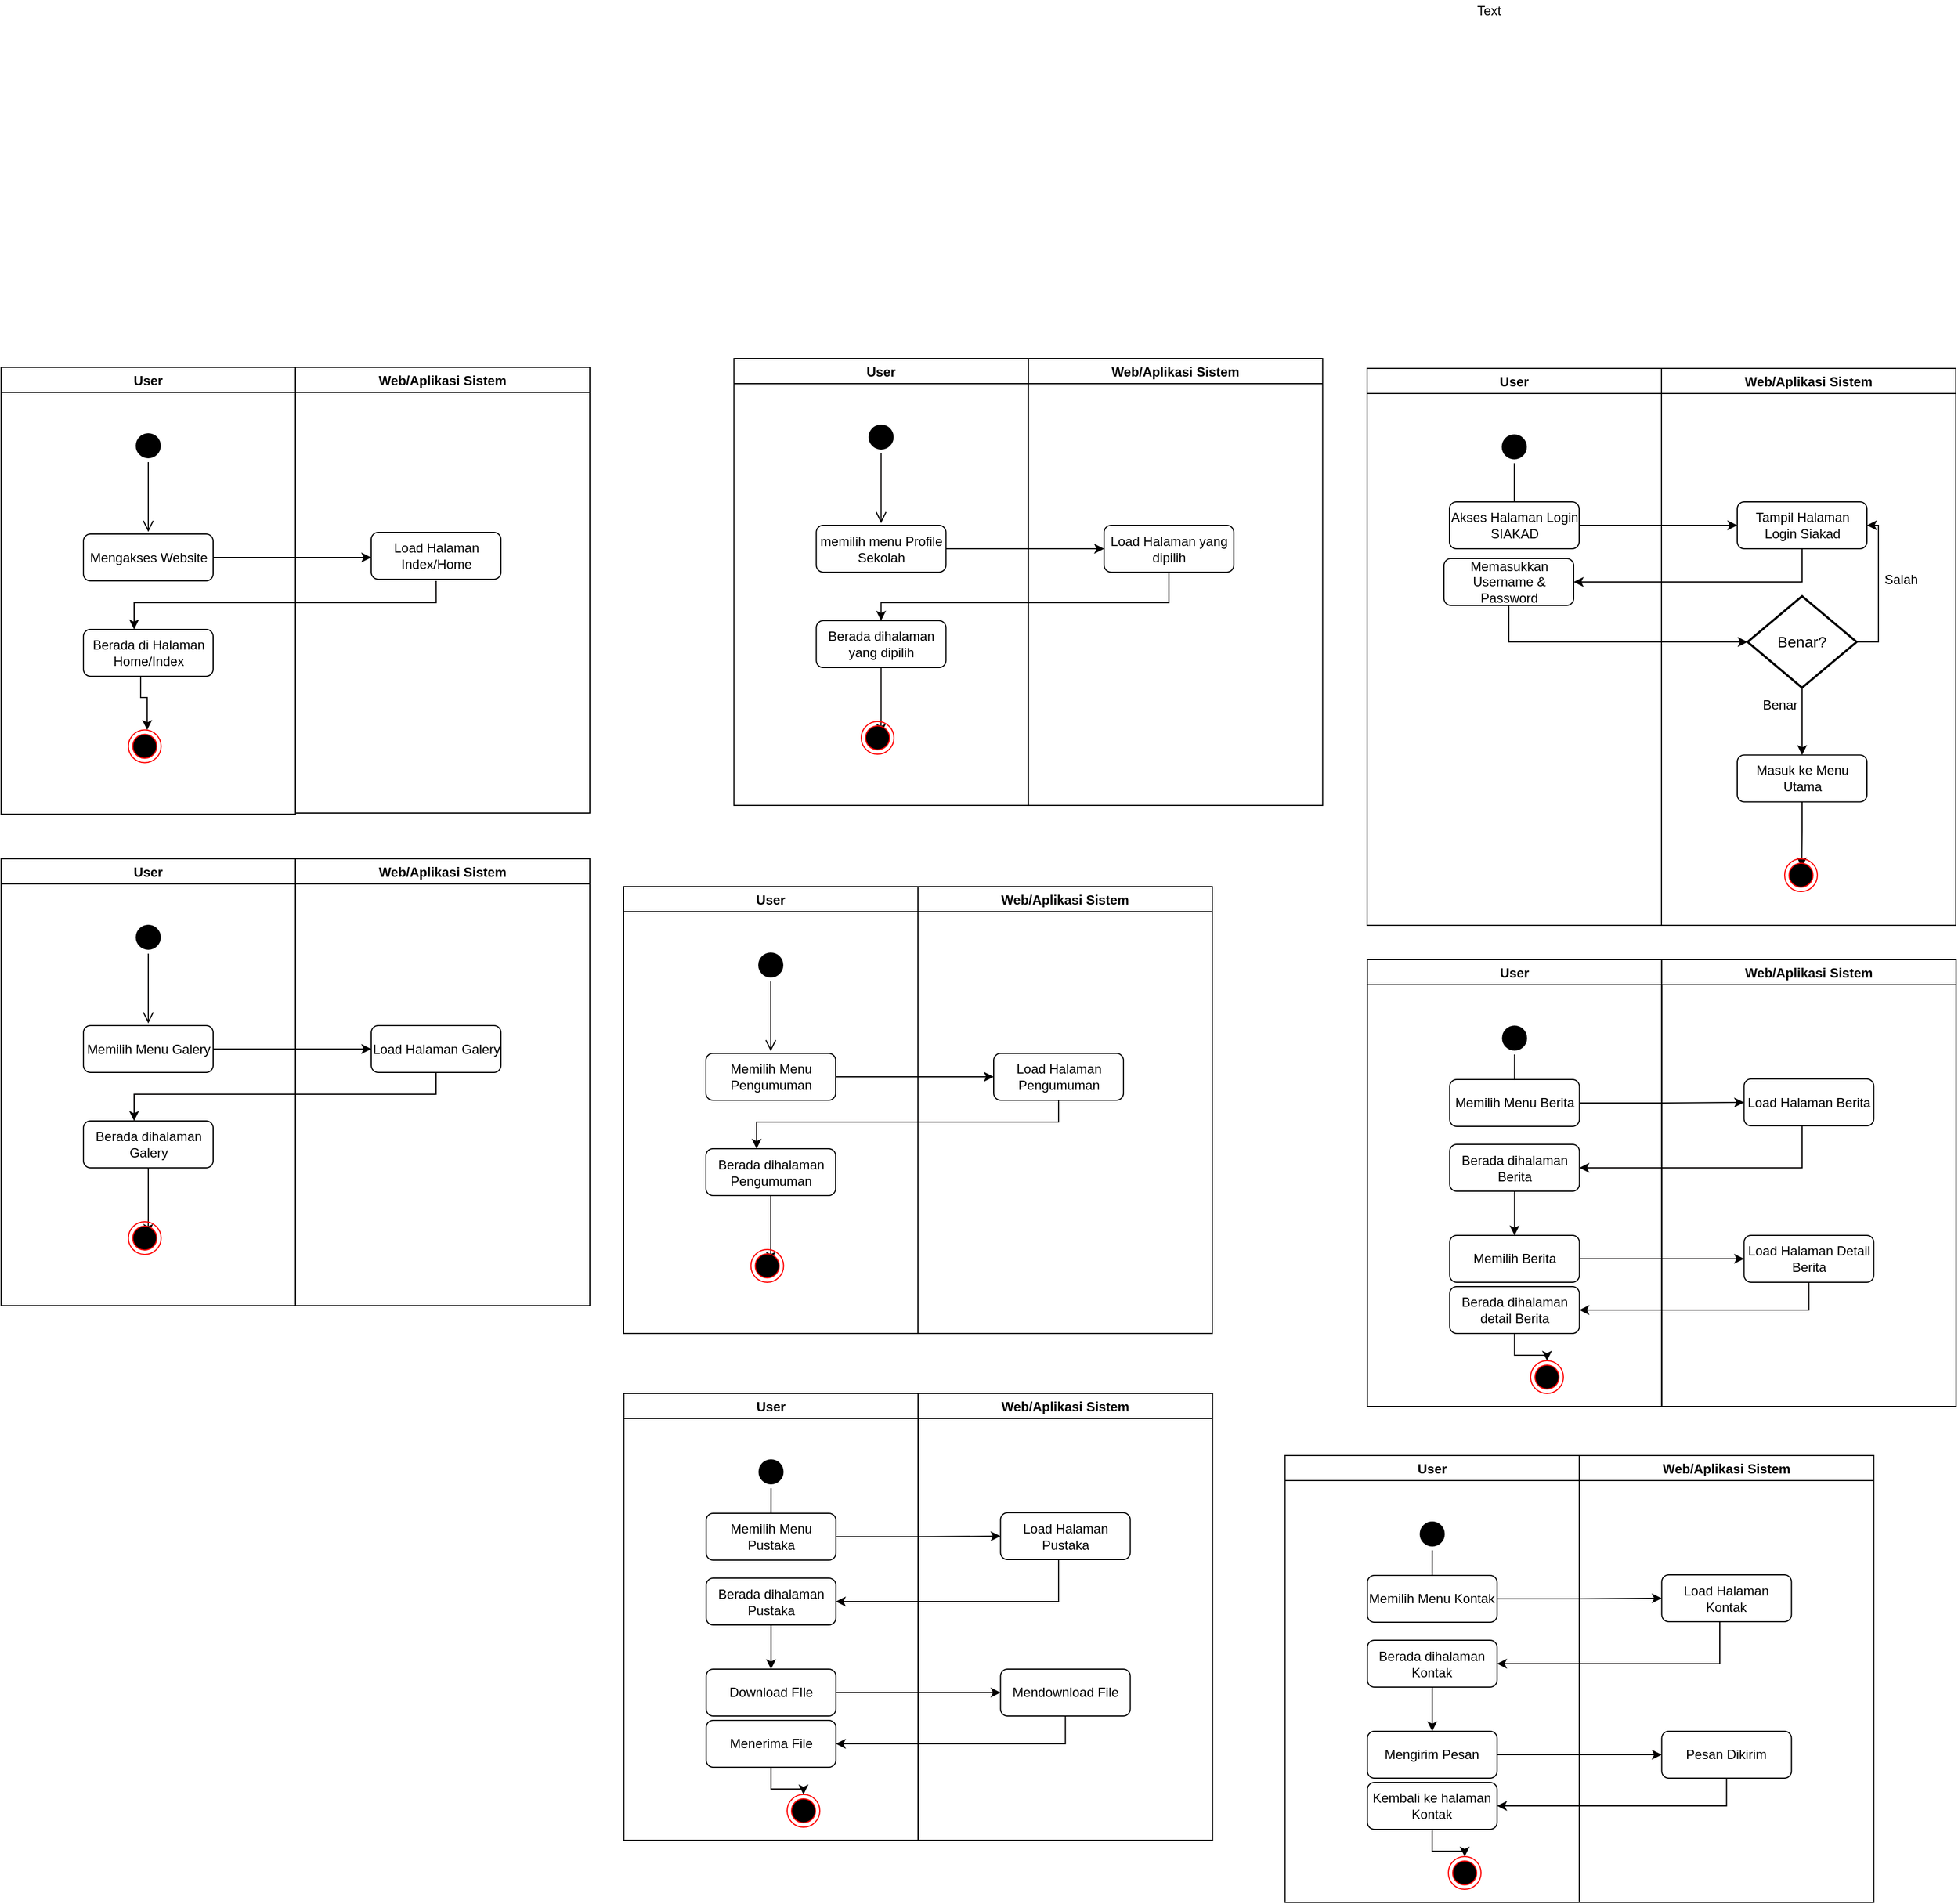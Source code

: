 <mxfile version="11.2.1" type="github" pages="3"><diagram id="Y_ZaYRKCudJ9TTpaCUvv" name="Page-1"><mxGraphModel dx="1303" dy="1497" grid="0" gridSize="10" guides="1" tooltips="1" connect="1" arrows="1" fold="1" page="0" pageScale="1" pageWidth="850" pageHeight="1100" math="0" shadow="0"><root><mxCell id="0"/><mxCell id="1" parent="0"/><mxCell id="XQGy6PKdpagmvfgXkCL8-1" value="User" style="swimlane;" parent="1" vertex="1"><mxGeometry x="100" y="-70" width="270" height="410" as="geometry"/></mxCell><mxCell id="XQGy6PKdpagmvfgXkCL8-3" value="" style="ellipse;html=1;shape=startState;fillColor=#000000;strokeColor=#000000;" parent="XQGy6PKdpagmvfgXkCL8-1" vertex="1"><mxGeometry x="120" y="57" width="30" height="30" as="geometry"/></mxCell><mxCell id="XQGy6PKdpagmvfgXkCL8-4" value="" style="edgeStyle=orthogonalEdgeStyle;html=1;verticalAlign=bottom;endArrow=open;endSize=8;strokeColor=#030000;" parent="XQGy6PKdpagmvfgXkCL8-1" source="XQGy6PKdpagmvfgXkCL8-3" edge="1"><mxGeometry relative="1" as="geometry"><mxPoint x="135" y="151" as="targetPoint"/><mxPoint x="135" y="85" as="sourcePoint"/><Array as="points"/></mxGeometry></mxCell><mxCell id="XQGy6PKdpagmvfgXkCL8-5" value="Mengakses Website" style="shape=ext;rounded=1;html=1;whiteSpace=wrap;" parent="XQGy6PKdpagmvfgXkCL8-1" vertex="1"><mxGeometry x="75.5" y="153" width="119" height="43" as="geometry"/></mxCell><mxCell id="B2xbLjmZHXWVoNI6iF1t-2" style="edgeStyle=orthogonalEdgeStyle;rounded=0;orthogonalLoop=1;jettySize=auto;html=1;entryX=0;entryY=0.5;entryDx=0;entryDy=0;strokeColor=#030000;" parent="XQGy6PKdpagmvfgXkCL8-1" edge="1"><mxGeometry relative="1" as="geometry"><mxPoint x="137.529" y="283.5" as="sourcePoint"/><mxPoint x="134" y="332.765" as="targetPoint"/><Array as="points"><mxPoint x="128" y="283"/><mxPoint x="128" y="303"/><mxPoint x="134" y="303"/></Array></mxGeometry></mxCell><mxCell id="XQGy6PKdpagmvfgXkCL8-9" value="Berada di Halaman Home/Index" style="shape=ext;rounded=1;html=1;whiteSpace=wrap;" parent="XQGy6PKdpagmvfgXkCL8-1" vertex="1"><mxGeometry x="75.5" y="240.5" width="119" height="43" as="geometry"/></mxCell><mxCell id="B2xbLjmZHXWVoNI6iF1t-1" value="" style="ellipse;html=1;shape=endState;fillColor=#000000;strokeColor=#ff0000;direction=south;" parent="XQGy6PKdpagmvfgXkCL8-1" vertex="1"><mxGeometry x="116.778" y="332.757" width="30" height="30" as="geometry"/></mxCell><mxCell id="XQGy6PKdpagmvfgXkCL8-6" style="edgeStyle=orthogonalEdgeStyle;rounded=0;orthogonalLoop=1;jettySize=auto;html=1;" parent="1" source="XQGy6PKdpagmvfgXkCL8-5" edge="1"><mxGeometry relative="1" as="geometry"><mxPoint x="439.5" y="104.5" as="targetPoint"/></mxGeometry></mxCell><mxCell id="XQGy6PKdpagmvfgXkCL8-8" style="edgeStyle=orthogonalEdgeStyle;rounded=0;orthogonalLoop=1;jettySize=auto;html=1;strokeColor=#030000;" parent="1" target="XQGy6PKdpagmvfgXkCL8-9" edge="1"><mxGeometry relative="1" as="geometry"><mxPoint x="222" y="187" as="targetPoint"/><mxPoint x="499.059" y="126" as="sourcePoint"/><Array as="points"><mxPoint x="499" y="146"/><mxPoint x="222" y="146"/></Array></mxGeometry></mxCell><mxCell id="XQGy6PKdpagmvfgXkCL8-15" value="Web/Aplikasi Sistem" style="swimlane;" parent="1" vertex="1"><mxGeometry x="1042.241" y="-78" width="270" height="410" as="geometry"/></mxCell><mxCell id="XQGy6PKdpagmvfgXkCL8-16" value="Load Halaman yang dipilih" style="shape=ext;rounded=1;html=1;whiteSpace=wrap;" parent="XQGy6PKdpagmvfgXkCL8-15" vertex="1"><mxGeometry x="69.5" y="153" width="119" height="43" as="geometry"/></mxCell><mxCell id="XQGy6PKdpagmvfgXkCL8-17" style="edgeStyle=orthogonalEdgeStyle;rounded=0;orthogonalLoop=1;jettySize=auto;html=1;" parent="1" source="XQGy6PKdpagmvfgXkCL8-13" target="XQGy6PKdpagmvfgXkCL8-16" edge="1"><mxGeometry relative="1" as="geometry"><mxPoint x="982.988" y="104.5" as="targetPoint"/></mxGeometry></mxCell><mxCell id="XQGy6PKdpagmvfgXkCL8-18" style="edgeStyle=orthogonalEdgeStyle;rounded=0;orthogonalLoop=1;jettySize=auto;html=1;strokeColor=#030000;" parent="1" source="XQGy6PKdpagmvfgXkCL8-16" target="XQGy6PKdpagmvfgXkCL8-14" edge="1"><mxGeometry relative="1" as="geometry"><mxPoint x="793.241" y="187" as="targetPoint"/><Array as="points"><mxPoint x="1070.241" y="146"/><mxPoint x="793.241" y="146"/></Array></mxGeometry></mxCell><mxCell id="XQGy6PKdpagmvfgXkCL8-19" value="User" style="swimlane;" parent="1" vertex="1"><mxGeometry x="1353" y="-69" width="270" height="511" as="geometry"/></mxCell><mxCell id="XQGy6PKdpagmvfgXkCL8-20" value="" style="ellipse;html=1;shape=startState;fillColor=#000000;strokeColor=#000000;" parent="XQGy6PKdpagmvfgXkCL8-19" vertex="1"><mxGeometry x="120" y="57" width="30" height="30" as="geometry"/></mxCell><mxCell id="XQGy6PKdpagmvfgXkCL8-21" value="" style="edgeStyle=orthogonalEdgeStyle;html=1;verticalAlign=bottom;endArrow=open;endSize=8;strokeColor=#030000;" parent="XQGy6PKdpagmvfgXkCL8-19" source="XQGy6PKdpagmvfgXkCL8-20" edge="1"><mxGeometry relative="1" as="geometry"><mxPoint x="135" y="151" as="targetPoint"/><mxPoint x="135" y="85" as="sourcePoint"/><Array as="points"/></mxGeometry></mxCell><mxCell id="XQGy6PKdpagmvfgXkCL8-22" value="Akses Halaman Login SIAKAD" style="shape=ext;rounded=1;html=1;whiteSpace=wrap;" parent="XQGy6PKdpagmvfgXkCL8-19" vertex="1"><mxGeometry x="75.5" y="122.5" width="119" height="43" as="geometry"/></mxCell><mxCell id="XQGy6PKdpagmvfgXkCL8-23" value="Memasukkan Username &amp;amp; Password" style="shape=ext;rounded=1;html=1;whiteSpace=wrap;" parent="XQGy6PKdpagmvfgXkCL8-19" vertex="1"><mxGeometry x="70.5" y="174.5" width="119" height="43" as="geometry"/></mxCell><mxCell id="XQGy6PKdpagmvfgXkCL8-24" value="Web/Aplikasi Sistem" style="swimlane;" parent="1" vertex="1"><mxGeometry x="1623" y="-69" width="270" height="511" as="geometry"/></mxCell><mxCell id="XQGy6PKdpagmvfgXkCL8-25" value="Tampil Halaman Login Siakad" style="shape=ext;rounded=1;html=1;whiteSpace=wrap;" parent="XQGy6PKdpagmvfgXkCL8-24" vertex="1"><mxGeometry x="69.5" y="122.5" width="119" height="43" as="geometry"/></mxCell><mxCell id="XQGy6PKdpagmvfgXkCL8-47" style="edgeStyle=orthogonalEdgeStyle;rounded=0;orthogonalLoop=1;jettySize=auto;html=1;entryX=0.522;entryY=0.261;entryDx=0;entryDy=0;entryPerimeter=0;strokeColor=#030000;" parent="XQGy6PKdpagmvfgXkCL8-24" source="XQGy6PKdpagmvfgXkCL8-39" target="XQGy6PKdpagmvfgXkCL8-46" edge="1"><mxGeometry relative="1" as="geometry"/></mxCell><mxCell id="XQGy6PKdpagmvfgXkCL8-39" value="Masuk ke Menu Utama" style="shape=ext;rounded=1;html=1;whiteSpace=wrap;" parent="XQGy6PKdpagmvfgXkCL8-24" vertex="1"><mxGeometry x="69.5" y="354.741" width="119" height="43" as="geometry"/></mxCell><mxCell id="XQGy6PKdpagmvfgXkCL8-42" style="edgeStyle=orthogonalEdgeStyle;rounded=0;orthogonalLoop=1;jettySize=auto;html=1;entryX=1;entryY=0.5;entryDx=0;entryDy=0;strokeColor=#030000;exitX=1;exitY=0.5;exitDx=0;exitDy=0;" parent="XQGy6PKdpagmvfgXkCL8-24" source="XQGy6PKdpagmvfgXkCL8-40" target="XQGy6PKdpagmvfgXkCL8-25" edge="1"><mxGeometry relative="1" as="geometry"/></mxCell><mxCell id="XQGy6PKdpagmvfgXkCL8-43" style="edgeStyle=orthogonalEdgeStyle;rounded=0;orthogonalLoop=1;jettySize=auto;html=1;entryX=0.5;entryY=0;entryDx=0;entryDy=0;strokeColor=#030000;" parent="XQGy6PKdpagmvfgXkCL8-24" source="XQGy6PKdpagmvfgXkCL8-40" target="XQGy6PKdpagmvfgXkCL8-39" edge="1"><mxGeometry relative="1" as="geometry"/></mxCell><mxCell id="XQGy6PKdpagmvfgXkCL8-40" value="Benar?" style="shape=rhombus;strokeWidth=2;fontSize=17;perimeter=rhombusPerimeter;whiteSpace=wrap;html=1;align=center;fontSize=14;" parent="XQGy6PKdpagmvfgXkCL8-24" vertex="1"><mxGeometry x="79" y="209" width="100" height="84" as="geometry"/></mxCell><mxCell id="XQGy6PKdpagmvfgXkCL8-45" value="Benar" style="text;html=1;strokeColor=none;fillColor=none;align=center;verticalAlign=middle;whiteSpace=wrap;rounded=0;direction=west;" parent="XQGy6PKdpagmvfgXkCL8-24" vertex="1"><mxGeometry x="89.056" y="298.5" width="40" height="20" as="geometry"/></mxCell><mxCell id="XQGy6PKdpagmvfgXkCL8-44" value="Salah" style="text;html=1;strokeColor=none;fillColor=none;align=center;verticalAlign=middle;whiteSpace=wrap;rounded=0;" parent="XQGy6PKdpagmvfgXkCL8-24" vertex="1"><mxGeometry x="200.296" y="183.5" width="40" height="20" as="geometry"/></mxCell><mxCell id="XQGy6PKdpagmvfgXkCL8-46" value="" style="ellipse;html=1;shape=endState;fillColor=#000000;strokeColor=#ff0000;" parent="XQGy6PKdpagmvfgXkCL8-24" vertex="1"><mxGeometry x="113" y="450" width="30" height="30" as="geometry"/></mxCell><mxCell id="XQGy6PKdpagmvfgXkCL8-26" style="edgeStyle=orthogonalEdgeStyle;rounded=0;orthogonalLoop=1;jettySize=auto;html=1;" parent="1" source="XQGy6PKdpagmvfgXkCL8-22" target="XQGy6PKdpagmvfgXkCL8-25" edge="1"><mxGeometry relative="1" as="geometry"><mxPoint x="1664.692" y="105.5" as="targetPoint"/></mxGeometry></mxCell><mxCell id="XQGy6PKdpagmvfgXkCL8-28" style="edgeStyle=orthogonalEdgeStyle;rounded=0;orthogonalLoop=1;jettySize=auto;html=1;entryX=1;entryY=0.5;entryDx=0;entryDy=0;strokeColor=#030000;" parent="1" source="XQGy6PKdpagmvfgXkCL8-25" target="XQGy6PKdpagmvfgXkCL8-23" edge="1"><mxGeometry relative="1" as="geometry"><Array as="points"><mxPoint x="1752" y="127"/></Array></mxGeometry></mxCell><mxCell id="XQGy6PKdpagmvfgXkCL8-41" style="edgeStyle=orthogonalEdgeStyle;rounded=0;orthogonalLoop=1;jettySize=auto;html=1;entryX=0;entryY=0.5;entryDx=0;entryDy=0;strokeColor=#030000;" parent="1" source="XQGy6PKdpagmvfgXkCL8-23" target="XQGy6PKdpagmvfgXkCL8-40" edge="1"><mxGeometry relative="1" as="geometry"><Array as="points"><mxPoint x="1483" y="182"/></Array></mxGeometry></mxCell><mxCell id="XQGy6PKdpagmvfgXkCL8-51" value="User" style="swimlane;" parent="1" vertex="1"><mxGeometry x="100.018" y="381" width="270" height="410" as="geometry"/></mxCell><mxCell id="XQGy6PKdpagmvfgXkCL8-52" value="" style="ellipse;html=1;shape=startState;fillColor=#000000;strokeColor=#000000;" parent="XQGy6PKdpagmvfgXkCL8-51" vertex="1"><mxGeometry x="120" y="57" width="30" height="30" as="geometry"/></mxCell><mxCell id="XQGy6PKdpagmvfgXkCL8-53" value="" style="edgeStyle=orthogonalEdgeStyle;html=1;verticalAlign=bottom;endArrow=open;endSize=8;strokeColor=#030000;" parent="XQGy6PKdpagmvfgXkCL8-51" source="XQGy6PKdpagmvfgXkCL8-52" edge="1"><mxGeometry relative="1" as="geometry"><mxPoint x="135" y="151" as="targetPoint"/><mxPoint x="135" y="85" as="sourcePoint"/><Array as="points"/></mxGeometry></mxCell><mxCell id="XQGy6PKdpagmvfgXkCL8-54" value="Memilih Menu Galery" style="shape=ext;rounded=1;html=1;whiteSpace=wrap;" parent="XQGy6PKdpagmvfgXkCL8-51" vertex="1"><mxGeometry x="75.5" y="153" width="119" height="43" as="geometry"/></mxCell><mxCell id="XQGy6PKdpagmvfgXkCL8-55" style="edgeStyle=orthogonalEdgeStyle;rounded=0;orthogonalLoop=1;jettySize=auto;html=1;entryX=0.371;entryY=0.398;entryDx=0;entryDy=0;entryPerimeter=0;strokeColor=#030000;" parent="XQGy6PKdpagmvfgXkCL8-51" target="XQGy6PKdpagmvfgXkCL8-57" edge="1"><mxGeometry relative="1" as="geometry"><mxPoint x="133.759" y="282.5" as="sourcePoint"/><mxPoint x="134.759" y="356" as="targetPoint"/><Array as="points"><mxPoint x="135" y="283"/><mxPoint x="135" y="330"/></Array></mxGeometry></mxCell><mxCell id="XQGy6PKdpagmvfgXkCL8-56" value="Berada dihalaman Galery" style="shape=ext;rounded=1;html=1;whiteSpace=wrap;" parent="XQGy6PKdpagmvfgXkCL8-51" vertex="1"><mxGeometry x="75.5" y="240.5" width="119" height="43" as="geometry"/></mxCell><mxCell id="XQGy6PKdpagmvfgXkCL8-57" value="" style="ellipse;html=1;shape=endState;fillColor=#000000;strokeColor=#ff0000;direction=south;" parent="XQGy6PKdpagmvfgXkCL8-51" vertex="1"><mxGeometry x="116.759" y="333" width="30" height="30" as="geometry"/></mxCell><mxCell id="XQGy6PKdpagmvfgXkCL8-58" value="Web/Aplikasi Sistem" style="swimlane;" parent="1" vertex="1"><mxGeometry x="370.018" y="381" width="270" height="410" as="geometry"/></mxCell><mxCell id="XQGy6PKdpagmvfgXkCL8-59" value="Load Halaman Galery" style="shape=ext;rounded=1;html=1;whiteSpace=wrap;" parent="XQGy6PKdpagmvfgXkCL8-58" vertex="1"><mxGeometry x="69.5" y="153" width="119" height="43" as="geometry"/></mxCell><mxCell id="XQGy6PKdpagmvfgXkCL8-60" style="edgeStyle=orthogonalEdgeStyle;rounded=0;orthogonalLoop=1;jettySize=auto;html=1;" parent="1" source="XQGy6PKdpagmvfgXkCL8-54" target="XQGy6PKdpagmvfgXkCL8-59" edge="1"><mxGeometry relative="1" as="geometry"><mxPoint x="411.766" y="555.5" as="targetPoint"/></mxGeometry></mxCell><mxCell id="XQGy6PKdpagmvfgXkCL8-61" style="edgeStyle=orthogonalEdgeStyle;rounded=0;orthogonalLoop=1;jettySize=auto;html=1;strokeColor=#030000;" parent="1" source="XQGy6PKdpagmvfgXkCL8-59" target="XQGy6PKdpagmvfgXkCL8-56" edge="1"><mxGeometry relative="1" as="geometry"><mxPoint x="222.018" y="638" as="targetPoint"/><Array as="points"><mxPoint x="499.018" y="597"/><mxPoint x="222.018" y="597"/></Array></mxGeometry></mxCell><mxCell id="XQGy6PKdpagmvfgXkCL8-62" value="User" style="swimlane;" parent="1" vertex="1"><mxGeometry x="671.0" y="406.5" width="270" height="410" as="geometry"/></mxCell><mxCell id="XQGy6PKdpagmvfgXkCL8-63" value="" style="ellipse;html=1;shape=startState;fillColor=#000000;strokeColor=#000000;" parent="XQGy6PKdpagmvfgXkCL8-62" vertex="1"><mxGeometry x="120" y="57" width="30" height="30" as="geometry"/></mxCell><mxCell id="XQGy6PKdpagmvfgXkCL8-64" value="" style="edgeStyle=orthogonalEdgeStyle;html=1;verticalAlign=bottom;endArrow=open;endSize=8;strokeColor=#030000;" parent="XQGy6PKdpagmvfgXkCL8-62" source="XQGy6PKdpagmvfgXkCL8-63" edge="1"><mxGeometry relative="1" as="geometry"><mxPoint x="135" y="151" as="targetPoint"/><mxPoint x="135" y="85" as="sourcePoint"/><Array as="points"/></mxGeometry></mxCell><mxCell id="XQGy6PKdpagmvfgXkCL8-65" value="Memilih Menu Pengumuman" style="shape=ext;rounded=1;html=1;whiteSpace=wrap;" parent="XQGy6PKdpagmvfgXkCL8-62" vertex="1"><mxGeometry x="75.5" y="153" width="119" height="43" as="geometry"/></mxCell><mxCell id="XQGy6PKdpagmvfgXkCL8-66" style="edgeStyle=orthogonalEdgeStyle;rounded=0;orthogonalLoop=1;jettySize=auto;html=1;entryX=0.371;entryY=0.398;entryDx=0;entryDy=0;entryPerimeter=0;strokeColor=#030000;" parent="XQGy6PKdpagmvfgXkCL8-62" target="XQGy6PKdpagmvfgXkCL8-68" edge="1"><mxGeometry relative="1" as="geometry"><mxPoint x="133.759" y="282.5" as="sourcePoint"/><mxPoint x="134.759" y="356" as="targetPoint"/><Array as="points"><mxPoint x="135" y="283"/><mxPoint x="135" y="330"/></Array></mxGeometry></mxCell><mxCell id="XQGy6PKdpagmvfgXkCL8-67" value="Berada dihalaman Pengumuman" style="shape=ext;rounded=1;html=1;whiteSpace=wrap;" parent="XQGy6PKdpagmvfgXkCL8-62" vertex="1"><mxGeometry x="75.5" y="240.5" width="119" height="43" as="geometry"/></mxCell><mxCell id="XQGy6PKdpagmvfgXkCL8-68" value="" style="ellipse;html=1;shape=endState;fillColor=#000000;strokeColor=#ff0000;direction=south;" parent="XQGy6PKdpagmvfgXkCL8-62" vertex="1"><mxGeometry x="116.759" y="333" width="30" height="30" as="geometry"/></mxCell><mxCell id="XQGy6PKdpagmvfgXkCL8-69" value="Web/Aplikasi Sistem" style="swimlane;" parent="1" vertex="1"><mxGeometry x="941.0" y="406.5" width="270" height="410" as="geometry"/></mxCell><mxCell id="XQGy6PKdpagmvfgXkCL8-70" value="Load Halaman Pengumuman" style="shape=ext;rounded=1;html=1;whiteSpace=wrap;" parent="XQGy6PKdpagmvfgXkCL8-69" vertex="1"><mxGeometry x="69.5" y="153" width="119" height="43" as="geometry"/></mxCell><mxCell id="XQGy6PKdpagmvfgXkCL8-71" style="edgeStyle=orthogonalEdgeStyle;rounded=0;orthogonalLoop=1;jettySize=auto;html=1;" parent="1" source="XQGy6PKdpagmvfgXkCL8-65" target="XQGy6PKdpagmvfgXkCL8-70" edge="1"><mxGeometry relative="1" as="geometry"><mxPoint x="982.748" y="581" as="targetPoint"/></mxGeometry></mxCell><mxCell id="XQGy6PKdpagmvfgXkCL8-72" style="edgeStyle=orthogonalEdgeStyle;rounded=0;orthogonalLoop=1;jettySize=auto;html=1;strokeColor=#030000;" parent="1" source="XQGy6PKdpagmvfgXkCL8-70" target="XQGy6PKdpagmvfgXkCL8-67" edge="1"><mxGeometry relative="1" as="geometry"><mxPoint x="793.0" y="663.5" as="targetPoint"/><Array as="points"><mxPoint x="1070.0" y="622.5"/><mxPoint x="793.0" y="622.5"/></Array></mxGeometry></mxCell><mxCell id="XQGy6PKdpagmvfgXkCL8-73" value="User" style="swimlane;" parent="1" vertex="1"><mxGeometry x="1353.241" y="473.5" width="270" height="410" as="geometry"/></mxCell><mxCell id="XQGy6PKdpagmvfgXkCL8-74" value="" style="ellipse;html=1;shape=startState;fillColor=#000000;strokeColor=#000000;" parent="XQGy6PKdpagmvfgXkCL8-73" vertex="1"><mxGeometry x="120" y="57" width="30" height="30" as="geometry"/></mxCell><mxCell id="XQGy6PKdpagmvfgXkCL8-75" value="" style="edgeStyle=orthogonalEdgeStyle;html=1;verticalAlign=bottom;endArrow=open;endSize=8;strokeColor=#030000;" parent="XQGy6PKdpagmvfgXkCL8-73" source="XQGy6PKdpagmvfgXkCL8-74" edge="1"><mxGeometry relative="1" as="geometry"><mxPoint x="135" y="151" as="targetPoint"/><mxPoint x="135" y="85" as="sourcePoint"/><Array as="points"/></mxGeometry></mxCell><mxCell id="XQGy6PKdpagmvfgXkCL8-76" value="Memilih Menu Berita" style="shape=ext;rounded=1;html=1;whiteSpace=wrap;" parent="XQGy6PKdpagmvfgXkCL8-73" vertex="1"><mxGeometry x="75.5" y="110" width="119" height="43" as="geometry"/></mxCell><mxCell id="XQGy6PKdpagmvfgXkCL8-78" value="Berada dihalaman Berita" style="shape=ext;rounded=1;html=1;whiteSpace=wrap;" parent="XQGy6PKdpagmvfgXkCL8-73" vertex="1"><mxGeometry x="75.5" y="169.5" width="119" height="43" as="geometry"/></mxCell><mxCell id="XQGy6PKdpagmvfgXkCL8-85" value="Memilih Berita" style="shape=ext;rounded=1;html=1;whiteSpace=wrap;" parent="XQGy6PKdpagmvfgXkCL8-73" vertex="1"><mxGeometry x="75.5" y="253" width="119" height="43" as="geometry"/></mxCell><mxCell id="XQGy6PKdpagmvfgXkCL8-84" style="edgeStyle=orthogonalEdgeStyle;rounded=0;orthogonalLoop=1;jettySize=auto;html=1;strokeColor=#030000;entryX=0.5;entryY=0;entryDx=0;entryDy=0;" parent="XQGy6PKdpagmvfgXkCL8-73" source="XQGy6PKdpagmvfgXkCL8-78" target="XQGy6PKdpagmvfgXkCL8-85" edge="1"><mxGeometry relative="1" as="geometry"><mxPoint x="135" y="270.134" as="targetPoint"/></mxGeometry></mxCell><mxCell id="XQGy6PKdpagmvfgXkCL8-94" style="edgeStyle=orthogonalEdgeStyle;rounded=0;orthogonalLoop=1;jettySize=auto;html=1;entryX=0.5;entryY=1;entryDx=0;entryDy=0;strokeColor=#030000;" parent="XQGy6PKdpagmvfgXkCL8-73" source="XQGy6PKdpagmvfgXkCL8-90" target="XQGy6PKdpagmvfgXkCL8-79" edge="1"><mxGeometry relative="1" as="geometry"/></mxCell><mxCell id="XQGy6PKdpagmvfgXkCL8-90" value="Berada dihalaman detail Berita" style="shape=ext;rounded=1;html=1;whiteSpace=wrap;" parent="XQGy6PKdpagmvfgXkCL8-73" vertex="1"><mxGeometry x="75.5" y="300" width="119" height="43" as="geometry"/></mxCell><mxCell id="XQGy6PKdpagmvfgXkCL8-79" value="" style="ellipse;html=1;shape=endState;fillColor=#000000;strokeColor=#ff0000;direction=west;" parent="XQGy6PKdpagmvfgXkCL8-73" vertex="1"><mxGeometry x="149.759" y="368" width="30" height="30" as="geometry"/></mxCell><mxCell id="XQGy6PKdpagmvfgXkCL8-80" value="Web/Aplikasi Sistem" style="swimlane;" parent="1" vertex="1"><mxGeometry x="1623.241" y="473.5" width="270" height="410" as="geometry"/></mxCell><mxCell id="XQGy6PKdpagmvfgXkCL8-81" value="Load Halaman Berita" style="shape=ext;rounded=1;html=1;whiteSpace=wrap;" parent="XQGy6PKdpagmvfgXkCL8-80" vertex="1"><mxGeometry x="75.5" y="109.5" width="119" height="43" as="geometry"/></mxCell><mxCell id="XQGy6PKdpagmvfgXkCL8-88" value="Load Halaman Detail Berita" style="shape=ext;rounded=1;html=1;whiteSpace=wrap;" parent="XQGy6PKdpagmvfgXkCL8-80" vertex="1"><mxGeometry x="75.5" y="253" width="119" height="43" as="geometry"/></mxCell><mxCell id="XQGy6PKdpagmvfgXkCL8-82" style="edgeStyle=orthogonalEdgeStyle;rounded=0;orthogonalLoop=1;jettySize=auto;html=1;" parent="1" source="XQGy6PKdpagmvfgXkCL8-76" target="XQGy6PKdpagmvfgXkCL8-81" edge="1"><mxGeometry relative="1" as="geometry"><mxPoint x="1664.989" y="648" as="targetPoint"/></mxGeometry></mxCell><mxCell id="XQGy6PKdpagmvfgXkCL8-83" style="edgeStyle=orthogonalEdgeStyle;rounded=0;orthogonalLoop=1;jettySize=auto;html=1;strokeColor=#030000;entryX=1;entryY=0.5;entryDx=0;entryDy=0;" parent="1" source="XQGy6PKdpagmvfgXkCL8-81" target="XQGy6PKdpagmvfgXkCL8-78" edge="1"><mxGeometry relative="1" as="geometry"><mxPoint x="1475.241" y="730.5" as="targetPoint"/><Array as="points"><mxPoint x="1752" y="665"/></Array></mxGeometry></mxCell><mxCell id="XQGy6PKdpagmvfgXkCL8-87" style="edgeStyle=orthogonalEdgeStyle;rounded=0;orthogonalLoop=1;jettySize=auto;html=1;strokeColor=#030000;entryX=0;entryY=0.5;entryDx=0;entryDy=0;" parent="1" source="XQGy6PKdpagmvfgXkCL8-85" target="XQGy6PKdpagmvfgXkCL8-88" edge="1"><mxGeometry relative="1" as="geometry"><mxPoint x="1686.563" y="748" as="targetPoint"/></mxGeometry></mxCell><mxCell id="XQGy6PKdpagmvfgXkCL8-91" style="edgeStyle=orthogonalEdgeStyle;rounded=0;orthogonalLoop=1;jettySize=auto;html=1;entryX=1;entryY=0.5;entryDx=0;entryDy=0;strokeColor=#030000;" parent="1" source="XQGy6PKdpagmvfgXkCL8-88" target="XQGy6PKdpagmvfgXkCL8-90" edge="1"><mxGeometry relative="1" as="geometry"><Array as="points"><mxPoint x="1758" y="795"/></Array></mxGeometry></mxCell><mxCell id="XQGy6PKdpagmvfgXkCL8-129" value="User" style="swimlane;" parent="1" vertex="1"><mxGeometry x="671.241" y="871.5" width="270" height="410" as="geometry"/></mxCell><mxCell id="XQGy6PKdpagmvfgXkCL8-130" value="" style="ellipse;html=1;shape=startState;fillColor=#000000;strokeColor=#000000;" parent="XQGy6PKdpagmvfgXkCL8-129" vertex="1"><mxGeometry x="120" y="57" width="30" height="30" as="geometry"/></mxCell><mxCell id="XQGy6PKdpagmvfgXkCL8-131" value="" style="edgeStyle=orthogonalEdgeStyle;html=1;verticalAlign=bottom;endArrow=open;endSize=8;strokeColor=#030000;" parent="XQGy6PKdpagmvfgXkCL8-129" source="XQGy6PKdpagmvfgXkCL8-130" edge="1"><mxGeometry relative="1" as="geometry"><mxPoint x="135" y="151" as="targetPoint"/><mxPoint x="135" y="85" as="sourcePoint"/><Array as="points"/></mxGeometry></mxCell><mxCell id="XQGy6PKdpagmvfgXkCL8-132" value="Memilih Menu Pustaka" style="shape=ext;rounded=1;html=1;whiteSpace=wrap;" parent="XQGy6PKdpagmvfgXkCL8-129" vertex="1"><mxGeometry x="75.5" y="110" width="119" height="43" as="geometry"/></mxCell><mxCell id="XQGy6PKdpagmvfgXkCL8-133" value="Berada dihalaman Pustaka" style="shape=ext;rounded=1;html=1;whiteSpace=wrap;" parent="XQGy6PKdpagmvfgXkCL8-129" vertex="1"><mxGeometry x="75.5" y="169.5" width="119" height="43" as="geometry"/></mxCell><mxCell id="XQGy6PKdpagmvfgXkCL8-134" value="Download FIle" style="shape=ext;rounded=1;html=1;whiteSpace=wrap;" parent="XQGy6PKdpagmvfgXkCL8-129" vertex="1"><mxGeometry x="75.5" y="253" width="119" height="43" as="geometry"/></mxCell><mxCell id="XQGy6PKdpagmvfgXkCL8-135" style="edgeStyle=orthogonalEdgeStyle;rounded=0;orthogonalLoop=1;jettySize=auto;html=1;strokeColor=#030000;entryX=0.5;entryY=0;entryDx=0;entryDy=0;" parent="XQGy6PKdpagmvfgXkCL8-129" source="XQGy6PKdpagmvfgXkCL8-133" target="XQGy6PKdpagmvfgXkCL8-134" edge="1"><mxGeometry relative="1" as="geometry"><mxPoint x="135" y="270.134" as="targetPoint"/></mxGeometry></mxCell><mxCell id="XQGy6PKdpagmvfgXkCL8-136" style="edgeStyle=orthogonalEdgeStyle;rounded=0;orthogonalLoop=1;jettySize=auto;html=1;entryX=0.5;entryY=1;entryDx=0;entryDy=0;strokeColor=#030000;" parent="XQGy6PKdpagmvfgXkCL8-129" source="XQGy6PKdpagmvfgXkCL8-137" target="XQGy6PKdpagmvfgXkCL8-138" edge="1"><mxGeometry relative="1" as="geometry"/></mxCell><mxCell id="XQGy6PKdpagmvfgXkCL8-137" value="Menerima File" style="shape=ext;rounded=1;html=1;whiteSpace=wrap;" parent="XQGy6PKdpagmvfgXkCL8-129" vertex="1"><mxGeometry x="75.5" y="300" width="119" height="43" as="geometry"/></mxCell><mxCell id="XQGy6PKdpagmvfgXkCL8-138" value="" style="ellipse;html=1;shape=endState;fillColor=#000000;strokeColor=#ff0000;direction=west;" parent="XQGy6PKdpagmvfgXkCL8-129" vertex="1"><mxGeometry x="149.759" y="368" width="30" height="30" as="geometry"/></mxCell><mxCell id="XQGy6PKdpagmvfgXkCL8-139" value="Web/Aplikasi Sistem" style="swimlane;" parent="1" vertex="1"><mxGeometry x="941.241" y="871.5" width="270" height="410" as="geometry"/></mxCell><mxCell id="XQGy6PKdpagmvfgXkCL8-140" value="Load Halaman Pustaka" style="shape=ext;rounded=1;html=1;whiteSpace=wrap;" parent="XQGy6PKdpagmvfgXkCL8-139" vertex="1"><mxGeometry x="75.5" y="109.5" width="119" height="43" as="geometry"/></mxCell><mxCell id="XQGy6PKdpagmvfgXkCL8-141" value="Mendownload File" style="shape=ext;rounded=1;html=1;whiteSpace=wrap;" parent="XQGy6PKdpagmvfgXkCL8-139" vertex="1"><mxGeometry x="75.5" y="253" width="119" height="43" as="geometry"/></mxCell><mxCell id="XQGy6PKdpagmvfgXkCL8-142" style="edgeStyle=orthogonalEdgeStyle;rounded=0;orthogonalLoop=1;jettySize=auto;html=1;" parent="1" source="XQGy6PKdpagmvfgXkCL8-132" target="XQGy6PKdpagmvfgXkCL8-140" edge="1"><mxGeometry relative="1" as="geometry"><mxPoint x="982.989" y="1046" as="targetPoint"/></mxGeometry></mxCell><mxCell id="XQGy6PKdpagmvfgXkCL8-143" style="edgeStyle=orthogonalEdgeStyle;rounded=0;orthogonalLoop=1;jettySize=auto;html=1;strokeColor=#030000;entryX=1;entryY=0.5;entryDx=0;entryDy=0;" parent="1" source="XQGy6PKdpagmvfgXkCL8-140" target="XQGy6PKdpagmvfgXkCL8-133" edge="1"><mxGeometry relative="1" as="geometry"><mxPoint x="793.241" y="1128.5" as="targetPoint"/><Array as="points"><mxPoint x="1070" y="1063"/></Array></mxGeometry></mxCell><mxCell id="XQGy6PKdpagmvfgXkCL8-144" style="edgeStyle=orthogonalEdgeStyle;rounded=0;orthogonalLoop=1;jettySize=auto;html=1;strokeColor=#030000;entryX=0;entryY=0.5;entryDx=0;entryDy=0;" parent="1" source="XQGy6PKdpagmvfgXkCL8-134" target="XQGy6PKdpagmvfgXkCL8-141" edge="1"><mxGeometry relative="1" as="geometry"><mxPoint x="1004.563" y="1146" as="targetPoint"/></mxGeometry></mxCell><mxCell id="XQGy6PKdpagmvfgXkCL8-145" style="edgeStyle=orthogonalEdgeStyle;rounded=0;orthogonalLoop=1;jettySize=auto;html=1;entryX=1;entryY=0.5;entryDx=0;entryDy=0;strokeColor=#030000;" parent="1" source="XQGy6PKdpagmvfgXkCL8-141" target="XQGy6PKdpagmvfgXkCL8-137" edge="1"><mxGeometry relative="1" as="geometry"><Array as="points"><mxPoint x="1076" y="1193"/></Array></mxGeometry></mxCell><mxCell id="XQGy6PKdpagmvfgXkCL8-146" value="User" style="swimlane;" parent="1" vertex="1"><mxGeometry x="1277.741" y="928.5" width="270" height="410" as="geometry"/></mxCell><mxCell id="XQGy6PKdpagmvfgXkCL8-147" value="" style="ellipse;html=1;shape=startState;fillColor=#000000;strokeColor=#000000;" parent="XQGy6PKdpagmvfgXkCL8-146" vertex="1"><mxGeometry x="120" y="57" width="30" height="30" as="geometry"/></mxCell><mxCell id="XQGy6PKdpagmvfgXkCL8-148" value="" style="edgeStyle=orthogonalEdgeStyle;html=1;verticalAlign=bottom;endArrow=open;endSize=8;strokeColor=#030000;" parent="XQGy6PKdpagmvfgXkCL8-146" source="XQGy6PKdpagmvfgXkCL8-147" edge="1"><mxGeometry relative="1" as="geometry"><mxPoint x="135" y="151" as="targetPoint"/><mxPoint x="135" y="85" as="sourcePoint"/><Array as="points"/></mxGeometry></mxCell><mxCell id="XQGy6PKdpagmvfgXkCL8-149" value="Memilih Menu Kontak" style="shape=ext;rounded=1;html=1;whiteSpace=wrap;" parent="XQGy6PKdpagmvfgXkCL8-146" vertex="1"><mxGeometry x="75.5" y="110" width="119" height="43" as="geometry"/></mxCell><mxCell id="XQGy6PKdpagmvfgXkCL8-150" value="Berada dihalaman Kontak" style="shape=ext;rounded=1;html=1;whiteSpace=wrap;" parent="XQGy6PKdpagmvfgXkCL8-146" vertex="1"><mxGeometry x="75.5" y="169.5" width="119" height="43" as="geometry"/></mxCell><mxCell id="XQGy6PKdpagmvfgXkCL8-151" value="Mengirim Pesan" style="shape=ext;rounded=1;html=1;whiteSpace=wrap;" parent="XQGy6PKdpagmvfgXkCL8-146" vertex="1"><mxGeometry x="75.5" y="253" width="119" height="43" as="geometry"/></mxCell><mxCell id="XQGy6PKdpagmvfgXkCL8-152" style="edgeStyle=orthogonalEdgeStyle;rounded=0;orthogonalLoop=1;jettySize=auto;html=1;strokeColor=#030000;entryX=0.5;entryY=0;entryDx=0;entryDy=0;" parent="XQGy6PKdpagmvfgXkCL8-146" source="XQGy6PKdpagmvfgXkCL8-150" target="XQGy6PKdpagmvfgXkCL8-151" edge="1"><mxGeometry relative="1" as="geometry"><mxPoint x="135" y="270.134" as="targetPoint"/></mxGeometry></mxCell><mxCell id="XQGy6PKdpagmvfgXkCL8-153" style="edgeStyle=orthogonalEdgeStyle;rounded=0;orthogonalLoop=1;jettySize=auto;html=1;entryX=0.5;entryY=1;entryDx=0;entryDy=0;strokeColor=#030000;" parent="XQGy6PKdpagmvfgXkCL8-146" source="XQGy6PKdpagmvfgXkCL8-154" target="XQGy6PKdpagmvfgXkCL8-155" edge="1"><mxGeometry relative="1" as="geometry"/></mxCell><mxCell id="XQGy6PKdpagmvfgXkCL8-154" value="Kembali ke halaman Kontak" style="shape=ext;rounded=1;html=1;whiteSpace=wrap;" parent="XQGy6PKdpagmvfgXkCL8-146" vertex="1"><mxGeometry x="75.5" y="300" width="119" height="43" as="geometry"/></mxCell><mxCell id="XQGy6PKdpagmvfgXkCL8-155" value="" style="ellipse;html=1;shape=endState;fillColor=#000000;strokeColor=#ff0000;direction=west;" parent="XQGy6PKdpagmvfgXkCL8-146" vertex="1"><mxGeometry x="149.759" y="368" width="30" height="30" as="geometry"/></mxCell><mxCell id="XQGy6PKdpagmvfgXkCL8-156" value="Web/Aplikasi Sistem" style="swimlane;" parent="1" vertex="1"><mxGeometry x="1547.741" y="928.5" width="270" height="410" as="geometry"/></mxCell><mxCell id="XQGy6PKdpagmvfgXkCL8-157" value="Load Halaman Kontak" style="shape=ext;rounded=1;html=1;whiteSpace=wrap;" parent="XQGy6PKdpagmvfgXkCL8-156" vertex="1"><mxGeometry x="75.5" y="109.5" width="119" height="43" as="geometry"/></mxCell><mxCell id="XQGy6PKdpagmvfgXkCL8-158" value="Pesan Dikirim" style="shape=ext;rounded=1;html=1;whiteSpace=wrap;" parent="XQGy6PKdpagmvfgXkCL8-156" vertex="1"><mxGeometry x="75.5" y="253" width="119" height="43" as="geometry"/></mxCell><mxCell id="XQGy6PKdpagmvfgXkCL8-159" style="edgeStyle=orthogonalEdgeStyle;rounded=0;orthogonalLoop=1;jettySize=auto;html=1;" parent="1" source="XQGy6PKdpagmvfgXkCL8-149" target="XQGy6PKdpagmvfgXkCL8-157" edge="1"><mxGeometry relative="1" as="geometry"><mxPoint x="1589.489" y="1103" as="targetPoint"/></mxGeometry></mxCell><mxCell id="XQGy6PKdpagmvfgXkCL8-160" style="edgeStyle=orthogonalEdgeStyle;rounded=0;orthogonalLoop=1;jettySize=auto;html=1;strokeColor=#030000;entryX=1;entryY=0.5;entryDx=0;entryDy=0;" parent="1" source="XQGy6PKdpagmvfgXkCL8-157" target="XQGy6PKdpagmvfgXkCL8-150" edge="1"><mxGeometry relative="1" as="geometry"><mxPoint x="1399.741" y="1185.5" as="targetPoint"/><Array as="points"><mxPoint x="1676.5" y="1120"/></Array></mxGeometry></mxCell><mxCell id="XQGy6PKdpagmvfgXkCL8-161" style="edgeStyle=orthogonalEdgeStyle;rounded=0;orthogonalLoop=1;jettySize=auto;html=1;strokeColor=#030000;entryX=0;entryY=0.5;entryDx=0;entryDy=0;" parent="1" source="XQGy6PKdpagmvfgXkCL8-151" target="XQGy6PKdpagmvfgXkCL8-158" edge="1"><mxGeometry relative="1" as="geometry"><mxPoint x="1611.063" y="1203" as="targetPoint"/></mxGeometry></mxCell><mxCell id="XQGy6PKdpagmvfgXkCL8-162" style="edgeStyle=orthogonalEdgeStyle;rounded=0;orthogonalLoop=1;jettySize=auto;html=1;entryX=1;entryY=0.5;entryDx=0;entryDy=0;strokeColor=#030000;" parent="1" source="XQGy6PKdpagmvfgXkCL8-158" target="XQGy6PKdpagmvfgXkCL8-154" edge="1"><mxGeometry relative="1" as="geometry"><Array as="points"><mxPoint x="1682.5" y="1250"/></Array></mxGeometry></mxCell><mxCell id="XQGy6PKdpagmvfgXkCL8-10" value="User" style="swimlane;" parent="1" vertex="1"><mxGeometry x="772.222" y="-78" width="270" height="410" as="geometry"/></mxCell><mxCell id="XQGy6PKdpagmvfgXkCL8-11" value="" style="ellipse;html=1;shape=startState;fillColor=#000000;strokeColor=#000000;" parent="XQGy6PKdpagmvfgXkCL8-10" vertex="1"><mxGeometry x="120" y="57" width="30" height="30" as="geometry"/></mxCell><mxCell id="XQGy6PKdpagmvfgXkCL8-12" value="" style="edgeStyle=orthogonalEdgeStyle;html=1;verticalAlign=bottom;endArrow=open;endSize=8;strokeColor=#030000;" parent="XQGy6PKdpagmvfgXkCL8-10" source="XQGy6PKdpagmvfgXkCL8-11" edge="1"><mxGeometry relative="1" as="geometry"><mxPoint x="135" y="151" as="targetPoint"/><mxPoint x="135" y="85" as="sourcePoint"/><Array as="points"/></mxGeometry></mxCell><mxCell id="XQGy6PKdpagmvfgXkCL8-13" value="memilih menu Profile Sekolah" style="shape=ext;rounded=1;html=1;whiteSpace=wrap;" parent="XQGy6PKdpagmvfgXkCL8-10" vertex="1"><mxGeometry x="75.5" y="153" width="119" height="43" as="geometry"/></mxCell><mxCell id="XQGy6PKdpagmvfgXkCL8-50" style="edgeStyle=orthogonalEdgeStyle;rounded=0;orthogonalLoop=1;jettySize=auto;html=1;entryX=0.371;entryY=0.398;entryDx=0;entryDy=0;entryPerimeter=0;strokeColor=#030000;" parent="XQGy6PKdpagmvfgXkCL8-10" target="XQGy6PKdpagmvfgXkCL8-49" edge="1"><mxGeometry relative="1" as="geometry"><mxPoint x="133.759" y="282.5" as="sourcePoint"/><mxPoint x="134.759" y="356" as="targetPoint"/><Array as="points"><mxPoint x="135" y="283"/><mxPoint x="135" y="330"/></Array></mxGeometry></mxCell><mxCell id="XQGy6PKdpagmvfgXkCL8-14" value="Berada dihalaman yang dipilih" style="shape=ext;rounded=1;html=1;whiteSpace=wrap;" parent="XQGy6PKdpagmvfgXkCL8-10" vertex="1"><mxGeometry x="75.5" y="240.5" width="119" height="43" as="geometry"/></mxCell><mxCell id="XQGy6PKdpagmvfgXkCL8-49" value="" style="ellipse;html=1;shape=endState;fillColor=#000000;strokeColor=#ff0000;direction=south;" parent="XQGy6PKdpagmvfgXkCL8-10" vertex="1"><mxGeometry x="116.759" y="333" width="30" height="30" as="geometry"/></mxCell><mxCell id="ysaovasgLfcwq-totKOE-11" value="Web/Aplikasi Sistem" style="swimlane;" vertex="1" parent="1"><mxGeometry x="370" y="-70" width="270" height="409" as="geometry"/></mxCell><mxCell id="ysaovasgLfcwq-totKOE-12" value="Load Halaman Index/Home" style="shape=ext;rounded=1;html=1;whiteSpace=wrap;" vertex="1" parent="ysaovasgLfcwq-totKOE-11"><mxGeometry x="69.5" y="151.5" width="119" height="43" as="geometry"/></mxCell><mxCell id="ysaovasgLfcwq-totKOE-21" value="Text" style="text;html=1;resizable=0;points=[];autosize=1;align=left;verticalAlign=top;spacingTop=-4;" vertex="1" parent="1"><mxGeometry x="1452" y="-407" width="32" height="14" as="geometry"/></mxCell></root></mxGraphModel></diagram><diagram id="JLjhbKgczXJpm6Rvwh6X" name="Page-2"><mxGraphModel dx="317" dy="997" grid="0" gridSize="10" guides="1" tooltips="1" connect="1" arrows="1" fold="1" page="0" pageScale="1" pageWidth="850" pageHeight="1100" math="0" shadow="0"><root><mxCell id="dDQNg9_9_Fy-6Ee74pot-0"/><mxCell id="dDQNg9_9_Fy-6Ee74pot-1" parent="dDQNg9_9_Fy-6Ee74pot-0"/><mxCell id="a7zRyex8s3L6i33HyTvc-0" value="Admin" style="swimlane;" parent="dDQNg9_9_Fy-6Ee74pot-1" vertex="1"><mxGeometry x="870" y="-40" width="270" height="511" as="geometry"/></mxCell><mxCell id="a7zRyex8s3L6i33HyTvc-1" value="" style="ellipse;html=1;shape=startState;fillColor=#000000;strokeColor=#000000;" parent="a7zRyex8s3L6i33HyTvc-0" vertex="1"><mxGeometry x="120" y="57" width="30" height="30" as="geometry"/></mxCell><mxCell id="a7zRyex8s3L6i33HyTvc-2" value="" style="edgeStyle=orthogonalEdgeStyle;html=1;verticalAlign=bottom;endArrow=open;endSize=8;strokeColor=#030000;" parent="a7zRyex8s3L6i33HyTvc-0" source="a7zRyex8s3L6i33HyTvc-1" edge="1"><mxGeometry relative="1" as="geometry"><mxPoint x="135" y="151" as="targetPoint"/><mxPoint x="135" y="85" as="sourcePoint"/><Array as="points"/></mxGeometry></mxCell><mxCell id="a7zRyex8s3L6i33HyTvc-3" value="Akses Halaman Login SIAKAD" style="shape=ext;rounded=1;html=1;whiteSpace=wrap;" parent="a7zRyex8s3L6i33HyTvc-0" vertex="1"><mxGeometry x="75.5" y="122.5" width="119" height="43" as="geometry"/></mxCell><mxCell id="a7zRyex8s3L6i33HyTvc-4" value="Memasukkan Username &amp;amp; Password" style="shape=ext;rounded=1;html=1;whiteSpace=wrap;" parent="a7zRyex8s3L6i33HyTvc-0" vertex="1"><mxGeometry x="70.5" y="174.5" width="119" height="43" as="geometry"/></mxCell><mxCell id="a7zRyex8s3L6i33HyTvc-5" value="Web/Aplikasi Sistem" style="swimlane;" parent="dDQNg9_9_Fy-6Ee74pot-1" vertex="1"><mxGeometry x="1140" y="-40" width="270" height="511" as="geometry"/></mxCell><mxCell id="a7zRyex8s3L6i33HyTvc-6" value="Tampil Halaman Login Siakad" style="shape=ext;rounded=1;html=1;whiteSpace=wrap;" parent="a7zRyex8s3L6i33HyTvc-5" vertex="1"><mxGeometry x="69.5" y="122.5" width="119" height="43" as="geometry"/></mxCell><mxCell id="a7zRyex8s3L6i33HyTvc-7" style="edgeStyle=orthogonalEdgeStyle;rounded=0;orthogonalLoop=1;jettySize=auto;html=1;entryX=0.522;entryY=0.261;entryDx=0;entryDy=0;entryPerimeter=0;strokeColor=#030000;" parent="a7zRyex8s3L6i33HyTvc-5" source="a7zRyex8s3L6i33HyTvc-8" target="a7zRyex8s3L6i33HyTvc-14" edge="1"><mxGeometry relative="1" as="geometry"/></mxCell><mxCell id="a7zRyex8s3L6i33HyTvc-8" value="Masuk ke Menu My Profile" style="shape=ext;rounded=1;html=1;whiteSpace=wrap;" parent="a7zRyex8s3L6i33HyTvc-5" vertex="1"><mxGeometry x="69.5" y="354.741" width="119" height="43" as="geometry"/></mxCell><mxCell id="a7zRyex8s3L6i33HyTvc-9" style="edgeStyle=orthogonalEdgeStyle;rounded=0;orthogonalLoop=1;jettySize=auto;html=1;entryX=1;entryY=0.5;entryDx=0;entryDy=0;strokeColor=#030000;exitX=1;exitY=0.5;exitDx=0;exitDy=0;" parent="a7zRyex8s3L6i33HyTvc-5" source="a7zRyex8s3L6i33HyTvc-11" target="a7zRyex8s3L6i33HyTvc-6" edge="1"><mxGeometry relative="1" as="geometry"/></mxCell><mxCell id="a7zRyex8s3L6i33HyTvc-10" style="edgeStyle=orthogonalEdgeStyle;rounded=0;orthogonalLoop=1;jettySize=auto;html=1;entryX=0.5;entryY=0;entryDx=0;entryDy=0;strokeColor=#030000;" parent="a7zRyex8s3L6i33HyTvc-5" source="a7zRyex8s3L6i33HyTvc-11" target="a7zRyex8s3L6i33HyTvc-8" edge="1"><mxGeometry relative="1" as="geometry"/></mxCell><mxCell id="a7zRyex8s3L6i33HyTvc-11" value="Benar?" style="shape=rhombus;strokeWidth=2;fontSize=17;perimeter=rhombusPerimeter;whiteSpace=wrap;html=1;align=center;fontSize=14;" parent="a7zRyex8s3L6i33HyTvc-5" vertex="1"><mxGeometry x="79" y="209" width="100" height="84" as="geometry"/></mxCell><mxCell id="a7zRyex8s3L6i33HyTvc-12" value="Benar" style="text;html=1;strokeColor=none;fillColor=none;align=center;verticalAlign=middle;whiteSpace=wrap;rounded=0;direction=west;" parent="a7zRyex8s3L6i33HyTvc-5" vertex="1"><mxGeometry x="89.056" y="298.5" width="40" height="20" as="geometry"/></mxCell><mxCell id="a7zRyex8s3L6i33HyTvc-13" value="Salah" style="text;html=1;strokeColor=none;fillColor=none;align=center;verticalAlign=middle;whiteSpace=wrap;rounded=0;" parent="a7zRyex8s3L6i33HyTvc-5" vertex="1"><mxGeometry x="200.296" y="183.5" width="40" height="20" as="geometry"/></mxCell><mxCell id="a7zRyex8s3L6i33HyTvc-14" value="" style="ellipse;html=1;shape=endState;fillColor=#000000;strokeColor=#ff0000;" parent="a7zRyex8s3L6i33HyTvc-5" vertex="1"><mxGeometry x="113" y="450" width="30" height="30" as="geometry"/></mxCell><mxCell id="a7zRyex8s3L6i33HyTvc-15" style="edgeStyle=orthogonalEdgeStyle;rounded=0;orthogonalLoop=1;jettySize=auto;html=1;strokeColor=#030000;" parent="dDQNg9_9_Fy-6Ee74pot-1" source="a7zRyex8s3L6i33HyTvc-3" target="a7zRyex8s3L6i33HyTvc-6" edge="1"><mxGeometry relative="1" as="geometry"/></mxCell><mxCell id="a7zRyex8s3L6i33HyTvc-16" style="edgeStyle=orthogonalEdgeStyle;rounded=0;orthogonalLoop=1;jettySize=auto;html=1;entryX=0;entryY=0.5;entryDx=0;entryDy=0;strokeColor=#030000;" parent="dDQNg9_9_Fy-6Ee74pot-1" source="a7zRyex8s3L6i33HyTvc-4" target="a7zRyex8s3L6i33HyTvc-11" edge="1"><mxGeometry relative="1" as="geometry"><Array as="points"><mxPoint x="1000" y="211"/></Array></mxGeometry></mxCell><mxCell id="a7zRyex8s3L6i33HyTvc-17" style="edgeStyle=orthogonalEdgeStyle;rounded=0;orthogonalLoop=1;jettySize=auto;html=1;entryX=1;entryY=0.5;entryDx=0;entryDy=0;strokeColor=#030000;" parent="dDQNg9_9_Fy-6Ee74pot-1" source="a7zRyex8s3L6i33HyTvc-6" target="a7zRyex8s3L6i33HyTvc-4" edge="1"><mxGeometry relative="1" as="geometry"><Array as="points"><mxPoint x="1269" y="156"/></Array></mxGeometry></mxCell><mxCell id="3pXMSf6CqZPYE1zFTSgO-22" value="Admin" style="swimlane;startSize=23;" parent="dDQNg9_9_Fy-6Ee74pot-1" vertex="1"><mxGeometry x="1440" y="-30" width="270" height="511" as="geometry"/></mxCell><mxCell id="3pXMSf6CqZPYE1zFTSgO-23" value="" style="ellipse;html=1;shape=startState;fillColor=#000000;strokeColor=#000000;" parent="3pXMSf6CqZPYE1zFTSgO-22" vertex="1"><mxGeometry x="120" y="57" width="30" height="30" as="geometry"/></mxCell><mxCell id="3pXMSf6CqZPYE1zFTSgO-24" value="" style="edgeStyle=orthogonalEdgeStyle;html=1;verticalAlign=bottom;endArrow=open;endSize=8;strokeColor=#030000;" parent="3pXMSf6CqZPYE1zFTSgO-22" source="3pXMSf6CqZPYE1zFTSgO-23" edge="1"><mxGeometry relative="1" as="geometry"><mxPoint x="135" y="151" as="targetPoint"/><mxPoint x="135" y="85" as="sourcePoint"/><Array as="points"/></mxGeometry></mxCell><mxCell id="3pXMSf6CqZPYE1zFTSgO-25" value="Memilih Menu&amp;nbsp;" style="shape=ext;rounded=1;html=1;whiteSpace=wrap;" parent="3pXMSf6CqZPYE1zFTSgO-22" vertex="1"><mxGeometry x="75.5" y="122.5" width="119" height="43" as="geometry"/></mxCell><mxCell id="3pXMSf6CqZPYE1zFTSgO-47" style="edgeStyle=orthogonalEdgeStyle;rounded=0;orthogonalLoop=1;jettySize=auto;html=1;entryX=0.5;entryY=0;entryDx=0;entryDy=0;strokeColor=#030000;" parent="3pXMSf6CqZPYE1zFTSgO-22" edge="1"><mxGeometry relative="1" as="geometry"><mxPoint x="131" y="217.5" as="sourcePoint"/><mxPoint x="125" y="283" as="targetPoint"/><Array as="points"><mxPoint x="125" y="218"/></Array></mxGeometry></mxCell><mxCell id="3pXMSf6CqZPYE1zFTSgO-26" value="Berada di Halaman Data Siswa" style="shape=ext;rounded=1;html=1;whiteSpace=wrap;" parent="3pXMSf6CqZPYE1zFTSgO-22" vertex="1"><mxGeometry x="70.5" y="174.5" width="119" height="43" as="geometry"/></mxCell><mxCell id="3pXMSf6CqZPYE1zFTSgO-43" value="" style="html=1;whiteSpace=wrap;fillColor=#000000;fontSize=11;spacing=0;strokeOpacity=100;strokeWidth=1.2;" parent="3pXMSf6CqZPYE1zFTSgO-22" vertex="1"><mxGeometry x="75.5" y="281.5" width="96" height="12" as="geometry"/></mxCell><mxCell id="3pXMSf6CqZPYE1zFTSgO-56" style="edgeStyle=orthogonalEdgeStyle;rounded=0;orthogonalLoop=1;jettySize=auto;html=1;entryX=0;entryY=0.5;entryDx=0;entryDy=0;strokeColor=#030000;" parent="3pXMSf6CqZPYE1zFTSgO-22" source="3pXMSf6CqZPYE1zFTSgO-51" target="3pXMSf6CqZPYE1zFTSgO-55" edge="1"><mxGeometry relative="1" as="geometry"/></mxCell><mxCell id="3pXMSf6CqZPYE1zFTSgO-51" value="Tambah" style="shape=ext;rounded=1;html=1;whiteSpace=wrap;" parent="3pXMSf6CqZPYE1zFTSgO-22" vertex="1"><mxGeometry x="20" y="338" width="65" height="28" as="geometry"/></mxCell><mxCell id="3pXMSf6CqZPYE1zFTSgO-57" style="edgeStyle=orthogonalEdgeStyle;rounded=0;orthogonalLoop=1;jettySize=auto;html=1;entryX=1;entryY=0.5;entryDx=0;entryDy=0;strokeColor=#030000;" parent="3pXMSf6CqZPYE1zFTSgO-22" source="3pXMSf6CqZPYE1zFTSgO-52" target="3pXMSf6CqZPYE1zFTSgO-55" edge="1"><mxGeometry relative="1" as="geometry"><Array as="points"><mxPoint x="219" y="416"/></Array></mxGeometry></mxCell><mxCell id="3pXMSf6CqZPYE1zFTSgO-52" value="Hapus" style="shape=ext;rounded=1;html=1;whiteSpace=wrap;" parent="3pXMSf6CqZPYE1zFTSgO-22" vertex="1"><mxGeometry x="184" y="338" width="70" height="28" as="geometry"/></mxCell><mxCell id="3pXMSf6CqZPYE1zFTSgO-58" style="edgeStyle=orthogonalEdgeStyle;rounded=0;orthogonalLoop=1;jettySize=auto;html=1;entryX=0.5;entryY=0;entryDx=0;entryDy=0;strokeColor=#030000;" parent="3pXMSf6CqZPYE1zFTSgO-22" source="3pXMSf6CqZPYE1zFTSgO-54" target="3pXMSf6CqZPYE1zFTSgO-55" edge="1"><mxGeometry relative="1" as="geometry"><Array as="points"><mxPoint x="130" y="380"/><mxPoint x="130" y="380"/></Array></mxGeometry></mxCell><mxCell id="3pXMSf6CqZPYE1zFTSgO-54" value="Ubah" style="shape=ext;rounded=1;html=1;whiteSpace=wrap;" parent="3pXMSf6CqZPYE1zFTSgO-22" vertex="1"><mxGeometry x="102.5" y="338" width="65" height="28" as="geometry"/></mxCell><mxCell id="3pXMSf6CqZPYE1zFTSgO-55" value="" style="html=1;whiteSpace=wrap;fillColor=#000000;fontSize=11;spacing=0;strokeOpacity=100;strokeWidth=1.2;" parent="3pXMSf6CqZPYE1zFTSgO-22" vertex="1"><mxGeometry x="82" y="410" width="96" height="12" as="geometry"/></mxCell><mxCell id="3pXMSf6CqZPYE1zFTSgO-27" value="Web/Aplikasi Sistem" style="swimlane;" parent="dDQNg9_9_Fy-6Ee74pot-1" vertex="1"><mxGeometry x="1710" y="-30" width="270" height="511" as="geometry"/></mxCell><mxCell id="3pXMSf6CqZPYE1zFTSgO-28" value="Load Halaman Data Siswa" style="shape=ext;rounded=1;html=1;whiteSpace=wrap;" parent="3pXMSf6CqZPYE1zFTSgO-27" vertex="1"><mxGeometry x="69.5" y="122.5" width="119" height="43" as="geometry"/></mxCell><mxCell id="3pXMSf6CqZPYE1zFTSgO-90" style="edgeStyle=orthogonalEdgeStyle;rounded=0;orthogonalLoop=1;jettySize=auto;html=1;entryX=0.5;entryY=0;entryDx=0;entryDy=0;strokeColor=#030000;" parent="3pXMSf6CqZPYE1zFTSgO-27" source="3pXMSf6CqZPYE1zFTSgO-62" target="3pXMSf6CqZPYE1zFTSgO-89" edge="1"><mxGeometry relative="1" as="geometry"/></mxCell><mxCell id="3pXMSf6CqZPYE1zFTSgO-62" value="Data Siswa Diperbaharui" style="shape=ext;rounded=1;html=1;whiteSpace=wrap;" parent="3pXMSf6CqZPYE1zFTSgO-27" vertex="1"><mxGeometry x="75.5" y="352" width="119" height="43" as="geometry"/></mxCell><mxCell id="3pXMSf6CqZPYE1zFTSgO-89" value="" style="ellipse;html=1;shape=endState;fillColor=#000000;strokeColor=#ff0000;" parent="3pXMSf6CqZPYE1zFTSgO-27" vertex="1"><mxGeometry x="120" y="426" width="30" height="30" as="geometry"/></mxCell><mxCell id="3pXMSf6CqZPYE1zFTSgO-37" style="edgeStyle=orthogonalEdgeStyle;rounded=0;orthogonalLoop=1;jettySize=auto;html=1;strokeColor=#030000;" parent="dDQNg9_9_Fy-6Ee74pot-1" source="3pXMSf6CqZPYE1zFTSgO-25" target="3pXMSf6CqZPYE1zFTSgO-28" edge="1"><mxGeometry relative="1" as="geometry"/></mxCell><mxCell id="3pXMSf6CqZPYE1zFTSgO-39" style="edgeStyle=orthogonalEdgeStyle;rounded=0;orthogonalLoop=1;jettySize=auto;html=1;entryX=1;entryY=0.5;entryDx=0;entryDy=0;strokeColor=#030000;" parent="dDQNg9_9_Fy-6Ee74pot-1" source="3pXMSf6CqZPYE1zFTSgO-28" target="3pXMSf6CqZPYE1zFTSgO-26" edge="1"><mxGeometry relative="1" as="geometry"><Array as="points"><mxPoint x="1839" y="166"/></Array></mxGeometry></mxCell><mxCell id="3pXMSf6CqZPYE1zFTSgO-44" value="" style="html=1;whiteSpace=wrap;fillColor=#000000;fontSize=11;spacing=0;strokeOpacity=100;strokeWidth=1.2;" parent="dDQNg9_9_Fy-6Ee74pot-1" vertex="1"><mxGeometry x="1533.5" y="-200" width="96" height="12" as="geometry"/></mxCell><mxCell id="3pXMSf6CqZPYE1zFTSgO-49" style="edgeStyle=orthogonalEdgeStyle;rounded=0;orthogonalLoop=1;jettySize=auto;html=1;strokeColor=#030000;" parent="dDQNg9_9_Fy-6Ee74pot-1" source="3pXMSf6CqZPYE1zFTSgO-43" edge="1"><mxGeometry relative="1" as="geometry"><mxPoint x="1490" y="310" as="targetPoint"/></mxGeometry></mxCell><mxCell id="3pXMSf6CqZPYE1zFTSgO-50" style="edgeStyle=orthogonalEdgeStyle;rounded=0;orthogonalLoop=1;jettySize=auto;html=1;strokeColor=#030000;" parent="dDQNg9_9_Fy-6Ee74pot-1" source="3pXMSf6CqZPYE1zFTSgO-43" edge="1"><mxGeometry relative="1" as="geometry"><mxPoint x="1650" y="310" as="targetPoint"/></mxGeometry></mxCell><mxCell id="3pXMSf6CqZPYE1zFTSgO-53" style="edgeStyle=orthogonalEdgeStyle;rounded=0;orthogonalLoop=1;jettySize=auto;html=1;strokeColor=#030000;" parent="dDQNg9_9_Fy-6Ee74pot-1" source="3pXMSf6CqZPYE1zFTSgO-43" edge="1"><mxGeometry relative="1" as="geometry"><mxPoint x="1563.5" y="310" as="targetPoint"/></mxGeometry></mxCell><mxCell id="3pXMSf6CqZPYE1zFTSgO-63" value="Admin" style="swimlane;" parent="dDQNg9_9_Fy-6Ee74pot-1" vertex="1"><mxGeometry x="2020.741" y="-20" width="270" height="511" as="geometry"/></mxCell><mxCell id="3pXMSf6CqZPYE1zFTSgO-64" value="" style="ellipse;html=1;shape=startState;fillColor=#000000;strokeColor=#000000;" parent="3pXMSf6CqZPYE1zFTSgO-63" vertex="1"><mxGeometry x="120" y="57" width="30" height="30" as="geometry"/></mxCell><mxCell id="3pXMSf6CqZPYE1zFTSgO-65" value="" style="edgeStyle=orthogonalEdgeStyle;html=1;verticalAlign=bottom;endArrow=open;endSize=8;strokeColor=#030000;" parent="3pXMSf6CqZPYE1zFTSgO-63" source="3pXMSf6CqZPYE1zFTSgO-64" edge="1"><mxGeometry relative="1" as="geometry"><mxPoint x="135" y="151" as="targetPoint"/><mxPoint x="135" y="85" as="sourcePoint"/><Array as="points"/></mxGeometry></mxCell><mxCell id="3pXMSf6CqZPYE1zFTSgO-66" value="Memilih Menu Data Guru" style="shape=ext;rounded=1;html=1;whiteSpace=wrap;" parent="3pXMSf6CqZPYE1zFTSgO-63" vertex="1"><mxGeometry x="75.5" y="122.5" width="119" height="43" as="geometry"/></mxCell><mxCell id="3pXMSf6CqZPYE1zFTSgO-67" style="edgeStyle=orthogonalEdgeStyle;rounded=0;orthogonalLoop=1;jettySize=auto;html=1;entryX=0.5;entryY=0;entryDx=0;entryDy=0;strokeColor=#030000;" parent="3pXMSf6CqZPYE1zFTSgO-63" edge="1"><mxGeometry relative="1" as="geometry"><mxPoint x="131" y="217.5" as="sourcePoint"/><mxPoint x="125" y="283" as="targetPoint"/><Array as="points"><mxPoint x="125" y="218"/></Array></mxGeometry></mxCell><mxCell id="3pXMSf6CqZPYE1zFTSgO-68" value="Berada di Halaman Data Guru" style="shape=ext;rounded=1;html=1;whiteSpace=wrap;" parent="3pXMSf6CqZPYE1zFTSgO-63" vertex="1"><mxGeometry x="70.5" y="174.5" width="119" height="43" as="geometry"/></mxCell><mxCell id="3pXMSf6CqZPYE1zFTSgO-69" value="" style="html=1;whiteSpace=wrap;fillColor=#000000;fontSize=11;spacing=0;strokeOpacity=100;strokeWidth=1.2;" parent="3pXMSf6CqZPYE1zFTSgO-63" vertex="1"><mxGeometry x="75.5" y="281.5" width="96" height="12" as="geometry"/></mxCell><mxCell id="3pXMSf6CqZPYE1zFTSgO-70" style="edgeStyle=orthogonalEdgeStyle;rounded=0;orthogonalLoop=1;jettySize=auto;html=1;entryX=0;entryY=0.5;entryDx=0;entryDy=0;strokeColor=#030000;" parent="3pXMSf6CqZPYE1zFTSgO-63" source="3pXMSf6CqZPYE1zFTSgO-71" target="3pXMSf6CqZPYE1zFTSgO-76" edge="1"><mxGeometry relative="1" as="geometry"/></mxCell><mxCell id="3pXMSf6CqZPYE1zFTSgO-71" value="Tambah" style="shape=ext;rounded=1;html=1;whiteSpace=wrap;" parent="3pXMSf6CqZPYE1zFTSgO-63" vertex="1"><mxGeometry x="20" y="338" width="65" height="28" as="geometry"/></mxCell><mxCell id="3pXMSf6CqZPYE1zFTSgO-72" style="edgeStyle=orthogonalEdgeStyle;rounded=0;orthogonalLoop=1;jettySize=auto;html=1;entryX=1;entryY=0.5;entryDx=0;entryDy=0;strokeColor=#030000;" parent="3pXMSf6CqZPYE1zFTSgO-63" source="3pXMSf6CqZPYE1zFTSgO-73" target="3pXMSf6CqZPYE1zFTSgO-76" edge="1"><mxGeometry relative="1" as="geometry"><Array as="points"><mxPoint x="219" y="416"/></Array></mxGeometry></mxCell><mxCell id="3pXMSf6CqZPYE1zFTSgO-73" value="Hapus" style="shape=ext;rounded=1;html=1;whiteSpace=wrap;" parent="3pXMSf6CqZPYE1zFTSgO-63" vertex="1"><mxGeometry x="184" y="338" width="70" height="28" as="geometry"/></mxCell><mxCell id="3pXMSf6CqZPYE1zFTSgO-74" style="edgeStyle=orthogonalEdgeStyle;rounded=0;orthogonalLoop=1;jettySize=auto;html=1;entryX=0.5;entryY=0;entryDx=0;entryDy=0;strokeColor=#030000;" parent="3pXMSf6CqZPYE1zFTSgO-63" source="3pXMSf6CqZPYE1zFTSgO-75" target="3pXMSf6CqZPYE1zFTSgO-76" edge="1"><mxGeometry relative="1" as="geometry"><Array as="points"><mxPoint x="130" y="380"/><mxPoint x="130" y="380"/></Array></mxGeometry></mxCell><mxCell id="3pXMSf6CqZPYE1zFTSgO-75" value="Ubah" style="shape=ext;rounded=1;html=1;whiteSpace=wrap;" parent="3pXMSf6CqZPYE1zFTSgO-63" vertex="1"><mxGeometry x="102.5" y="338" width="65" height="28" as="geometry"/></mxCell><mxCell id="3pXMSf6CqZPYE1zFTSgO-76" value="" style="html=1;whiteSpace=wrap;fillColor=#000000;fontSize=11;spacing=0;strokeOpacity=100;strokeWidth=1.2;" parent="3pXMSf6CqZPYE1zFTSgO-63" vertex="1"><mxGeometry x="82" y="410" width="96" height="12" as="geometry"/></mxCell><mxCell id="3pXMSf6CqZPYE1zFTSgO-78" value="Web/Aplikasi Sistem" style="swimlane;" parent="dDQNg9_9_Fy-6Ee74pot-1" vertex="1"><mxGeometry x="2290.741" y="-20" width="270" height="511" as="geometry"/></mxCell><mxCell id="3pXMSf6CqZPYE1zFTSgO-79" value="Load Halaman Data Guru" style="shape=ext;rounded=1;html=1;whiteSpace=wrap;" parent="3pXMSf6CqZPYE1zFTSgO-78" vertex="1"><mxGeometry x="69.5" y="122.5" width="119" height="43" as="geometry"/></mxCell><mxCell id="3pXMSf6CqZPYE1zFTSgO-80" value="Data Guru Diperbaharui" style="shape=ext;rounded=1;html=1;whiteSpace=wrap;" parent="3pXMSf6CqZPYE1zFTSgO-78" vertex="1"><mxGeometry x="69.5" y="349.5" width="119" height="43" as="geometry"/></mxCell><mxCell id="3pXMSf6CqZPYE1zFTSgO-117" value="" style="ellipse;html=1;shape=endState;fillColor=#000000;strokeColor=#ff0000;" parent="3pXMSf6CqZPYE1zFTSgO-78" vertex="1"><mxGeometry x="114.185" y="430" width="30" height="30" as="geometry"/></mxCell><mxCell id="3pXMSf6CqZPYE1zFTSgO-92" style="edgeStyle=orthogonalEdgeStyle;rounded=0;orthogonalLoop=1;jettySize=auto;html=1;strokeColor=#030000;" parent="3pXMSf6CqZPYE1zFTSgO-78" source="3pXMSf6CqZPYE1zFTSgO-80" target="3pXMSf6CqZPYE1zFTSgO-117" edge="1"><mxGeometry relative="1" as="geometry"><mxPoint x="129" y="420" as="targetPoint"/></mxGeometry></mxCell><mxCell id="3pXMSf6CqZPYE1zFTSgO-81" style="edgeStyle=orthogonalEdgeStyle;rounded=0;orthogonalLoop=1;jettySize=auto;html=1;strokeColor=#030000;" parent="dDQNg9_9_Fy-6Ee74pot-1" source="3pXMSf6CqZPYE1zFTSgO-66" target="3pXMSf6CqZPYE1zFTSgO-79" edge="1"><mxGeometry relative="1" as="geometry"/></mxCell><mxCell id="3pXMSf6CqZPYE1zFTSgO-82" style="edgeStyle=orthogonalEdgeStyle;rounded=0;orthogonalLoop=1;jettySize=auto;html=1;entryX=1;entryY=0.5;entryDx=0;entryDy=0;strokeColor=#030000;" parent="dDQNg9_9_Fy-6Ee74pot-1" source="3pXMSf6CqZPYE1zFTSgO-79" target="3pXMSf6CqZPYE1zFTSgO-68" edge="1"><mxGeometry relative="1" as="geometry"><Array as="points"><mxPoint x="2419.741" y="176"/></Array></mxGeometry></mxCell><mxCell id="3pXMSf6CqZPYE1zFTSgO-83" style="edgeStyle=orthogonalEdgeStyle;rounded=0;orthogonalLoop=1;jettySize=auto;html=1;strokeColor=#030000;" parent="dDQNg9_9_Fy-6Ee74pot-1" source="3pXMSf6CqZPYE1zFTSgO-69" edge="1"><mxGeometry relative="1" as="geometry"><mxPoint x="2070.741" y="320" as="targetPoint"/></mxGeometry></mxCell><mxCell id="3pXMSf6CqZPYE1zFTSgO-84" style="edgeStyle=orthogonalEdgeStyle;rounded=0;orthogonalLoop=1;jettySize=auto;html=1;strokeColor=#030000;" parent="dDQNg9_9_Fy-6Ee74pot-1" source="3pXMSf6CqZPYE1zFTSgO-69" edge="1"><mxGeometry relative="1" as="geometry"><mxPoint x="2230.741" y="320" as="targetPoint"/></mxGeometry></mxCell><mxCell id="3pXMSf6CqZPYE1zFTSgO-85" style="edgeStyle=orthogonalEdgeStyle;rounded=0;orthogonalLoop=1;jettySize=auto;html=1;strokeColor=#030000;" parent="dDQNg9_9_Fy-6Ee74pot-1" source="3pXMSf6CqZPYE1zFTSgO-69" edge="1"><mxGeometry relative="1" as="geometry"><mxPoint x="2144.241" y="320" as="targetPoint"/></mxGeometry></mxCell><mxCell id="3pXMSf6CqZPYE1zFTSgO-88" style="edgeStyle=orthogonalEdgeStyle;rounded=0;orthogonalLoop=1;jettySize=auto;html=1;entryX=0;entryY=0.5;entryDx=0;entryDy=0;strokeColor=#030000;" parent="dDQNg9_9_Fy-6Ee74pot-1" source="3pXMSf6CqZPYE1zFTSgO-55" target="3pXMSf6CqZPYE1zFTSgO-62" edge="1"><mxGeometry relative="1" as="geometry"><Array as="points"><mxPoint x="1570" y="400"/><mxPoint x="1702" y="400"/><mxPoint x="1702" y="344"/></Array></mxGeometry></mxCell><mxCell id="3pXMSf6CqZPYE1zFTSgO-91" style="edgeStyle=orthogonalEdgeStyle;rounded=0;orthogonalLoop=1;jettySize=auto;html=1;entryX=0;entryY=0.5;entryDx=0;entryDy=0;strokeColor=#030000;" parent="dDQNg9_9_Fy-6Ee74pot-1" source="3pXMSf6CqZPYE1zFTSgO-76" target="3pXMSf6CqZPYE1zFTSgO-80" edge="1"><mxGeometry relative="1" as="geometry"><Array as="points"><mxPoint x="2151" y="410"/><mxPoint x="2279" y="410"/><mxPoint x="2279" y="351"/></Array></mxGeometry></mxCell><mxCell id="3pXMSf6CqZPYE1zFTSgO-118" value="Admin" style="swimlane;" parent="dDQNg9_9_Fy-6Ee74pot-1" vertex="1"><mxGeometry x="2611.722" y="-10" width="270" height="511" as="geometry"/></mxCell><mxCell id="3pXMSf6CqZPYE1zFTSgO-119" value="" style="ellipse;html=1;shape=startState;fillColor=#000000;strokeColor=#000000;" parent="3pXMSf6CqZPYE1zFTSgO-118" vertex="1"><mxGeometry x="120" y="57" width="30" height="30" as="geometry"/></mxCell><mxCell id="3pXMSf6CqZPYE1zFTSgO-120" value="" style="edgeStyle=orthogonalEdgeStyle;html=1;verticalAlign=bottom;endArrow=open;endSize=8;strokeColor=#030000;" parent="3pXMSf6CqZPYE1zFTSgO-118" source="3pXMSf6CqZPYE1zFTSgO-119" edge="1"><mxGeometry relative="1" as="geometry"><mxPoint x="135" y="151" as="targetPoint"/><mxPoint x="135" y="85" as="sourcePoint"/><Array as="points"/></mxGeometry></mxCell><mxCell id="3pXMSf6CqZPYE1zFTSgO-121" value="Memilih Menu Role" style="shape=ext;rounded=1;html=1;whiteSpace=wrap;" parent="3pXMSf6CqZPYE1zFTSgO-118" vertex="1"><mxGeometry x="75.5" y="122.5" width="119" height="43" as="geometry"/></mxCell><mxCell id="3pXMSf6CqZPYE1zFTSgO-122" style="edgeStyle=orthogonalEdgeStyle;rounded=0;orthogonalLoop=1;jettySize=auto;html=1;entryX=0.5;entryY=0;entryDx=0;entryDy=0;strokeColor=#030000;" parent="3pXMSf6CqZPYE1zFTSgO-118" edge="1"><mxGeometry relative="1" as="geometry"><mxPoint x="131" y="217.5" as="sourcePoint"/><mxPoint x="125" y="283" as="targetPoint"/><Array as="points"><mxPoint x="125" y="218"/></Array></mxGeometry></mxCell><mxCell id="3pXMSf6CqZPYE1zFTSgO-123" value="Berada di Halaman Role" style="shape=ext;rounded=1;html=1;whiteSpace=wrap;" parent="3pXMSf6CqZPYE1zFTSgO-118" vertex="1"><mxGeometry x="70.5" y="174.5" width="119" height="43" as="geometry"/></mxCell><mxCell id="3pXMSf6CqZPYE1zFTSgO-124" value="" style="html=1;whiteSpace=wrap;fillColor=#000000;fontSize=11;spacing=0;strokeOpacity=100;strokeWidth=1.2;" parent="3pXMSf6CqZPYE1zFTSgO-118" vertex="1"><mxGeometry x="75.5" y="281.5" width="96" height="12" as="geometry"/></mxCell><mxCell id="3pXMSf6CqZPYE1zFTSgO-125" style="edgeStyle=orthogonalEdgeStyle;rounded=0;orthogonalLoop=1;jettySize=auto;html=1;entryX=0;entryY=0.5;entryDx=0;entryDy=0;strokeColor=#030000;" parent="3pXMSf6CqZPYE1zFTSgO-118" source="3pXMSf6CqZPYE1zFTSgO-126" target="3pXMSf6CqZPYE1zFTSgO-131" edge="1"><mxGeometry relative="1" as="geometry"/></mxCell><mxCell id="3pXMSf6CqZPYE1zFTSgO-126" value="Mengaktifkan Akses" style="shape=ext;rounded=1;html=1;whiteSpace=wrap;" parent="3pXMSf6CqZPYE1zFTSgO-118" vertex="1"><mxGeometry x="20" y="338" width="90" height="28" as="geometry"/></mxCell><mxCell id="3pXMSf6CqZPYE1zFTSgO-127" style="edgeStyle=orthogonalEdgeStyle;rounded=0;orthogonalLoop=1;jettySize=auto;html=1;entryX=1;entryY=0.5;entryDx=0;entryDy=0;strokeColor=#030000;" parent="3pXMSf6CqZPYE1zFTSgO-118" source="3pXMSf6CqZPYE1zFTSgO-128" target="3pXMSf6CqZPYE1zFTSgO-131" edge="1"><mxGeometry relative="1" as="geometry"><Array as="points"><mxPoint x="219" y="416"/></Array></mxGeometry></mxCell><mxCell id="3pXMSf6CqZPYE1zFTSgO-128" value="Nonaktifkan Akses" style="shape=ext;rounded=1;html=1;whiteSpace=wrap;" parent="3pXMSf6CqZPYE1zFTSgO-118" vertex="1"><mxGeometry x="150" y="338" width="104" height="28" as="geometry"/></mxCell><mxCell id="3pXMSf6CqZPYE1zFTSgO-131" value="" style="html=1;whiteSpace=wrap;fillColor=#000000;fontSize=11;spacing=0;strokeOpacity=100;strokeWidth=1.2;" parent="3pXMSf6CqZPYE1zFTSgO-118" vertex="1"><mxGeometry x="82" y="410" width="96" height="12" as="geometry"/></mxCell><mxCell id="3pXMSf6CqZPYE1zFTSgO-132" value="Web/Aplikasi Sistem" style="swimlane;" parent="dDQNg9_9_Fy-6Ee74pot-1" vertex="1"><mxGeometry x="2881.722" y="-10" width="270" height="511" as="geometry"/></mxCell><mxCell id="3pXMSf6CqZPYE1zFTSgO-133" value="Load Halaman Role" style="shape=ext;rounded=1;html=1;whiteSpace=wrap;" parent="3pXMSf6CqZPYE1zFTSgO-132" vertex="1"><mxGeometry x="69.5" y="122.5" width="119" height="43" as="geometry"/></mxCell><mxCell id="3pXMSf6CqZPYE1zFTSgO-134" value="Menu Akses Berubah" style="shape=ext;rounded=1;html=1;whiteSpace=wrap;" parent="3pXMSf6CqZPYE1zFTSgO-132" vertex="1"><mxGeometry x="69.5" y="349.5" width="119" height="43" as="geometry"/></mxCell><mxCell id="3pXMSf6CqZPYE1zFTSgO-135" value="" style="ellipse;html=1;shape=endState;fillColor=#000000;strokeColor=#ff0000;" parent="3pXMSf6CqZPYE1zFTSgO-132" vertex="1"><mxGeometry x="114.185" y="430" width="30" height="30" as="geometry"/></mxCell><mxCell id="3pXMSf6CqZPYE1zFTSgO-136" style="edgeStyle=orthogonalEdgeStyle;rounded=0;orthogonalLoop=1;jettySize=auto;html=1;strokeColor=#030000;" parent="3pXMSf6CqZPYE1zFTSgO-132" source="3pXMSf6CqZPYE1zFTSgO-134" target="3pXMSf6CqZPYE1zFTSgO-135" edge="1"><mxGeometry relative="1" as="geometry"><mxPoint x="129" y="420" as="targetPoint"/></mxGeometry></mxCell><mxCell id="3pXMSf6CqZPYE1zFTSgO-137" style="edgeStyle=orthogonalEdgeStyle;rounded=0;orthogonalLoop=1;jettySize=auto;html=1;strokeColor=#030000;" parent="dDQNg9_9_Fy-6Ee74pot-1" source="3pXMSf6CqZPYE1zFTSgO-121" target="3pXMSf6CqZPYE1zFTSgO-133" edge="1"><mxGeometry relative="1" as="geometry"/></mxCell><mxCell id="3pXMSf6CqZPYE1zFTSgO-138" style="edgeStyle=orthogonalEdgeStyle;rounded=0;orthogonalLoop=1;jettySize=auto;html=1;entryX=1;entryY=0.5;entryDx=0;entryDy=0;strokeColor=#030000;" parent="dDQNg9_9_Fy-6Ee74pot-1" source="3pXMSf6CqZPYE1zFTSgO-133" target="3pXMSf6CqZPYE1zFTSgO-123" edge="1"><mxGeometry relative="1" as="geometry"><Array as="points"><mxPoint x="3010.722" y="186"/></Array></mxGeometry></mxCell><mxCell id="3pXMSf6CqZPYE1zFTSgO-139" style="edgeStyle=orthogonalEdgeStyle;rounded=0;orthogonalLoop=1;jettySize=auto;html=1;strokeColor=#030000;" parent="dDQNg9_9_Fy-6Ee74pot-1" source="3pXMSf6CqZPYE1zFTSgO-124" edge="1"><mxGeometry relative="1" as="geometry"><mxPoint x="2661.722" y="330" as="targetPoint"/></mxGeometry></mxCell><mxCell id="3pXMSf6CqZPYE1zFTSgO-140" style="edgeStyle=orthogonalEdgeStyle;rounded=0;orthogonalLoop=1;jettySize=auto;html=1;strokeColor=#030000;" parent="dDQNg9_9_Fy-6Ee74pot-1" source="3pXMSf6CqZPYE1zFTSgO-124" edge="1"><mxGeometry relative="1" as="geometry"><mxPoint x="2821.722" y="330" as="targetPoint"/></mxGeometry></mxCell><mxCell id="3pXMSf6CqZPYE1zFTSgO-142" style="edgeStyle=orthogonalEdgeStyle;rounded=0;orthogonalLoop=1;jettySize=auto;html=1;entryX=0;entryY=0.5;entryDx=0;entryDy=0;strokeColor=#030000;" parent="dDQNg9_9_Fy-6Ee74pot-1" source="3pXMSf6CqZPYE1zFTSgO-131" target="3pXMSf6CqZPYE1zFTSgO-134" edge="1"><mxGeometry relative="1" as="geometry"><Array as="points"><mxPoint x="2741.981" y="420"/><mxPoint x="2869.981" y="420"/><mxPoint x="2869.981" y="361"/></Array></mxGeometry></mxCell><mxCell id="3pXMSf6CqZPYE1zFTSgO-143" value="Admin" style="swimlane;" parent="dDQNg9_9_Fy-6Ee74pot-1" vertex="1"><mxGeometry x="3221.722" y="-2.5" width="270" height="511" as="geometry"/></mxCell><mxCell id="3pXMSf6CqZPYE1zFTSgO-144" value="" style="ellipse;html=1;shape=startState;fillColor=#000000;strokeColor=#000000;" parent="3pXMSf6CqZPYE1zFTSgO-143" vertex="1"><mxGeometry x="120" y="57" width="30" height="30" as="geometry"/></mxCell><mxCell id="3pXMSf6CqZPYE1zFTSgO-145" value="" style="edgeStyle=orthogonalEdgeStyle;html=1;verticalAlign=bottom;endArrow=open;endSize=8;strokeColor=#030000;" parent="3pXMSf6CqZPYE1zFTSgO-143" source="3pXMSf6CqZPYE1zFTSgO-144" edge="1"><mxGeometry relative="1" as="geometry"><mxPoint x="135" y="151" as="targetPoint"/><mxPoint x="135" y="85" as="sourcePoint"/><Array as="points"/></mxGeometry></mxCell><mxCell id="3pXMSf6CqZPYE1zFTSgO-146" value="Memilih Menu Penggumuman" style="shape=ext;rounded=1;html=1;whiteSpace=wrap;" parent="3pXMSf6CqZPYE1zFTSgO-143" vertex="1"><mxGeometry x="75.5" y="122.5" width="119" height="43" as="geometry"/></mxCell><mxCell id="3pXMSf6CqZPYE1zFTSgO-147" style="edgeStyle=orthogonalEdgeStyle;rounded=0;orthogonalLoop=1;jettySize=auto;html=1;entryX=0.5;entryY=0;entryDx=0;entryDy=0;strokeColor=#030000;" parent="3pXMSf6CqZPYE1zFTSgO-143" edge="1"><mxGeometry relative="1" as="geometry"><mxPoint x="131" y="217.5" as="sourcePoint"/><mxPoint x="125" y="283" as="targetPoint"/><Array as="points"><mxPoint x="125" y="218"/></Array></mxGeometry></mxCell><mxCell id="3pXMSf6CqZPYE1zFTSgO-148" value="Berada di Halaman&amp;nbsp; Penggumuman" style="shape=ext;rounded=1;html=1;whiteSpace=wrap;" parent="3pXMSf6CqZPYE1zFTSgO-143" vertex="1"><mxGeometry x="70.5" y="174.5" width="119" height="43" as="geometry"/></mxCell><mxCell id="3pXMSf6CqZPYE1zFTSgO-149" value="" style="html=1;whiteSpace=wrap;fillColor=#000000;fontSize=11;spacing=0;strokeOpacity=100;strokeWidth=1.2;" parent="3pXMSf6CqZPYE1zFTSgO-143" vertex="1"><mxGeometry x="75.5" y="281.5" width="96" height="12" as="geometry"/></mxCell><mxCell id="3pXMSf6CqZPYE1zFTSgO-150" style="edgeStyle=orthogonalEdgeStyle;rounded=0;orthogonalLoop=1;jettySize=auto;html=1;entryX=0;entryY=0.5;entryDx=0;entryDy=0;strokeColor=#030000;" parent="3pXMSf6CqZPYE1zFTSgO-143" source="3pXMSf6CqZPYE1zFTSgO-151" target="3pXMSf6CqZPYE1zFTSgO-156" edge="1"><mxGeometry relative="1" as="geometry"/></mxCell><mxCell id="3pXMSf6CqZPYE1zFTSgO-151" value="Tambah" style="shape=ext;rounded=1;html=1;whiteSpace=wrap;" parent="3pXMSf6CqZPYE1zFTSgO-143" vertex="1"><mxGeometry x="20" y="338" width="65" height="28" as="geometry"/></mxCell><mxCell id="3pXMSf6CqZPYE1zFTSgO-152" style="edgeStyle=orthogonalEdgeStyle;rounded=0;orthogonalLoop=1;jettySize=auto;html=1;entryX=1;entryY=0.5;entryDx=0;entryDy=0;strokeColor=#030000;" parent="3pXMSf6CqZPYE1zFTSgO-143" source="3pXMSf6CqZPYE1zFTSgO-153" target="3pXMSf6CqZPYE1zFTSgO-156" edge="1"><mxGeometry relative="1" as="geometry"><Array as="points"><mxPoint x="219" y="416"/></Array></mxGeometry></mxCell><mxCell id="3pXMSf6CqZPYE1zFTSgO-153" value="Hapus" style="shape=ext;rounded=1;html=1;whiteSpace=wrap;" parent="3pXMSf6CqZPYE1zFTSgO-143" vertex="1"><mxGeometry x="184" y="338" width="70" height="28" as="geometry"/></mxCell><mxCell id="3pXMSf6CqZPYE1zFTSgO-154" style="edgeStyle=orthogonalEdgeStyle;rounded=0;orthogonalLoop=1;jettySize=auto;html=1;entryX=0.5;entryY=0;entryDx=0;entryDy=0;strokeColor=#030000;" parent="3pXMSf6CqZPYE1zFTSgO-143" source="3pXMSf6CqZPYE1zFTSgO-155" target="3pXMSf6CqZPYE1zFTSgO-156" edge="1"><mxGeometry relative="1" as="geometry"><Array as="points"><mxPoint x="130" y="380"/><mxPoint x="130" y="380"/></Array></mxGeometry></mxCell><mxCell id="3pXMSf6CqZPYE1zFTSgO-155" value="Ubah" style="shape=ext;rounded=1;html=1;whiteSpace=wrap;" parent="3pXMSf6CqZPYE1zFTSgO-143" vertex="1"><mxGeometry x="102.5" y="338" width="65" height="28" as="geometry"/></mxCell><mxCell id="3pXMSf6CqZPYE1zFTSgO-156" value="" style="html=1;whiteSpace=wrap;fillColor=#000000;fontSize=11;spacing=0;strokeOpacity=100;strokeWidth=1.2;" parent="3pXMSf6CqZPYE1zFTSgO-143" vertex="1"><mxGeometry x="82" y="410" width="96" height="12" as="geometry"/></mxCell><mxCell id="3pXMSf6CqZPYE1zFTSgO-157" value="Web/Aplikasi Sistem" style="swimlane;" parent="dDQNg9_9_Fy-6Ee74pot-1" vertex="1"><mxGeometry x="3491.722" y="-2.5" width="270" height="511" as="geometry"/></mxCell><mxCell id="3pXMSf6CqZPYE1zFTSgO-158" value="Load Halaman Penggumuman" style="shape=ext;rounded=1;html=1;whiteSpace=wrap;" parent="3pXMSf6CqZPYE1zFTSgO-157" vertex="1"><mxGeometry x="69.5" y="122.5" width="119" height="43" as="geometry"/></mxCell><mxCell id="3pXMSf6CqZPYE1zFTSgO-159" value="Data Postingan Penggumuman diperbaharui" style="shape=ext;rounded=1;html=1;whiteSpace=wrap;" parent="3pXMSf6CqZPYE1zFTSgO-157" vertex="1"><mxGeometry x="69.5" y="349.5" width="119" height="43" as="geometry"/></mxCell><mxCell id="3pXMSf6CqZPYE1zFTSgO-160" value="" style="ellipse;html=1;shape=endState;fillColor=#000000;strokeColor=#ff0000;" parent="3pXMSf6CqZPYE1zFTSgO-157" vertex="1"><mxGeometry x="114.185" y="430" width="30" height="30" as="geometry"/></mxCell><mxCell id="3pXMSf6CqZPYE1zFTSgO-161" style="edgeStyle=orthogonalEdgeStyle;rounded=0;orthogonalLoop=1;jettySize=auto;html=1;strokeColor=#030000;" parent="3pXMSf6CqZPYE1zFTSgO-157" source="3pXMSf6CqZPYE1zFTSgO-159" target="3pXMSf6CqZPYE1zFTSgO-160" edge="1"><mxGeometry relative="1" as="geometry"><mxPoint x="129" y="420" as="targetPoint"/></mxGeometry></mxCell><mxCell id="3pXMSf6CqZPYE1zFTSgO-162" style="edgeStyle=orthogonalEdgeStyle;rounded=0;orthogonalLoop=1;jettySize=auto;html=1;strokeColor=#030000;" parent="dDQNg9_9_Fy-6Ee74pot-1" source="3pXMSf6CqZPYE1zFTSgO-146" target="3pXMSf6CqZPYE1zFTSgO-158" edge="1"><mxGeometry relative="1" as="geometry"/></mxCell><mxCell id="3pXMSf6CqZPYE1zFTSgO-163" style="edgeStyle=orthogonalEdgeStyle;rounded=0;orthogonalLoop=1;jettySize=auto;html=1;entryX=1;entryY=0.5;entryDx=0;entryDy=0;strokeColor=#030000;" parent="dDQNg9_9_Fy-6Ee74pot-1" source="3pXMSf6CqZPYE1zFTSgO-158" target="3pXMSf6CqZPYE1zFTSgO-148" edge="1"><mxGeometry relative="1" as="geometry"><Array as="points"><mxPoint x="3620.722" y="193.5"/></Array></mxGeometry></mxCell><mxCell id="3pXMSf6CqZPYE1zFTSgO-164" style="edgeStyle=orthogonalEdgeStyle;rounded=0;orthogonalLoop=1;jettySize=auto;html=1;strokeColor=#030000;" parent="dDQNg9_9_Fy-6Ee74pot-1" source="3pXMSf6CqZPYE1zFTSgO-149" edge="1"><mxGeometry relative="1" as="geometry"><mxPoint x="3271.722" y="337.5" as="targetPoint"/></mxGeometry></mxCell><mxCell id="3pXMSf6CqZPYE1zFTSgO-165" style="edgeStyle=orthogonalEdgeStyle;rounded=0;orthogonalLoop=1;jettySize=auto;html=1;strokeColor=#030000;" parent="dDQNg9_9_Fy-6Ee74pot-1" source="3pXMSf6CqZPYE1zFTSgO-149" edge="1"><mxGeometry relative="1" as="geometry"><mxPoint x="3431.722" y="337.5" as="targetPoint"/></mxGeometry></mxCell><mxCell id="3pXMSf6CqZPYE1zFTSgO-166" style="edgeStyle=orthogonalEdgeStyle;rounded=0;orthogonalLoop=1;jettySize=auto;html=1;strokeColor=#030000;" parent="dDQNg9_9_Fy-6Ee74pot-1" source="3pXMSf6CqZPYE1zFTSgO-149" edge="1"><mxGeometry relative="1" as="geometry"><mxPoint x="3345.222" y="337.5" as="targetPoint"/></mxGeometry></mxCell><mxCell id="3pXMSf6CqZPYE1zFTSgO-167" style="edgeStyle=orthogonalEdgeStyle;rounded=0;orthogonalLoop=1;jettySize=auto;html=1;entryX=0;entryY=0.5;entryDx=0;entryDy=0;strokeColor=#030000;" parent="dDQNg9_9_Fy-6Ee74pot-1" source="3pXMSf6CqZPYE1zFTSgO-156" target="3pXMSf6CqZPYE1zFTSgO-159" edge="1"><mxGeometry relative="1" as="geometry"><Array as="points"><mxPoint x="3351.981" y="427.5"/><mxPoint x="3479.981" y="427.5"/><mxPoint x="3479.981" y="368.5"/></Array></mxGeometry></mxCell><mxCell id="3pXMSf6CqZPYE1zFTSgO-168" value="Admin" style="swimlane;" parent="dDQNg9_9_Fy-6Ee74pot-1" vertex="1"><mxGeometry x="3790.222" y="2" width="270" height="511" as="geometry"/></mxCell><mxCell id="3pXMSf6CqZPYE1zFTSgO-169" value="" style="ellipse;html=1;shape=startState;fillColor=#000000;strokeColor=#000000;" parent="3pXMSf6CqZPYE1zFTSgO-168" vertex="1"><mxGeometry x="120" y="57" width="30" height="30" as="geometry"/></mxCell><mxCell id="3pXMSf6CqZPYE1zFTSgO-170" value="" style="edgeStyle=orthogonalEdgeStyle;html=1;verticalAlign=bottom;endArrow=open;endSize=8;strokeColor=#030000;" parent="3pXMSf6CqZPYE1zFTSgO-168" source="3pXMSf6CqZPYE1zFTSgO-169" edge="1"><mxGeometry relative="1" as="geometry"><mxPoint x="135" y="151" as="targetPoint"/><mxPoint x="135" y="85" as="sourcePoint"/><Array as="points"/></mxGeometry></mxCell><mxCell id="3pXMSf6CqZPYE1zFTSgO-171" value="Memilih Menu Penulisan" style="shape=ext;rounded=1;html=1;whiteSpace=wrap;" parent="3pXMSf6CqZPYE1zFTSgO-168" vertex="1"><mxGeometry x="75.5" y="122.5" width="119" height="43" as="geometry"/></mxCell><mxCell id="3pXMSf6CqZPYE1zFTSgO-172" style="edgeStyle=orthogonalEdgeStyle;rounded=0;orthogonalLoop=1;jettySize=auto;html=1;entryX=0.5;entryY=0;entryDx=0;entryDy=0;strokeColor=#030000;" parent="3pXMSf6CqZPYE1zFTSgO-168" edge="1"><mxGeometry relative="1" as="geometry"><mxPoint x="131" y="217.5" as="sourcePoint"/><mxPoint x="125" y="283" as="targetPoint"/><Array as="points"><mxPoint x="125" y="218"/></Array></mxGeometry></mxCell><mxCell id="3pXMSf6CqZPYE1zFTSgO-173" value="Berada di Halaman Penulisan" style="shape=ext;rounded=1;html=1;whiteSpace=wrap;" parent="3pXMSf6CqZPYE1zFTSgO-168" vertex="1"><mxGeometry x="70.5" y="174.5" width="119" height="43" as="geometry"/></mxCell><mxCell id="3pXMSf6CqZPYE1zFTSgO-174" value="" style="html=1;whiteSpace=wrap;fillColor=#000000;fontSize=11;spacing=0;strokeOpacity=100;strokeWidth=1.2;" parent="3pXMSf6CqZPYE1zFTSgO-168" vertex="1"><mxGeometry x="75.5" y="281.5" width="96" height="12" as="geometry"/></mxCell><mxCell id="3pXMSf6CqZPYE1zFTSgO-175" style="edgeStyle=orthogonalEdgeStyle;rounded=0;orthogonalLoop=1;jettySize=auto;html=1;entryX=0;entryY=0.5;entryDx=0;entryDy=0;strokeColor=#030000;" parent="3pXMSf6CqZPYE1zFTSgO-168" source="3pXMSf6CqZPYE1zFTSgO-176" target="3pXMSf6CqZPYE1zFTSgO-181" edge="1"><mxGeometry relative="1" as="geometry"/></mxCell><mxCell id="3pXMSf6CqZPYE1zFTSgO-176" value="Tambah" style="shape=ext;rounded=1;html=1;whiteSpace=wrap;" parent="3pXMSf6CqZPYE1zFTSgO-168" vertex="1"><mxGeometry x="20" y="338" width="65" height="28" as="geometry"/></mxCell><mxCell id="3pXMSf6CqZPYE1zFTSgO-177" style="edgeStyle=orthogonalEdgeStyle;rounded=0;orthogonalLoop=1;jettySize=auto;html=1;entryX=1;entryY=0.5;entryDx=0;entryDy=0;strokeColor=#030000;" parent="3pXMSf6CqZPYE1zFTSgO-168" source="3pXMSf6CqZPYE1zFTSgO-178" target="3pXMSf6CqZPYE1zFTSgO-181" edge="1"><mxGeometry relative="1" as="geometry"><Array as="points"><mxPoint x="219" y="416"/></Array></mxGeometry></mxCell><mxCell id="3pXMSf6CqZPYE1zFTSgO-178" value="Hapus" style="shape=ext;rounded=1;html=1;whiteSpace=wrap;" parent="3pXMSf6CqZPYE1zFTSgO-168" vertex="1"><mxGeometry x="184" y="338" width="70" height="28" as="geometry"/></mxCell><mxCell id="3pXMSf6CqZPYE1zFTSgO-179" style="edgeStyle=orthogonalEdgeStyle;rounded=0;orthogonalLoop=1;jettySize=auto;html=1;entryX=0.5;entryY=0;entryDx=0;entryDy=0;strokeColor=#030000;" parent="3pXMSf6CqZPYE1zFTSgO-168" source="3pXMSf6CqZPYE1zFTSgO-180" target="3pXMSf6CqZPYE1zFTSgO-181" edge="1"><mxGeometry relative="1" as="geometry"><Array as="points"><mxPoint x="130" y="380"/><mxPoint x="130" y="380"/></Array></mxGeometry></mxCell><mxCell id="3pXMSf6CqZPYE1zFTSgO-180" value="Ubah" style="shape=ext;rounded=1;html=1;whiteSpace=wrap;" parent="3pXMSf6CqZPYE1zFTSgO-168" vertex="1"><mxGeometry x="102.5" y="338" width="65" height="28" as="geometry"/></mxCell><mxCell id="3pXMSf6CqZPYE1zFTSgO-181" value="" style="html=1;whiteSpace=wrap;fillColor=#000000;fontSize=11;spacing=0;strokeOpacity=100;strokeWidth=1.2;" parent="3pXMSf6CqZPYE1zFTSgO-168" vertex="1"><mxGeometry x="82" y="410" width="96" height="12" as="geometry"/></mxCell><mxCell id="3pXMSf6CqZPYE1zFTSgO-182" value="Web/Aplikasi Sistem" style="swimlane;" parent="dDQNg9_9_Fy-6Ee74pot-1" vertex="1"><mxGeometry x="4060.222" y="2" width="270" height="511" as="geometry"/></mxCell><mxCell id="3pXMSf6CqZPYE1zFTSgO-183" value="Load Halaman Penulisan" style="shape=ext;rounded=1;html=1;whiteSpace=wrap;" parent="3pXMSf6CqZPYE1zFTSgO-182" vertex="1"><mxGeometry x="69.5" y="122.5" width="119" height="43" as="geometry"/></mxCell><mxCell id="3pXMSf6CqZPYE1zFTSgO-184" value="Data Postingan Penulisan diperbaharui" style="shape=ext;rounded=1;html=1;whiteSpace=wrap;" parent="3pXMSf6CqZPYE1zFTSgO-182" vertex="1"><mxGeometry x="69.5" y="349.5" width="119" height="43" as="geometry"/></mxCell><mxCell id="3pXMSf6CqZPYE1zFTSgO-185" value="" style="ellipse;html=1;shape=endState;fillColor=#000000;strokeColor=#ff0000;" parent="3pXMSf6CqZPYE1zFTSgO-182" vertex="1"><mxGeometry x="114.185" y="430" width="30" height="30" as="geometry"/></mxCell><mxCell id="3pXMSf6CqZPYE1zFTSgO-186" style="edgeStyle=orthogonalEdgeStyle;rounded=0;orthogonalLoop=1;jettySize=auto;html=1;strokeColor=#030000;" parent="3pXMSf6CqZPYE1zFTSgO-182" source="3pXMSf6CqZPYE1zFTSgO-184" target="3pXMSf6CqZPYE1zFTSgO-185" edge="1"><mxGeometry relative="1" as="geometry"><mxPoint x="129" y="420" as="targetPoint"/></mxGeometry></mxCell><mxCell id="3pXMSf6CqZPYE1zFTSgO-187" style="edgeStyle=orthogonalEdgeStyle;rounded=0;orthogonalLoop=1;jettySize=auto;html=1;strokeColor=#030000;" parent="dDQNg9_9_Fy-6Ee74pot-1" source="3pXMSf6CqZPYE1zFTSgO-171" target="3pXMSf6CqZPYE1zFTSgO-183" edge="1"><mxGeometry relative="1" as="geometry"/></mxCell><mxCell id="3pXMSf6CqZPYE1zFTSgO-188" style="edgeStyle=orthogonalEdgeStyle;rounded=0;orthogonalLoop=1;jettySize=auto;html=1;entryX=1;entryY=0.5;entryDx=0;entryDy=0;strokeColor=#030000;" parent="dDQNg9_9_Fy-6Ee74pot-1" source="3pXMSf6CqZPYE1zFTSgO-183" target="3pXMSf6CqZPYE1zFTSgO-173" edge="1"><mxGeometry relative="1" as="geometry"><Array as="points"><mxPoint x="4189.222" y="198"/></Array></mxGeometry></mxCell><mxCell id="3pXMSf6CqZPYE1zFTSgO-189" style="edgeStyle=orthogonalEdgeStyle;rounded=0;orthogonalLoop=1;jettySize=auto;html=1;strokeColor=#030000;" parent="dDQNg9_9_Fy-6Ee74pot-1" source="3pXMSf6CqZPYE1zFTSgO-174" edge="1"><mxGeometry relative="1" as="geometry"><mxPoint x="3840.222" y="342" as="targetPoint"/></mxGeometry></mxCell><mxCell id="3pXMSf6CqZPYE1zFTSgO-190" style="edgeStyle=orthogonalEdgeStyle;rounded=0;orthogonalLoop=1;jettySize=auto;html=1;strokeColor=#030000;" parent="dDQNg9_9_Fy-6Ee74pot-1" source="3pXMSf6CqZPYE1zFTSgO-174" edge="1"><mxGeometry relative="1" as="geometry"><mxPoint x="4000.222" y="342" as="targetPoint"/></mxGeometry></mxCell><mxCell id="3pXMSf6CqZPYE1zFTSgO-191" style="edgeStyle=orthogonalEdgeStyle;rounded=0;orthogonalLoop=1;jettySize=auto;html=1;strokeColor=#030000;" parent="dDQNg9_9_Fy-6Ee74pot-1" source="3pXMSf6CqZPYE1zFTSgO-174" edge="1"><mxGeometry relative="1" as="geometry"><mxPoint x="3913.722" y="342" as="targetPoint"/></mxGeometry></mxCell><mxCell id="3pXMSf6CqZPYE1zFTSgO-192" style="edgeStyle=orthogonalEdgeStyle;rounded=0;orthogonalLoop=1;jettySize=auto;html=1;entryX=0;entryY=0.5;entryDx=0;entryDy=0;strokeColor=#030000;" parent="dDQNg9_9_Fy-6Ee74pot-1" source="3pXMSf6CqZPYE1zFTSgO-181" target="3pXMSf6CqZPYE1zFTSgO-184" edge="1"><mxGeometry relative="1" as="geometry"><Array as="points"><mxPoint x="3920.481" y="432"/><mxPoint x="4048.481" y="432"/><mxPoint x="4048.481" y="373"/></Array></mxGeometry></mxCell><mxCell id="3pXMSf6CqZPYE1zFTSgO-218" value="Admin" style="swimlane;" parent="dDQNg9_9_Fy-6Ee74pot-1" vertex="1"><mxGeometry x="4350.222" width="270" height="511" as="geometry"/></mxCell><mxCell id="3pXMSf6CqZPYE1zFTSgO-219" value="" style="ellipse;html=1;shape=startState;fillColor=#000000;strokeColor=#000000;" parent="3pXMSf6CqZPYE1zFTSgO-218" vertex="1"><mxGeometry x="120" y="57" width="30" height="30" as="geometry"/></mxCell><mxCell id="3pXMSf6CqZPYE1zFTSgO-220" value="" style="edgeStyle=orthogonalEdgeStyle;html=1;verticalAlign=bottom;endArrow=open;endSize=8;strokeColor=#030000;" parent="3pXMSf6CqZPYE1zFTSgO-218" source="3pXMSf6CqZPYE1zFTSgO-219" edge="1"><mxGeometry relative="1" as="geometry"><mxPoint x="135" y="151" as="targetPoint"/><mxPoint x="135" y="85" as="sourcePoint"/><Array as="points"/></mxGeometry></mxCell><mxCell id="3pXMSf6CqZPYE1zFTSgO-221" value="Memilih Menu Pustaka" style="shape=ext;rounded=1;html=1;whiteSpace=wrap;" parent="3pXMSf6CqZPYE1zFTSgO-218" vertex="1"><mxGeometry x="75.5" y="122.5" width="119" height="43" as="geometry"/></mxCell><mxCell id="3pXMSf6CqZPYE1zFTSgO-222" style="edgeStyle=orthogonalEdgeStyle;rounded=0;orthogonalLoop=1;jettySize=auto;html=1;entryX=0.5;entryY=0;entryDx=0;entryDy=0;strokeColor=#030000;exitX=0.25;exitY=1;exitDx=0;exitDy=0;" parent="3pXMSf6CqZPYE1zFTSgO-218" source="3pXMSf6CqZPYE1zFTSgO-223" edge="1"><mxGeometry relative="1" as="geometry"><mxPoint x="131" y="217.5" as="sourcePoint"/><mxPoint x="125" y="283" as="targetPoint"/><Array as="points"><mxPoint x="121" y="218"/><mxPoint x="125" y="218"/></Array></mxGeometry></mxCell><mxCell id="3pXMSf6CqZPYE1zFTSgO-224" value="" style="html=1;whiteSpace=wrap;fillColor=#000000;fontSize=11;spacing=0;strokeOpacity=100;strokeWidth=1.2;" parent="3pXMSf6CqZPYE1zFTSgO-218" vertex="1"><mxGeometry x="75.5" y="281.5" width="96" height="12" as="geometry"/></mxCell><mxCell id="3pXMSf6CqZPYE1zFTSgO-225" style="edgeStyle=orthogonalEdgeStyle;rounded=0;orthogonalLoop=1;jettySize=auto;html=1;entryX=0;entryY=0.5;entryDx=0;entryDy=0;strokeColor=#030000;" parent="3pXMSf6CqZPYE1zFTSgO-218" source="3pXMSf6CqZPYE1zFTSgO-226" target="3pXMSf6CqZPYE1zFTSgO-231" edge="1"><mxGeometry relative="1" as="geometry"/></mxCell><mxCell id="3pXMSf6CqZPYE1zFTSgO-226" value="Upload" style="shape=ext;rounded=1;html=1;whiteSpace=wrap;" parent="3pXMSf6CqZPYE1zFTSgO-218" vertex="1"><mxGeometry x="20" y="338" width="65" height="28" as="geometry"/></mxCell><mxCell id="3pXMSf6CqZPYE1zFTSgO-227" style="edgeStyle=orthogonalEdgeStyle;rounded=0;orthogonalLoop=1;jettySize=auto;html=1;entryX=1;entryY=0.5;entryDx=0;entryDy=0;strokeColor=#030000;" parent="3pXMSf6CqZPYE1zFTSgO-218" source="3pXMSf6CqZPYE1zFTSgO-228" target="3pXMSf6CqZPYE1zFTSgO-231" edge="1"><mxGeometry relative="1" as="geometry"><Array as="points"><mxPoint x="219" y="416"/></Array></mxGeometry></mxCell><mxCell id="3pXMSf6CqZPYE1zFTSgO-228" value="Hapus" style="shape=ext;rounded=1;html=1;whiteSpace=wrap;" parent="3pXMSf6CqZPYE1zFTSgO-218" vertex="1"><mxGeometry x="184" y="338" width="70" height="28" as="geometry"/></mxCell><mxCell id="3pXMSf6CqZPYE1zFTSgO-229" style="edgeStyle=orthogonalEdgeStyle;rounded=0;orthogonalLoop=1;jettySize=auto;html=1;entryX=0.5;entryY=0;entryDx=0;entryDy=0;strokeColor=#030000;" parent="3pXMSf6CqZPYE1zFTSgO-218" source="3pXMSf6CqZPYE1zFTSgO-230" target="3pXMSf6CqZPYE1zFTSgO-231" edge="1"><mxGeometry relative="1" as="geometry"><Array as="points"><mxPoint x="130" y="380"/><mxPoint x="130" y="380"/></Array></mxGeometry></mxCell><mxCell id="3pXMSf6CqZPYE1zFTSgO-230" value="Download" style="shape=ext;rounded=1;html=1;whiteSpace=wrap;" parent="3pXMSf6CqZPYE1zFTSgO-218" vertex="1"><mxGeometry x="102.5" y="338" width="65" height="28" as="geometry"/></mxCell><mxCell id="3pXMSf6CqZPYE1zFTSgO-231" value="" style="html=1;whiteSpace=wrap;fillColor=#000000;fontSize=11;spacing=0;strokeOpacity=100;strokeWidth=1.2;" parent="3pXMSf6CqZPYE1zFTSgO-218" vertex="1"><mxGeometry x="82" y="410" width="96" height="12" as="geometry"/></mxCell><mxCell id="3pXMSf6CqZPYE1zFTSgO-223" value="Berada di Halaman&amp;nbsp; Pustaka" style="shape=ext;rounded=1;html=1;whiteSpace=wrap;" parent="3pXMSf6CqZPYE1zFTSgO-218" vertex="1"><mxGeometry x="90.5" y="175.5" width="119" height="43" as="geometry"/></mxCell><mxCell id="3pXMSf6CqZPYE1zFTSgO-232" value="Web/Aplikasi Sistem" style="swimlane;" parent="dDQNg9_9_Fy-6Ee74pot-1" vertex="1"><mxGeometry x="4620.222" width="270" height="511" as="geometry"/></mxCell><mxCell id="3pXMSf6CqZPYE1zFTSgO-233" value="Load Halaman Pustaka" style="shape=ext;rounded=1;html=1;whiteSpace=wrap;" parent="3pXMSf6CqZPYE1zFTSgO-232" vertex="1"><mxGeometry x="69.5" y="122.5" width="119" height="43" as="geometry"/></mxCell><mxCell id="3pXMSf6CqZPYE1zFTSgO-234" value="Data File diperbaharui" style="shape=ext;rounded=1;html=1;whiteSpace=wrap;" parent="3pXMSf6CqZPYE1zFTSgO-232" vertex="1"><mxGeometry x="69.5" y="349.5" width="119" height="43" as="geometry"/></mxCell><mxCell id="3pXMSf6CqZPYE1zFTSgO-235" value="" style="ellipse;html=1;shape=endState;fillColor=#000000;strokeColor=#ff0000;" parent="3pXMSf6CqZPYE1zFTSgO-232" vertex="1"><mxGeometry x="114.185" y="430" width="30" height="30" as="geometry"/></mxCell><mxCell id="3pXMSf6CqZPYE1zFTSgO-236" style="edgeStyle=orthogonalEdgeStyle;rounded=0;orthogonalLoop=1;jettySize=auto;html=1;strokeColor=#030000;" parent="3pXMSf6CqZPYE1zFTSgO-232" source="3pXMSf6CqZPYE1zFTSgO-234" target="3pXMSf6CqZPYE1zFTSgO-235" edge="1"><mxGeometry relative="1" as="geometry"><mxPoint x="129" y="420" as="targetPoint"/></mxGeometry></mxCell><mxCell id="3pXMSf6CqZPYE1zFTSgO-237" style="edgeStyle=orthogonalEdgeStyle;rounded=0;orthogonalLoop=1;jettySize=auto;html=1;strokeColor=#030000;" parent="dDQNg9_9_Fy-6Ee74pot-1" source="3pXMSf6CqZPYE1zFTSgO-221" target="3pXMSf6CqZPYE1zFTSgO-233" edge="1"><mxGeometry relative="1" as="geometry"/></mxCell><mxCell id="3pXMSf6CqZPYE1zFTSgO-238" style="edgeStyle=orthogonalEdgeStyle;rounded=0;orthogonalLoop=1;jettySize=auto;html=1;entryX=1;entryY=0.5;entryDx=0;entryDy=0;strokeColor=#030000;" parent="dDQNg9_9_Fy-6Ee74pot-1" source="3pXMSf6CqZPYE1zFTSgO-233" target="3pXMSf6CqZPYE1zFTSgO-223" edge="1"><mxGeometry relative="1" as="geometry"><Array as="points"><mxPoint x="4749.222" y="196"/></Array></mxGeometry></mxCell><mxCell id="3pXMSf6CqZPYE1zFTSgO-239" style="edgeStyle=orthogonalEdgeStyle;rounded=0;orthogonalLoop=1;jettySize=auto;html=1;strokeColor=#030000;" parent="dDQNg9_9_Fy-6Ee74pot-1" source="3pXMSf6CqZPYE1zFTSgO-224" edge="1"><mxGeometry relative="1" as="geometry"><mxPoint x="4400.222" y="340" as="targetPoint"/></mxGeometry></mxCell><mxCell id="3pXMSf6CqZPYE1zFTSgO-240" style="edgeStyle=orthogonalEdgeStyle;rounded=0;orthogonalLoop=1;jettySize=auto;html=1;strokeColor=#030000;" parent="dDQNg9_9_Fy-6Ee74pot-1" source="3pXMSf6CqZPYE1zFTSgO-224" edge="1"><mxGeometry relative="1" as="geometry"><mxPoint x="4560.222" y="340" as="targetPoint"/></mxGeometry></mxCell><mxCell id="3pXMSf6CqZPYE1zFTSgO-241" style="edgeStyle=orthogonalEdgeStyle;rounded=0;orthogonalLoop=1;jettySize=auto;html=1;strokeColor=#030000;" parent="dDQNg9_9_Fy-6Ee74pot-1" source="3pXMSf6CqZPYE1zFTSgO-224" edge="1"><mxGeometry relative="1" as="geometry"><mxPoint x="4473.722" y="340" as="targetPoint"/></mxGeometry></mxCell><mxCell id="3pXMSf6CqZPYE1zFTSgO-242" style="edgeStyle=orthogonalEdgeStyle;rounded=0;orthogonalLoop=1;jettySize=auto;html=1;entryX=0;entryY=0.5;entryDx=0;entryDy=0;strokeColor=#030000;" parent="dDQNg9_9_Fy-6Ee74pot-1" source="3pXMSf6CqZPYE1zFTSgO-231" target="3pXMSf6CqZPYE1zFTSgO-234" edge="1"><mxGeometry relative="1" as="geometry"><Array as="points"><mxPoint x="4480.481" y="430"/><mxPoint x="4608.481" y="430"/><mxPoint x="4608.481" y="371"/></Array></mxGeometry></mxCell><mxCell id="3pXMSf6CqZPYE1zFTSgO-243" value="Admin" style="swimlane;" parent="dDQNg9_9_Fy-6Ee74pot-1" vertex="1"><mxGeometry x="4910.222" width="270" height="511" as="geometry"/></mxCell><mxCell id="3pXMSf6CqZPYE1zFTSgO-244" value="" style="ellipse;html=1;shape=startState;fillColor=#000000;strokeColor=#000000;" parent="3pXMSf6CqZPYE1zFTSgO-243" vertex="1"><mxGeometry x="120" y="57" width="30" height="30" as="geometry"/></mxCell><mxCell id="3pXMSf6CqZPYE1zFTSgO-245" value="" style="edgeStyle=orthogonalEdgeStyle;html=1;verticalAlign=bottom;endArrow=open;endSize=8;strokeColor=#030000;" parent="3pXMSf6CqZPYE1zFTSgO-243" source="3pXMSf6CqZPYE1zFTSgO-244" edge="1"><mxGeometry relative="1" as="geometry"><mxPoint x="135" y="151" as="targetPoint"/><mxPoint x="135" y="85" as="sourcePoint"/><Array as="points"/></mxGeometry></mxCell><mxCell id="3pXMSf6CqZPYE1zFTSgO-246" value="Memilih Menu Kotak Masuk" style="shape=ext;rounded=1;html=1;whiteSpace=wrap;" parent="3pXMSf6CqZPYE1zFTSgO-243" vertex="1"><mxGeometry x="75.5" y="122.5" width="119" height="43" as="geometry"/></mxCell><mxCell id="3pXMSf6CqZPYE1zFTSgO-247" style="edgeStyle=orthogonalEdgeStyle;rounded=0;orthogonalLoop=1;jettySize=auto;html=1;entryX=0.5;entryY=0;entryDx=0;entryDy=0;strokeColor=#030000;" parent="3pXMSf6CqZPYE1zFTSgO-243" edge="1"><mxGeometry relative="1" as="geometry"><mxPoint x="131" y="217.5" as="sourcePoint"/><mxPoint x="125" y="283" as="targetPoint"/><Array as="points"><mxPoint x="125" y="218"/></Array></mxGeometry></mxCell><mxCell id="3pXMSf6CqZPYE1zFTSgO-248" value="Berada di Halaman Kotak Masuk" style="shape=ext;rounded=1;html=1;whiteSpace=wrap;" parent="3pXMSf6CqZPYE1zFTSgO-243" vertex="1"><mxGeometry x="70.5" y="174.5" width="119" height="43" as="geometry"/></mxCell><mxCell id="3pXMSf6CqZPYE1zFTSgO-268" value="Membaca Pesan" style="shape=ext;rounded=1;html=1;whiteSpace=wrap;" parent="3pXMSf6CqZPYE1zFTSgO-243" vertex="1"><mxGeometry x="65.5" y="281.5" width="119" height="43" as="geometry"/></mxCell><mxCell id="3pXMSf6CqZPYE1zFTSgO-270" value="Menghapus Pesan" style="shape=ext;rounded=1;html=1;whiteSpace=wrap;" parent="3pXMSf6CqZPYE1zFTSgO-243" vertex="1"><mxGeometry x="65.5" y="358.5" width="119" height="43" as="geometry"/></mxCell><mxCell id="3pXMSf6CqZPYE1zFTSgO-257" value="Web/Aplikasi Sistem" style="swimlane;" parent="dDQNg9_9_Fy-6Ee74pot-1" vertex="1"><mxGeometry x="5180.222" width="270" height="511" as="geometry"/></mxCell><mxCell id="3pXMSf6CqZPYE1zFTSgO-258" value="Load Halaman Kotak Masuk" style="shape=ext;rounded=1;html=1;whiteSpace=wrap;" parent="3pXMSf6CqZPYE1zFTSgO-257" vertex="1"><mxGeometry x="69.5" y="122.5" width="119" height="43" as="geometry"/></mxCell><mxCell id="3pXMSf6CqZPYE1zFTSgO-259" value="Pesan Dihapus" style="shape=ext;rounded=1;html=1;whiteSpace=wrap;" parent="3pXMSf6CqZPYE1zFTSgO-257" vertex="1"><mxGeometry x="69.5" y="349.5" width="119" height="43" as="geometry"/></mxCell><mxCell id="3pXMSf6CqZPYE1zFTSgO-260" value="" style="ellipse;html=1;shape=endState;fillColor=#000000;strokeColor=#ff0000;" parent="3pXMSf6CqZPYE1zFTSgO-257" vertex="1"><mxGeometry x="114.185" y="430" width="30" height="30" as="geometry"/></mxCell><mxCell id="3pXMSf6CqZPYE1zFTSgO-261" style="edgeStyle=orthogonalEdgeStyle;rounded=0;orthogonalLoop=1;jettySize=auto;html=1;strokeColor=#030000;" parent="3pXMSf6CqZPYE1zFTSgO-257" source="3pXMSf6CqZPYE1zFTSgO-259" target="3pXMSf6CqZPYE1zFTSgO-260" edge="1"><mxGeometry relative="1" as="geometry"><mxPoint x="129" y="420" as="targetPoint"/></mxGeometry></mxCell><mxCell id="3pXMSf6CqZPYE1zFTSgO-262" style="edgeStyle=orthogonalEdgeStyle;rounded=0;orthogonalLoop=1;jettySize=auto;html=1;strokeColor=#030000;" parent="dDQNg9_9_Fy-6Ee74pot-1" source="3pXMSf6CqZPYE1zFTSgO-246" target="3pXMSf6CqZPYE1zFTSgO-258" edge="1"><mxGeometry relative="1" as="geometry"/></mxCell><mxCell id="3pXMSf6CqZPYE1zFTSgO-263" style="edgeStyle=orthogonalEdgeStyle;rounded=0;orthogonalLoop=1;jettySize=auto;html=1;entryX=1;entryY=0.5;entryDx=0;entryDy=0;strokeColor=#030000;" parent="dDQNg9_9_Fy-6Ee74pot-1" source="3pXMSf6CqZPYE1zFTSgO-258" target="3pXMSf6CqZPYE1zFTSgO-248" edge="1"><mxGeometry relative="1" as="geometry"><Array as="points"><mxPoint x="5309.222" y="196"/></Array></mxGeometry></mxCell><mxCell id="3pXMSf6CqZPYE1zFTSgO-267" style="edgeStyle=orthogonalEdgeStyle;rounded=0;orthogonalLoop=1;jettySize=auto;html=1;entryX=0;entryY=0.5;entryDx=0;entryDy=0;strokeColor=#030000;exitX=0.5;exitY=1;exitDx=0;exitDy=0;" parent="dDQNg9_9_Fy-6Ee74pot-1" source="3pXMSf6CqZPYE1zFTSgO-270" target="3pXMSf6CqZPYE1zFTSgO-259" edge="1"><mxGeometry relative="1" as="geometry"><Array as="points"><mxPoint x="5040" y="402"/><mxPoint x="5040" y="430"/><mxPoint x="5168" y="430"/><mxPoint x="5168" y="371"/></Array><mxPoint x="5040" y="422" as="sourcePoint"/></mxGeometry></mxCell><mxCell id="3pXMSf6CqZPYE1zFTSgO-269" style="edgeStyle=orthogonalEdgeStyle;rounded=0;orthogonalLoop=1;jettySize=auto;html=1;strokeColor=#030000;" parent="dDQNg9_9_Fy-6Ee74pot-1" source="3pXMSf6CqZPYE1zFTSgO-268" edge="1"><mxGeometry relative="1" as="geometry"><mxPoint x="5035.222" y="360" as="targetPoint"/></mxGeometry></mxCell><mxCell id="3pXMSf6CqZPYE1zFTSgO-273" value="Admin" style="swimlane;" parent="dDQNg9_9_Fy-6Ee74pot-1" vertex="1"><mxGeometry x="5503.185" width="270" height="511" as="geometry"/></mxCell><mxCell id="3pXMSf6CqZPYE1zFTSgO-274" value="" style="ellipse;html=1;shape=startState;fillColor=#000000;strokeColor=#000000;" parent="3pXMSf6CqZPYE1zFTSgO-273" vertex="1"><mxGeometry x="120" y="57" width="30" height="30" as="geometry"/></mxCell><mxCell id="3pXMSf6CqZPYE1zFTSgO-275" value="" style="edgeStyle=orthogonalEdgeStyle;html=1;verticalAlign=bottom;endArrow=open;endSize=8;strokeColor=#030000;" parent="3pXMSf6CqZPYE1zFTSgO-273" source="3pXMSf6CqZPYE1zFTSgO-274" edge="1"><mxGeometry relative="1" as="geometry"><mxPoint x="135" y="151" as="targetPoint"/><mxPoint x="135" y="85" as="sourcePoint"/><Array as="points"/></mxGeometry></mxCell><mxCell id="3pXMSf6CqZPYE1zFTSgO-276" value="Memilih Menu Tugas Siswa" style="shape=ext;rounded=1;html=1;whiteSpace=wrap;" parent="3pXMSf6CqZPYE1zFTSgO-273" vertex="1"><mxGeometry x="75.5" y="122.5" width="119" height="43" as="geometry"/></mxCell><mxCell id="3pXMSf6CqZPYE1zFTSgO-277" style="edgeStyle=orthogonalEdgeStyle;rounded=0;orthogonalLoop=1;jettySize=auto;html=1;entryX=0.5;entryY=0;entryDx=0;entryDy=0;strokeColor=#030000;" parent="3pXMSf6CqZPYE1zFTSgO-273" edge="1"><mxGeometry relative="1" as="geometry"><mxPoint x="131" y="217.5" as="sourcePoint"/><mxPoint x="125" y="283" as="targetPoint"/><Array as="points"><mxPoint x="125" y="218"/></Array></mxGeometry></mxCell><mxCell id="3pXMSf6CqZPYE1zFTSgO-278" value="Berada di Halaman Tugas Siswa" style="shape=ext;rounded=1;html=1;whiteSpace=wrap;" parent="3pXMSf6CqZPYE1zFTSgO-273" vertex="1"><mxGeometry x="70.5" y="174.5" width="119" height="43" as="geometry"/></mxCell><mxCell id="3pXMSf6CqZPYE1zFTSgO-279" value="" style="html=1;whiteSpace=wrap;fillColor=#000000;fontSize=11;spacing=0;strokeOpacity=100;strokeWidth=1.2;" parent="3pXMSf6CqZPYE1zFTSgO-273" vertex="1"><mxGeometry x="75.5" y="281.5" width="96" height="12" as="geometry"/></mxCell><mxCell id="3pXMSf6CqZPYE1zFTSgO-280" style="edgeStyle=orthogonalEdgeStyle;rounded=0;orthogonalLoop=1;jettySize=auto;html=1;entryX=0;entryY=0.5;entryDx=0;entryDy=0;strokeColor=#030000;" parent="3pXMSf6CqZPYE1zFTSgO-273" source="3pXMSf6CqZPYE1zFTSgO-281" target="3pXMSf6CqZPYE1zFTSgO-286" edge="1"><mxGeometry relative="1" as="geometry"/></mxCell><mxCell id="3pXMSf6CqZPYE1zFTSgO-281" value="Download" style="shape=ext;rounded=1;html=1;whiteSpace=wrap;" parent="3pXMSf6CqZPYE1zFTSgO-273" vertex="1"><mxGeometry x="20" y="338" width="65" height="28" as="geometry"/></mxCell><mxCell id="3pXMSf6CqZPYE1zFTSgO-282" style="edgeStyle=orthogonalEdgeStyle;rounded=0;orthogonalLoop=1;jettySize=auto;html=1;entryX=1;entryY=0.5;entryDx=0;entryDy=0;strokeColor=#030000;" parent="3pXMSf6CqZPYE1zFTSgO-273" source="3pXMSf6CqZPYE1zFTSgO-283" target="3pXMSf6CqZPYE1zFTSgO-286" edge="1"><mxGeometry relative="1" as="geometry"><Array as="points"><mxPoint x="219" y="416"/></Array></mxGeometry></mxCell><mxCell id="3pXMSf6CqZPYE1zFTSgO-283" value="Hapus" style="shape=ext;rounded=1;html=1;whiteSpace=wrap;" parent="3pXMSf6CqZPYE1zFTSgO-273" vertex="1"><mxGeometry x="184" y="338" width="70" height="28" as="geometry"/></mxCell><mxCell id="3pXMSf6CqZPYE1zFTSgO-286" value="" style="html=1;whiteSpace=wrap;fillColor=#000000;fontSize=11;spacing=0;strokeOpacity=100;strokeWidth=1.2;" parent="3pXMSf6CqZPYE1zFTSgO-273" vertex="1"><mxGeometry x="82" y="410" width="96" height="12" as="geometry"/></mxCell><mxCell id="3pXMSf6CqZPYE1zFTSgO-287" value="Web/Aplikasi Sistem" style="swimlane;" parent="dDQNg9_9_Fy-6Ee74pot-1" vertex="1"><mxGeometry x="5773.185" width="270" height="511" as="geometry"/></mxCell><mxCell id="3pXMSf6CqZPYE1zFTSgO-288" value="Load Halaman Tugas Siswa" style="shape=ext;rounded=1;html=1;whiteSpace=wrap;" parent="3pXMSf6CqZPYE1zFTSgO-287" vertex="1"><mxGeometry x="69.5" y="122.5" width="119" height="43" as="geometry"/></mxCell><mxCell id="3pXMSf6CqZPYE1zFTSgO-289" value="Data File diperbaharui" style="shape=ext;rounded=1;html=1;whiteSpace=wrap;" parent="3pXMSf6CqZPYE1zFTSgO-287" vertex="1"><mxGeometry x="69.5" y="349.5" width="119" height="43" as="geometry"/></mxCell><mxCell id="3pXMSf6CqZPYE1zFTSgO-290" value="" style="ellipse;html=1;shape=endState;fillColor=#000000;strokeColor=#ff0000;" parent="3pXMSf6CqZPYE1zFTSgO-287" vertex="1"><mxGeometry x="114.185" y="430" width="30" height="30" as="geometry"/></mxCell><mxCell id="3pXMSf6CqZPYE1zFTSgO-291" style="edgeStyle=orthogonalEdgeStyle;rounded=0;orthogonalLoop=1;jettySize=auto;html=1;strokeColor=#030000;" parent="3pXMSf6CqZPYE1zFTSgO-287" source="3pXMSf6CqZPYE1zFTSgO-289" target="3pXMSf6CqZPYE1zFTSgO-290" edge="1"><mxGeometry relative="1" as="geometry"><mxPoint x="129" y="420" as="targetPoint"/></mxGeometry></mxCell><mxCell id="3pXMSf6CqZPYE1zFTSgO-292" style="edgeStyle=orthogonalEdgeStyle;rounded=0;orthogonalLoop=1;jettySize=auto;html=1;strokeColor=#030000;" parent="dDQNg9_9_Fy-6Ee74pot-1" source="3pXMSf6CqZPYE1zFTSgO-276" target="3pXMSf6CqZPYE1zFTSgO-288" edge="1"><mxGeometry relative="1" as="geometry"/></mxCell><mxCell id="3pXMSf6CqZPYE1zFTSgO-293" style="edgeStyle=orthogonalEdgeStyle;rounded=0;orthogonalLoop=1;jettySize=auto;html=1;entryX=1;entryY=0.5;entryDx=0;entryDy=0;strokeColor=#030000;" parent="dDQNg9_9_Fy-6Ee74pot-1" source="3pXMSf6CqZPYE1zFTSgO-288" target="3pXMSf6CqZPYE1zFTSgO-278" edge="1"><mxGeometry relative="1" as="geometry"><Array as="points"><mxPoint x="5902.185" y="196"/></Array></mxGeometry></mxCell><mxCell id="3pXMSf6CqZPYE1zFTSgO-294" style="edgeStyle=orthogonalEdgeStyle;rounded=0;orthogonalLoop=1;jettySize=auto;html=1;strokeColor=#030000;" parent="dDQNg9_9_Fy-6Ee74pot-1" source="3pXMSf6CqZPYE1zFTSgO-279" edge="1"><mxGeometry relative="1" as="geometry"><mxPoint x="5553.185" y="340" as="targetPoint"/></mxGeometry></mxCell><mxCell id="3pXMSf6CqZPYE1zFTSgO-295" style="edgeStyle=orthogonalEdgeStyle;rounded=0;orthogonalLoop=1;jettySize=auto;html=1;strokeColor=#030000;" parent="dDQNg9_9_Fy-6Ee74pot-1" source="3pXMSf6CqZPYE1zFTSgO-279" edge="1"><mxGeometry relative="1" as="geometry"><mxPoint x="5713.185" y="340" as="targetPoint"/></mxGeometry></mxCell><mxCell id="3pXMSf6CqZPYE1zFTSgO-297" style="edgeStyle=orthogonalEdgeStyle;rounded=0;orthogonalLoop=1;jettySize=auto;html=1;entryX=0;entryY=0.5;entryDx=0;entryDy=0;strokeColor=#030000;" parent="dDQNg9_9_Fy-6Ee74pot-1" source="3pXMSf6CqZPYE1zFTSgO-286" target="3pXMSf6CqZPYE1zFTSgO-289" edge="1"><mxGeometry relative="1" as="geometry"><Array as="points"><mxPoint x="5633.444" y="430"/><mxPoint x="5761.444" y="430"/><mxPoint x="5761.444" y="371"/></Array></mxGeometry></mxCell><mxCell id="3pXMSf6CqZPYE1zFTSgO-298" value="Admin" style="swimlane;" parent="dDQNg9_9_Fy-6Ee74pot-1" vertex="1"><mxGeometry x="6110.926" y="8" width="274.574" height="511" as="geometry"/></mxCell><mxCell id="3pXMSf6CqZPYE1zFTSgO-299" value="" style="ellipse;html=1;shape=startState;fillColor=#000000;strokeColor=#000000;" parent="3pXMSf6CqZPYE1zFTSgO-298" vertex="1"><mxGeometry x="120" y="57" width="30" height="30" as="geometry"/></mxCell><mxCell id="3pXMSf6CqZPYE1zFTSgO-300" value="" style="edgeStyle=orthogonalEdgeStyle;html=1;verticalAlign=bottom;endArrow=open;endSize=8;strokeColor=#030000;" parent="3pXMSf6CqZPYE1zFTSgO-298" source="3pXMSf6CqZPYE1zFTSgO-299" edge="1"><mxGeometry relative="1" as="geometry"><mxPoint x="135" y="151" as="targetPoint"/><mxPoint x="135" y="85" as="sourcePoint"/><Array as="points"/></mxGeometry></mxCell><mxCell id="3pXMSf6CqZPYE1zFTSgO-301" value="Tombol Logout" style="shape=ext;rounded=1;html=1;whiteSpace=wrap;" parent="3pXMSf6CqZPYE1zFTSgO-298" vertex="1"><mxGeometry x="75.5" y="122.5" width="119" height="43" as="geometry"/></mxCell><mxCell id="3pXMSf6CqZPYE1zFTSgO-323" style="edgeStyle=orthogonalEdgeStyle;rounded=0;orthogonalLoop=1;jettySize=auto;html=1;entryX=0;entryY=0.5;entryDx=0;entryDy=0;strokeColor=#030000;" parent="3pXMSf6CqZPYE1zFTSgO-298" source="3pXMSf6CqZPYE1zFTSgO-322" target="3pXMSf6CqZPYE1zFTSgO-301" edge="1"><mxGeometry relative="1" as="geometry"><Array as="points"><mxPoint x="55" y="236"/><mxPoint x="55" y="144"/></Array></mxGeometry></mxCell><mxCell id="3pXMSf6CqZPYE1zFTSgO-322" value="Yakin?" style="shape=rhombus;strokeWidth=2;fontSize=17;perimeter=rhombusPerimeter;whiteSpace=wrap;html=1;align=center;fontSize=14;" parent="3pXMSf6CqZPYE1zFTSgO-298" vertex="1"><mxGeometry x="82.074" y="185.5" width="100" height="100" as="geometry"/></mxCell><mxCell id="3pXMSf6CqZPYE1zFTSgO-326" value="Ya" style="text;align=center;fontStyle=1;verticalAlign=middle;spacingLeft=3;spacingRight=3;strokeColor=none;rotatable=0;points=[[0,0.5],[1,0.5]];portConstraint=eastwest;" parent="3pXMSf6CqZPYE1zFTSgO-298" vertex="1"><mxGeometry x="194.574" y="234.5" width="80" height="26" as="geometry"/></mxCell><mxCell id="3pXMSf6CqZPYE1zFTSgO-327" value="Tidak" style="text;align=center;fontStyle=1;verticalAlign=middle;spacingLeft=3;spacingRight=3;strokeColor=none;rotatable=0;points=[[0,0.5],[1,0.5]];portConstraint=eastwest;" parent="3pXMSf6CqZPYE1zFTSgO-298" vertex="1"><mxGeometry x="-4.426" y="155" width="80" height="26" as="geometry"/></mxCell><mxCell id="3pXMSf6CqZPYE1zFTSgO-331" style="edgeStyle=orthogonalEdgeStyle;rounded=0;orthogonalLoop=1;jettySize=auto;html=1;entryX=0.5;entryY=0;entryDx=0;entryDy=0;strokeColor=#030000;" parent="3pXMSf6CqZPYE1zFTSgO-298" source="3pXMSf6CqZPYE1zFTSgO-329" target="3pXMSf6CqZPYE1zFTSgO-313" edge="1"><mxGeometry relative="1" as="geometry"/></mxCell><mxCell id="3pXMSf6CqZPYE1zFTSgO-329" value="Keluar dari Siakad&lt;br&gt;berada Di Halaman Login" style="shape=ext;rounded=1;html=1;whiteSpace=wrap;" parent="3pXMSf6CqZPYE1zFTSgO-298" vertex="1"><mxGeometry x="78" y="341" width="122" height="59" as="geometry"/></mxCell><mxCell id="3pXMSf6CqZPYE1zFTSgO-313" value="" style="ellipse;html=1;shape=endState;fillColor=#000000;strokeColor=#ff0000;" parent="3pXMSf6CqZPYE1zFTSgO-298" vertex="1"><mxGeometry x="124.185" y="455.5" width="30" height="30" as="geometry"/></mxCell><mxCell id="3pXMSf6CqZPYE1zFTSgO-310" value="Web/Aplikasi Sistem" style="swimlane;" parent="dDQNg9_9_Fy-6Ee74pot-1" vertex="1"><mxGeometry x="6380.926" y="8" width="270" height="511" as="geometry"/></mxCell><mxCell id="3pXMSf6CqZPYE1zFTSgO-311" value="Load Modal Yakin Logout" style="shape=ext;rounded=1;html=1;whiteSpace=wrap;" parent="3pXMSf6CqZPYE1zFTSgO-310" vertex="1"><mxGeometry x="69.5" y="122.5" width="119" height="43" as="geometry"/></mxCell><mxCell id="3pXMSf6CqZPYE1zFTSgO-328" style="edgeStyle=orthogonalEdgeStyle;rounded=0;orthogonalLoop=1;jettySize=auto;html=1;strokeColor=#030000;" parent="3pXMSf6CqZPYE1zFTSgO-310" source="3pXMSf6CqZPYE1zFTSgO-312" target="3pXMSf6CqZPYE1zFTSgO-321" edge="1"><mxGeometry relative="1" as="geometry"/></mxCell><mxCell id="3pXMSf6CqZPYE1zFTSgO-312" value="Mencabut Session Data" style="shape=ext;rounded=1;html=1;whiteSpace=wrap;" parent="3pXMSf6CqZPYE1zFTSgO-310" vertex="1"><mxGeometry x="69.5" y="214.5" width="119" height="43" as="geometry"/></mxCell><mxCell id="3pXMSf6CqZPYE1zFTSgO-321" value="Load Halaman Login dengan Pernyataan Sudah Logout" style="shape=ext;rounded=1;html=1;whiteSpace=wrap;" parent="3pXMSf6CqZPYE1zFTSgO-310" vertex="1"><mxGeometry x="69.5" y="300" width="119" height="43" as="geometry"/></mxCell><mxCell id="3pXMSf6CqZPYE1zFTSgO-315" style="edgeStyle=orthogonalEdgeStyle;rounded=0;orthogonalLoop=1;jettySize=auto;html=1;strokeColor=#030000;" parent="dDQNg9_9_Fy-6Ee74pot-1" source="3pXMSf6CqZPYE1zFTSgO-301" target="3pXMSf6CqZPYE1zFTSgO-311" edge="1"><mxGeometry relative="1" as="geometry"/></mxCell><mxCell id="3pXMSf6CqZPYE1zFTSgO-324" style="edgeStyle=orthogonalEdgeStyle;rounded=0;orthogonalLoop=1;jettySize=auto;html=1;entryX=0.5;entryY=0;entryDx=0;entryDy=0;strokeColor=#030000;" parent="dDQNg9_9_Fy-6Ee74pot-1" source="3pXMSf6CqZPYE1zFTSgO-311" target="3pXMSf6CqZPYE1zFTSgO-322" edge="1"><mxGeometry relative="1" as="geometry"><Array as="points"><mxPoint x="6510" y="180"/><mxPoint x="6243" y="180"/></Array></mxGeometry></mxCell><mxCell id="3pXMSf6CqZPYE1zFTSgO-325" style="edgeStyle=orthogonalEdgeStyle;rounded=0;orthogonalLoop=1;jettySize=auto;html=1;entryX=0;entryY=0.5;entryDx=0;entryDy=0;strokeColor=#030000;" parent="dDQNg9_9_Fy-6Ee74pot-1" source="3pXMSf6CqZPYE1zFTSgO-322" target="3pXMSf6CqZPYE1zFTSgO-312" edge="1"><mxGeometry relative="1" as="geometry"/></mxCell><mxCell id="3pXMSf6CqZPYE1zFTSgO-330" style="edgeStyle=orthogonalEdgeStyle;rounded=0;orthogonalLoop=1;jettySize=auto;html=1;entryX=1;entryY=0.5;entryDx=0;entryDy=0;strokeColor=#030000;" parent="dDQNg9_9_Fy-6Ee74pot-1" source="3pXMSf6CqZPYE1zFTSgO-321" target="3pXMSf6CqZPYE1zFTSgO-329" edge="1"><mxGeometry relative="1" as="geometry"><Array as="points"><mxPoint x="6510" y="379"/></Array></mxGeometry></mxCell></root></mxGraphModel></diagram><diagram id="L0BbhOBjU5WjDpSHZewA" name="Page-3"><mxGraphModel dx="764" dy="1334" grid="0" gridSize="10" guides="1" tooltips="1" connect="1" arrows="1" fold="1" page="0" pageScale="1" pageWidth="850" pageHeight="1100" math="0" shadow="0"><root><mxCell id="6-r3-y7dBX2tawzsmIpB-0"/><mxCell id="6-r3-y7dBX2tawzsmIpB-1" parent="6-r3-y7dBX2tawzsmIpB-0"/><mxCell id="6-r3-y7dBX2tawzsmIpB-2" value="Admin" style="swimlane;startSize=23;" parent="6-r3-y7dBX2tawzsmIpB-1" vertex="1"><mxGeometry x="870" y="-40" width="270" height="511" as="geometry"/></mxCell><mxCell id="6-r3-y7dBX2tawzsmIpB-3" value="" style="ellipse;html=1;shape=startState;fillColor=#000000;strokeColor=#000000;" parent="6-r3-y7dBX2tawzsmIpB-2" vertex="1"><mxGeometry x="120" y="57" width="30" height="30" as="geometry"/></mxCell><mxCell id="6-r3-y7dBX2tawzsmIpB-4" value="" style="edgeStyle=orthogonalEdgeStyle;html=1;verticalAlign=bottom;endArrow=open;endSize=8;strokeColor=#030000;" parent="6-r3-y7dBX2tawzsmIpB-2" source="6-r3-y7dBX2tawzsmIpB-3" edge="1"><mxGeometry relative="1" as="geometry"><mxPoint x="135" y="151" as="targetPoint"/><mxPoint x="135" y="85" as="sourcePoint"/><Array as="points"/></mxGeometry></mxCell><mxCell id="6-r3-y7dBX2tawzsmIpB-5" value="Akses Halaman Login SIAKAD" style="shape=ext;rounded=1;html=1;whiteSpace=wrap;" parent="6-r3-y7dBX2tawzsmIpB-2" vertex="1"><mxGeometry x="75.5" y="122.5" width="119" height="43" as="geometry"/></mxCell><mxCell id="6-r3-y7dBX2tawzsmIpB-6" value="Memasukkan Username &amp;amp; Password" style="shape=ext;rounded=1;html=1;whiteSpace=wrap;" parent="6-r3-y7dBX2tawzsmIpB-2" vertex="1"><mxGeometry x="70.5" y="174.5" width="119" height="43" as="geometry"/></mxCell><mxCell id="6-r3-y7dBX2tawzsmIpB-7" value="Web/Aplikasi Sistem" style="swimlane;" parent="6-r3-y7dBX2tawzsmIpB-1" vertex="1"><mxGeometry x="1140" y="-40" width="270" height="511" as="geometry"/></mxCell><mxCell id="6-r3-y7dBX2tawzsmIpB-8" value="Tampil Halaman Login Siakad" style="shape=ext;rounded=1;html=1;whiteSpace=wrap;" parent="6-r3-y7dBX2tawzsmIpB-7" vertex="1"><mxGeometry x="69.5" y="122.5" width="119" height="43" as="geometry"/></mxCell><mxCell id="6-r3-y7dBX2tawzsmIpB-228" style="edgeStyle=orthogonalEdgeStyle;rounded=0;orthogonalLoop=1;jettySize=auto;html=1;entryX=1;entryY=0.5;entryDx=0;entryDy=0;strokeColor=#030000;exitX=1;exitY=0.5;exitDx=0;exitDy=0;" parent="6-r3-y7dBX2tawzsmIpB-7" source="6-r3-y7dBX2tawzsmIpB-10" target="6-r3-y7dBX2tawzsmIpB-227" edge="1"><mxGeometry relative="1" as="geometry"/></mxCell><mxCell id="6-r3-y7dBX2tawzsmIpB-10" value="Chek User Role" style="shape=ext;rounded=1;html=1;whiteSpace=wrap;" parent="6-r3-y7dBX2tawzsmIpB-7" vertex="1"><mxGeometry x="69.5" y="336.741" width="119" height="43" as="geometry"/></mxCell><mxCell id="6-r3-y7dBX2tawzsmIpB-11" style="edgeStyle=orthogonalEdgeStyle;rounded=0;orthogonalLoop=1;jettySize=auto;html=1;entryX=1;entryY=0.5;entryDx=0;entryDy=0;strokeColor=#030000;exitX=1;exitY=0.5;exitDx=0;exitDy=0;" parent="6-r3-y7dBX2tawzsmIpB-7" source="6-r3-y7dBX2tawzsmIpB-13" target="6-r3-y7dBX2tawzsmIpB-8" edge="1"><mxGeometry relative="1" as="geometry"/></mxCell><mxCell id="6-r3-y7dBX2tawzsmIpB-12" style="edgeStyle=orthogonalEdgeStyle;rounded=0;orthogonalLoop=1;jettySize=auto;html=1;entryX=0.5;entryY=0;entryDx=0;entryDy=0;strokeColor=#030000;" parent="6-r3-y7dBX2tawzsmIpB-7" source="6-r3-y7dBX2tawzsmIpB-13" target="6-r3-y7dBX2tawzsmIpB-10" edge="1"><mxGeometry relative="1" as="geometry"/></mxCell><mxCell id="6-r3-y7dBX2tawzsmIpB-13" value="Benar?" style="shape=rhombus;strokeWidth=2;fontSize=17;perimeter=rhombusPerimeter;whiteSpace=wrap;html=1;align=center;fontSize=14;" parent="6-r3-y7dBX2tawzsmIpB-7" vertex="1"><mxGeometry x="79" y="209" width="100" height="84" as="geometry"/></mxCell><mxCell id="6-r3-y7dBX2tawzsmIpB-14" value="Benar" style="text;html=1;strokeColor=none;fillColor=none;align=center;verticalAlign=middle;whiteSpace=wrap;rounded=0;direction=west;" parent="6-r3-y7dBX2tawzsmIpB-7" vertex="1"><mxGeometry x="89.056" y="298.5" width="40" height="20" as="geometry"/></mxCell><mxCell id="6-r3-y7dBX2tawzsmIpB-15" value="Salah" style="text;html=1;strokeColor=none;fillColor=none;align=center;verticalAlign=middle;whiteSpace=wrap;rounded=0;" parent="6-r3-y7dBX2tawzsmIpB-7" vertex="1"><mxGeometry x="200.296" y="183.5" width="40" height="20" as="geometry"/></mxCell><mxCell id="6-r3-y7dBX2tawzsmIpB-229" style="edgeStyle=orthogonalEdgeStyle;rounded=0;orthogonalLoop=1;jettySize=auto;html=1;entryX=0;entryY=0.5;entryDx=0;entryDy=0;strokeColor=#030000;exitX=0;exitY=0.5;exitDx=0;exitDy=0;" parent="6-r3-y7dBX2tawzsmIpB-7" source="6-r3-y7dBX2tawzsmIpB-227" target="6-r3-y7dBX2tawzsmIpB-16" edge="1"><mxGeometry relative="1" as="geometry"/></mxCell><mxCell id="6-r3-y7dBX2tawzsmIpB-227" value="Masuk ke Menu My Profile" style="shape=ext;rounded=1;html=1;whiteSpace=wrap;" parent="6-r3-y7dBX2tawzsmIpB-7" vertex="1"><mxGeometry x="69.5" y="401.241" width="119" height="43" as="geometry"/></mxCell><mxCell id="6-r3-y7dBX2tawzsmIpB-16" value="" style="ellipse;html=1;shape=endState;fillColor=#000000;strokeColor=#ff0000;" parent="6-r3-y7dBX2tawzsmIpB-7" vertex="1"><mxGeometry x="114" y="465.5" width="30" height="30" as="geometry"/></mxCell><mxCell id="6-r3-y7dBX2tawzsmIpB-17" style="edgeStyle=orthogonalEdgeStyle;rounded=0;orthogonalLoop=1;jettySize=auto;html=1;strokeColor=#030000;" parent="6-r3-y7dBX2tawzsmIpB-1" source="6-r3-y7dBX2tawzsmIpB-5" target="6-r3-y7dBX2tawzsmIpB-8" edge="1"><mxGeometry relative="1" as="geometry"/></mxCell><mxCell id="6-r3-y7dBX2tawzsmIpB-18" style="edgeStyle=orthogonalEdgeStyle;rounded=0;orthogonalLoop=1;jettySize=auto;html=1;entryX=0;entryY=0.5;entryDx=0;entryDy=0;strokeColor=#030000;" parent="6-r3-y7dBX2tawzsmIpB-1" source="6-r3-y7dBX2tawzsmIpB-6" target="6-r3-y7dBX2tawzsmIpB-13" edge="1"><mxGeometry relative="1" as="geometry"><Array as="points"><mxPoint x="1000" y="211"/></Array></mxGeometry></mxCell><mxCell id="6-r3-y7dBX2tawzsmIpB-19" style="edgeStyle=orthogonalEdgeStyle;rounded=0;orthogonalLoop=1;jettySize=auto;html=1;entryX=1;entryY=0.5;entryDx=0;entryDy=0;strokeColor=#030000;" parent="6-r3-y7dBX2tawzsmIpB-1" source="6-r3-y7dBX2tawzsmIpB-8" target="6-r3-y7dBX2tawzsmIpB-6" edge="1"><mxGeometry relative="1" as="geometry"><Array as="points"><mxPoint x="1269" y="156"/></Array></mxGeometry></mxCell><mxCell id="6-r3-y7dBX2tawzsmIpB-20" value="Siswa" style="swimlane;startSize=23;" parent="6-r3-y7dBX2tawzsmIpB-1" vertex="1"><mxGeometry x="1440" y="-30" width="270" height="511" as="geometry"/></mxCell><mxCell id="6-r3-y7dBX2tawzsmIpB-21" value="" style="ellipse;html=1;shape=startState;fillColor=#000000;strokeColor=#000000;" parent="6-r3-y7dBX2tawzsmIpB-20" vertex="1"><mxGeometry x="120" y="57" width="30" height="30" as="geometry"/></mxCell><mxCell id="6-r3-y7dBX2tawzsmIpB-22" value="" style="edgeStyle=orthogonalEdgeStyle;html=1;verticalAlign=bottom;endArrow=open;endSize=8;strokeColor=#030000;" parent="6-r3-y7dBX2tawzsmIpB-20" source="6-r3-y7dBX2tawzsmIpB-21" edge="1"><mxGeometry relative="1" as="geometry"><mxPoint x="135" y="151" as="targetPoint"/><mxPoint x="135" y="85" as="sourcePoint"/><Array as="points"/></mxGeometry></mxCell><mxCell id="6-r3-y7dBX2tawzsmIpB-23" value="Memilih Menu Edit Profile" style="shape=ext;rounded=1;html=1;whiteSpace=wrap;" parent="6-r3-y7dBX2tawzsmIpB-20" vertex="1"><mxGeometry x="75.5" y="122.5" width="119" height="43" as="geometry"/></mxCell><mxCell id="6-r3-y7dBX2tawzsmIpB-24" style="edgeStyle=orthogonalEdgeStyle;rounded=0;orthogonalLoop=1;jettySize=auto;html=1;entryX=0.5;entryY=0;entryDx=0;entryDy=0;strokeColor=#030000;" parent="6-r3-y7dBX2tawzsmIpB-20" edge="1"><mxGeometry relative="1" as="geometry"><mxPoint x="131" y="217.5" as="sourcePoint"/><mxPoint x="125" y="283" as="targetPoint"/><Array as="points"><mxPoint x="125" y="218"/></Array></mxGeometry></mxCell><mxCell id="6-r3-y7dBX2tawzsmIpB-25" value="Berada di Halaman Edit Profile" style="shape=ext;rounded=1;html=1;whiteSpace=wrap;" parent="6-r3-y7dBX2tawzsmIpB-20" vertex="1"><mxGeometry x="70.5" y="174.5" width="119" height="43" as="geometry"/></mxCell><mxCell id="6-r3-y7dBX2tawzsmIpB-32" value="Ubah Profile" style="shape=ext;rounded=1;html=1;whiteSpace=wrap;" parent="6-r3-y7dBX2tawzsmIpB-20" vertex="1"><mxGeometry x="87" y="285" width="87" height="28" as="geometry"/></mxCell><mxCell id="6-r3-y7dBX2tawzsmIpB-34" value="Web/Aplikasi Sistem" style="swimlane;" parent="6-r3-y7dBX2tawzsmIpB-1" vertex="1"><mxGeometry x="1710" y="-30" width="270" height="511" as="geometry"/></mxCell><mxCell id="6-r3-y7dBX2tawzsmIpB-35" value="Load Halaman Edit Profile" style="shape=ext;rounded=1;html=1;whiteSpace=wrap;" parent="6-r3-y7dBX2tawzsmIpB-34" vertex="1"><mxGeometry x="69.5" y="122.5" width="119" height="43" as="geometry"/></mxCell><mxCell id="6-r3-y7dBX2tawzsmIpB-36" style="edgeStyle=orthogonalEdgeStyle;rounded=0;orthogonalLoop=1;jettySize=auto;html=1;entryX=0.5;entryY=0;entryDx=0;entryDy=0;strokeColor=#030000;" parent="6-r3-y7dBX2tawzsmIpB-34" source="6-r3-y7dBX2tawzsmIpB-37" target="6-r3-y7dBX2tawzsmIpB-38" edge="1"><mxGeometry relative="1" as="geometry"/></mxCell><mxCell id="6-r3-y7dBX2tawzsmIpB-37" value="Data Siswa Diperbaharui" style="shape=ext;rounded=1;html=1;whiteSpace=wrap;" parent="6-r3-y7dBX2tawzsmIpB-34" vertex="1"><mxGeometry x="69.5" y="266.5" width="119" height="43" as="geometry"/></mxCell><mxCell id="6-r3-y7dBX2tawzsmIpB-38" value="" style="ellipse;html=1;shape=endState;fillColor=#000000;strokeColor=#ff0000;" parent="6-r3-y7dBX2tawzsmIpB-34" vertex="1"><mxGeometry x="114" y="335.5" width="30" height="30" as="geometry"/></mxCell><mxCell id="6-r3-y7dBX2tawzsmIpB-39" style="edgeStyle=orthogonalEdgeStyle;rounded=0;orthogonalLoop=1;jettySize=auto;html=1;strokeColor=#030000;" parent="6-r3-y7dBX2tawzsmIpB-1" source="6-r3-y7dBX2tawzsmIpB-23" target="6-r3-y7dBX2tawzsmIpB-35" edge="1"><mxGeometry relative="1" as="geometry"/></mxCell><mxCell id="6-r3-y7dBX2tawzsmIpB-40" style="edgeStyle=orthogonalEdgeStyle;rounded=0;orthogonalLoop=1;jettySize=auto;html=1;entryX=1;entryY=0.5;entryDx=0;entryDy=0;strokeColor=#030000;" parent="6-r3-y7dBX2tawzsmIpB-1" source="6-r3-y7dBX2tawzsmIpB-35" target="6-r3-y7dBX2tawzsmIpB-25" edge="1"><mxGeometry relative="1" as="geometry"><Array as="points"><mxPoint x="1839" y="166"/></Array></mxGeometry></mxCell><mxCell id="6-r3-y7dBX2tawzsmIpB-44" value="Admin" style="swimlane;" parent="6-r3-y7dBX2tawzsmIpB-1" vertex="1"><mxGeometry x="2020.741" y="-20" width="270" height="511" as="geometry"/></mxCell><mxCell id="6-r3-y7dBX2tawzsmIpB-45" value="" style="ellipse;html=1;shape=startState;fillColor=#000000;strokeColor=#000000;" parent="6-r3-y7dBX2tawzsmIpB-44" vertex="1"><mxGeometry x="120" y="57" width="30" height="30" as="geometry"/></mxCell><mxCell id="6-r3-y7dBX2tawzsmIpB-46" value="" style="edgeStyle=orthogonalEdgeStyle;html=1;verticalAlign=bottom;endArrow=open;endSize=8;strokeColor=#030000;" parent="6-r3-y7dBX2tawzsmIpB-44" source="6-r3-y7dBX2tawzsmIpB-45" edge="1"><mxGeometry relative="1" as="geometry"><mxPoint x="135" y="151" as="targetPoint"/><mxPoint x="135" y="85" as="sourcePoint"/><Array as="points"/></mxGeometry></mxCell><mxCell id="6-r3-y7dBX2tawzsmIpB-47" value="Memilih Menu Data Guru" style="shape=ext;rounded=1;html=1;whiteSpace=wrap;" parent="6-r3-y7dBX2tawzsmIpB-44" vertex="1"><mxGeometry x="75.5" y="122.5" width="119" height="43" as="geometry"/></mxCell><mxCell id="6-r3-y7dBX2tawzsmIpB-48" style="edgeStyle=orthogonalEdgeStyle;rounded=0;orthogonalLoop=1;jettySize=auto;html=1;entryX=0.5;entryY=0;entryDx=0;entryDy=0;strokeColor=#030000;" parent="6-r3-y7dBX2tawzsmIpB-44" edge="1"><mxGeometry relative="1" as="geometry"><mxPoint x="131" y="217.5" as="sourcePoint"/><mxPoint x="125" y="283" as="targetPoint"/><Array as="points"><mxPoint x="125" y="218"/></Array></mxGeometry></mxCell><mxCell id="6-r3-y7dBX2tawzsmIpB-49" value="Berada di Halaman Data Guru" style="shape=ext;rounded=1;html=1;whiteSpace=wrap;" parent="6-r3-y7dBX2tawzsmIpB-44" vertex="1"><mxGeometry x="70.5" y="174.5" width="119" height="43" as="geometry"/></mxCell><mxCell id="6-r3-y7dBX2tawzsmIpB-50" value="" style="html=1;whiteSpace=wrap;fillColor=#000000;fontSize=11;spacing=0;strokeOpacity=100;strokeWidth=1.2;" parent="6-r3-y7dBX2tawzsmIpB-44" vertex="1"><mxGeometry x="75.5" y="281.5" width="96" height="12" as="geometry"/></mxCell><mxCell id="6-r3-y7dBX2tawzsmIpB-51" style="edgeStyle=orthogonalEdgeStyle;rounded=0;orthogonalLoop=1;jettySize=auto;html=1;entryX=0;entryY=0.5;entryDx=0;entryDy=0;strokeColor=#030000;" parent="6-r3-y7dBX2tawzsmIpB-44" source="6-r3-y7dBX2tawzsmIpB-52" target="6-r3-y7dBX2tawzsmIpB-57" edge="1"><mxGeometry relative="1" as="geometry"/></mxCell><mxCell id="6-r3-y7dBX2tawzsmIpB-52" value="Tambah" style="shape=ext;rounded=1;html=1;whiteSpace=wrap;" parent="6-r3-y7dBX2tawzsmIpB-44" vertex="1"><mxGeometry x="20" y="338" width="65" height="28" as="geometry"/></mxCell><mxCell id="6-r3-y7dBX2tawzsmIpB-53" style="edgeStyle=orthogonalEdgeStyle;rounded=0;orthogonalLoop=1;jettySize=auto;html=1;entryX=1;entryY=0.5;entryDx=0;entryDy=0;strokeColor=#030000;" parent="6-r3-y7dBX2tawzsmIpB-44" source="6-r3-y7dBX2tawzsmIpB-54" target="6-r3-y7dBX2tawzsmIpB-57" edge="1"><mxGeometry relative="1" as="geometry"><Array as="points"><mxPoint x="219" y="416"/></Array></mxGeometry></mxCell><mxCell id="6-r3-y7dBX2tawzsmIpB-54" value="Hapus" style="shape=ext;rounded=1;html=1;whiteSpace=wrap;" parent="6-r3-y7dBX2tawzsmIpB-44" vertex="1"><mxGeometry x="184" y="338" width="70" height="28" as="geometry"/></mxCell><mxCell id="6-r3-y7dBX2tawzsmIpB-55" style="edgeStyle=orthogonalEdgeStyle;rounded=0;orthogonalLoop=1;jettySize=auto;html=1;entryX=0.5;entryY=0;entryDx=0;entryDy=0;strokeColor=#030000;" parent="6-r3-y7dBX2tawzsmIpB-44" source="6-r3-y7dBX2tawzsmIpB-56" target="6-r3-y7dBX2tawzsmIpB-57" edge="1"><mxGeometry relative="1" as="geometry"><Array as="points"><mxPoint x="130" y="380"/><mxPoint x="130" y="380"/></Array></mxGeometry></mxCell><mxCell id="6-r3-y7dBX2tawzsmIpB-56" value="Ubah" style="shape=ext;rounded=1;html=1;whiteSpace=wrap;" parent="6-r3-y7dBX2tawzsmIpB-44" vertex="1"><mxGeometry x="102.5" y="338" width="65" height="28" as="geometry"/></mxCell><mxCell id="6-r3-y7dBX2tawzsmIpB-57" value="" style="html=1;whiteSpace=wrap;fillColor=#000000;fontSize=11;spacing=0;strokeOpacity=100;strokeWidth=1.2;" parent="6-r3-y7dBX2tawzsmIpB-44" vertex="1"><mxGeometry x="82" y="410" width="96" height="12" as="geometry"/></mxCell><mxCell id="6-r3-y7dBX2tawzsmIpB-58" value="Web/Aplikasi Sistem" style="swimlane;" parent="6-r3-y7dBX2tawzsmIpB-1" vertex="1"><mxGeometry x="2290.741" y="-20" width="270" height="511" as="geometry"/></mxCell><mxCell id="6-r3-y7dBX2tawzsmIpB-59" value="Load Halaman Data Guru" style="shape=ext;rounded=1;html=1;whiteSpace=wrap;" parent="6-r3-y7dBX2tawzsmIpB-58" vertex="1"><mxGeometry x="69.5" y="122.5" width="119" height="43" as="geometry"/></mxCell><mxCell id="6-r3-y7dBX2tawzsmIpB-60" value="Data Guru Diperbaharui" style="shape=ext;rounded=1;html=1;whiteSpace=wrap;" parent="6-r3-y7dBX2tawzsmIpB-58" vertex="1"><mxGeometry x="69.5" y="349.5" width="119" height="43" as="geometry"/></mxCell><mxCell id="6-r3-y7dBX2tawzsmIpB-61" value="" style="ellipse;html=1;shape=endState;fillColor=#000000;strokeColor=#ff0000;" parent="6-r3-y7dBX2tawzsmIpB-58" vertex="1"><mxGeometry x="114.185" y="430" width="30" height="30" as="geometry"/></mxCell><mxCell id="6-r3-y7dBX2tawzsmIpB-62" style="edgeStyle=orthogonalEdgeStyle;rounded=0;orthogonalLoop=1;jettySize=auto;html=1;strokeColor=#030000;" parent="6-r3-y7dBX2tawzsmIpB-58" source="6-r3-y7dBX2tawzsmIpB-60" target="6-r3-y7dBX2tawzsmIpB-61" edge="1"><mxGeometry relative="1" as="geometry"><mxPoint x="129" y="420" as="targetPoint"/></mxGeometry></mxCell><mxCell id="6-r3-y7dBX2tawzsmIpB-63" style="edgeStyle=orthogonalEdgeStyle;rounded=0;orthogonalLoop=1;jettySize=auto;html=1;strokeColor=#030000;" parent="6-r3-y7dBX2tawzsmIpB-1" source="6-r3-y7dBX2tawzsmIpB-47" target="6-r3-y7dBX2tawzsmIpB-59" edge="1"><mxGeometry relative="1" as="geometry"/></mxCell><mxCell id="6-r3-y7dBX2tawzsmIpB-64" style="edgeStyle=orthogonalEdgeStyle;rounded=0;orthogonalLoop=1;jettySize=auto;html=1;entryX=1;entryY=0.5;entryDx=0;entryDy=0;strokeColor=#030000;" parent="6-r3-y7dBX2tawzsmIpB-1" source="6-r3-y7dBX2tawzsmIpB-59" target="6-r3-y7dBX2tawzsmIpB-49" edge="1"><mxGeometry relative="1" as="geometry"><Array as="points"><mxPoint x="2419.741" y="176"/></Array></mxGeometry></mxCell><mxCell id="6-r3-y7dBX2tawzsmIpB-65" style="edgeStyle=orthogonalEdgeStyle;rounded=0;orthogonalLoop=1;jettySize=auto;html=1;strokeColor=#030000;" parent="6-r3-y7dBX2tawzsmIpB-1" source="6-r3-y7dBX2tawzsmIpB-50" edge="1"><mxGeometry relative="1" as="geometry"><mxPoint x="2070.741" y="320" as="targetPoint"/></mxGeometry></mxCell><mxCell id="6-r3-y7dBX2tawzsmIpB-66" style="edgeStyle=orthogonalEdgeStyle;rounded=0;orthogonalLoop=1;jettySize=auto;html=1;strokeColor=#030000;" parent="6-r3-y7dBX2tawzsmIpB-1" source="6-r3-y7dBX2tawzsmIpB-50" edge="1"><mxGeometry relative="1" as="geometry"><mxPoint x="2230.741" y="320" as="targetPoint"/></mxGeometry></mxCell><mxCell id="6-r3-y7dBX2tawzsmIpB-67" style="edgeStyle=orthogonalEdgeStyle;rounded=0;orthogonalLoop=1;jettySize=auto;html=1;strokeColor=#030000;" parent="6-r3-y7dBX2tawzsmIpB-1" source="6-r3-y7dBX2tawzsmIpB-50" edge="1"><mxGeometry relative="1" as="geometry"><mxPoint x="2144.241" y="320" as="targetPoint"/></mxGeometry></mxCell><mxCell id="6-r3-y7dBX2tawzsmIpB-69" style="edgeStyle=orthogonalEdgeStyle;rounded=0;orthogonalLoop=1;jettySize=auto;html=1;entryX=0;entryY=0.5;entryDx=0;entryDy=0;strokeColor=#030000;" parent="6-r3-y7dBX2tawzsmIpB-1" source="6-r3-y7dBX2tawzsmIpB-57" target="6-r3-y7dBX2tawzsmIpB-60" edge="1"><mxGeometry relative="1" as="geometry"><Array as="points"><mxPoint x="2151" y="410"/><mxPoint x="2279" y="410"/><mxPoint x="2279" y="351"/></Array></mxGeometry></mxCell><mxCell id="6-r3-y7dBX2tawzsmIpB-70" value="Admin" style="swimlane;" parent="6-r3-y7dBX2tawzsmIpB-1" vertex="1"><mxGeometry x="2611.722" y="-10" width="270" height="511" as="geometry"/></mxCell><mxCell id="6-r3-y7dBX2tawzsmIpB-71" value="" style="ellipse;html=1;shape=startState;fillColor=#000000;strokeColor=#000000;" parent="6-r3-y7dBX2tawzsmIpB-70" vertex="1"><mxGeometry x="120" y="57" width="30" height="30" as="geometry"/></mxCell><mxCell id="6-r3-y7dBX2tawzsmIpB-72" value="" style="edgeStyle=orthogonalEdgeStyle;html=1;verticalAlign=bottom;endArrow=open;endSize=8;strokeColor=#030000;" parent="6-r3-y7dBX2tawzsmIpB-70" source="6-r3-y7dBX2tawzsmIpB-71" edge="1"><mxGeometry relative="1" as="geometry"><mxPoint x="135" y="151" as="targetPoint"/><mxPoint x="135" y="85" as="sourcePoint"/><Array as="points"/></mxGeometry></mxCell><mxCell id="6-r3-y7dBX2tawzsmIpB-73" value="Memilih Menu Role" style="shape=ext;rounded=1;html=1;whiteSpace=wrap;" parent="6-r3-y7dBX2tawzsmIpB-70" vertex="1"><mxGeometry x="75.5" y="122.5" width="119" height="43" as="geometry"/></mxCell><mxCell id="6-r3-y7dBX2tawzsmIpB-74" style="edgeStyle=orthogonalEdgeStyle;rounded=0;orthogonalLoop=1;jettySize=auto;html=1;entryX=0.5;entryY=0;entryDx=0;entryDy=0;strokeColor=#030000;" parent="6-r3-y7dBX2tawzsmIpB-70" edge="1"><mxGeometry relative="1" as="geometry"><mxPoint x="131" y="217.5" as="sourcePoint"/><mxPoint x="125" y="283" as="targetPoint"/><Array as="points"><mxPoint x="125" y="218"/></Array></mxGeometry></mxCell><mxCell id="6-r3-y7dBX2tawzsmIpB-75" value="Berada di Halaman Role" style="shape=ext;rounded=1;html=1;whiteSpace=wrap;" parent="6-r3-y7dBX2tawzsmIpB-70" vertex="1"><mxGeometry x="70.5" y="174.5" width="119" height="43" as="geometry"/></mxCell><mxCell id="6-r3-y7dBX2tawzsmIpB-76" value="" style="html=1;whiteSpace=wrap;fillColor=#000000;fontSize=11;spacing=0;strokeOpacity=100;strokeWidth=1.2;" parent="6-r3-y7dBX2tawzsmIpB-70" vertex="1"><mxGeometry x="75.5" y="281.5" width="96" height="12" as="geometry"/></mxCell><mxCell id="6-r3-y7dBX2tawzsmIpB-77" style="edgeStyle=orthogonalEdgeStyle;rounded=0;orthogonalLoop=1;jettySize=auto;html=1;entryX=0;entryY=0.5;entryDx=0;entryDy=0;strokeColor=#030000;" parent="6-r3-y7dBX2tawzsmIpB-70" source="6-r3-y7dBX2tawzsmIpB-78" target="6-r3-y7dBX2tawzsmIpB-81" edge="1"><mxGeometry relative="1" as="geometry"/></mxCell><mxCell id="6-r3-y7dBX2tawzsmIpB-78" value="Mengaktifkan Akses" style="shape=ext;rounded=1;html=1;whiteSpace=wrap;" parent="6-r3-y7dBX2tawzsmIpB-70" vertex="1"><mxGeometry x="20" y="338" width="90" height="28" as="geometry"/></mxCell><mxCell id="6-r3-y7dBX2tawzsmIpB-79" style="edgeStyle=orthogonalEdgeStyle;rounded=0;orthogonalLoop=1;jettySize=auto;html=1;entryX=1;entryY=0.5;entryDx=0;entryDy=0;strokeColor=#030000;" parent="6-r3-y7dBX2tawzsmIpB-70" source="6-r3-y7dBX2tawzsmIpB-80" target="6-r3-y7dBX2tawzsmIpB-81" edge="1"><mxGeometry relative="1" as="geometry"><Array as="points"><mxPoint x="219" y="416"/></Array></mxGeometry></mxCell><mxCell id="6-r3-y7dBX2tawzsmIpB-80" value="Nonaktifkan Akses" style="shape=ext;rounded=1;html=1;whiteSpace=wrap;" parent="6-r3-y7dBX2tawzsmIpB-70" vertex="1"><mxGeometry x="150" y="338" width="104" height="28" as="geometry"/></mxCell><mxCell id="6-r3-y7dBX2tawzsmIpB-81" value="" style="html=1;whiteSpace=wrap;fillColor=#000000;fontSize=11;spacing=0;strokeOpacity=100;strokeWidth=1.2;" parent="6-r3-y7dBX2tawzsmIpB-70" vertex="1"><mxGeometry x="82" y="410" width="96" height="12" as="geometry"/></mxCell><mxCell id="6-r3-y7dBX2tawzsmIpB-82" value="Web/Aplikasi Sistem" style="swimlane;" parent="6-r3-y7dBX2tawzsmIpB-1" vertex="1"><mxGeometry x="2881.722" y="-10" width="270" height="511" as="geometry"/></mxCell><mxCell id="6-r3-y7dBX2tawzsmIpB-83" value="Load Halaman Role" style="shape=ext;rounded=1;html=1;whiteSpace=wrap;" parent="6-r3-y7dBX2tawzsmIpB-82" vertex="1"><mxGeometry x="69.5" y="122.5" width="119" height="43" as="geometry"/></mxCell><mxCell id="6-r3-y7dBX2tawzsmIpB-84" value="Menu Akses Berubah" style="shape=ext;rounded=1;html=1;whiteSpace=wrap;" parent="6-r3-y7dBX2tawzsmIpB-82" vertex="1"><mxGeometry x="69.5" y="349.5" width="119" height="43" as="geometry"/></mxCell><mxCell id="6-r3-y7dBX2tawzsmIpB-85" value="" style="ellipse;html=1;shape=endState;fillColor=#000000;strokeColor=#ff0000;" parent="6-r3-y7dBX2tawzsmIpB-82" vertex="1"><mxGeometry x="114.185" y="430" width="30" height="30" as="geometry"/></mxCell><mxCell id="6-r3-y7dBX2tawzsmIpB-86" style="edgeStyle=orthogonalEdgeStyle;rounded=0;orthogonalLoop=1;jettySize=auto;html=1;strokeColor=#030000;" parent="6-r3-y7dBX2tawzsmIpB-82" source="6-r3-y7dBX2tawzsmIpB-84" target="6-r3-y7dBX2tawzsmIpB-85" edge="1"><mxGeometry relative="1" as="geometry"><mxPoint x="129" y="420" as="targetPoint"/></mxGeometry></mxCell><mxCell id="6-r3-y7dBX2tawzsmIpB-87" style="edgeStyle=orthogonalEdgeStyle;rounded=0;orthogonalLoop=1;jettySize=auto;html=1;strokeColor=#030000;" parent="6-r3-y7dBX2tawzsmIpB-1" source="6-r3-y7dBX2tawzsmIpB-73" target="6-r3-y7dBX2tawzsmIpB-83" edge="1"><mxGeometry relative="1" as="geometry"/></mxCell><mxCell id="6-r3-y7dBX2tawzsmIpB-88" style="edgeStyle=orthogonalEdgeStyle;rounded=0;orthogonalLoop=1;jettySize=auto;html=1;entryX=1;entryY=0.5;entryDx=0;entryDy=0;strokeColor=#030000;" parent="6-r3-y7dBX2tawzsmIpB-1" source="6-r3-y7dBX2tawzsmIpB-83" target="6-r3-y7dBX2tawzsmIpB-75" edge="1"><mxGeometry relative="1" as="geometry"><Array as="points"><mxPoint x="3010.722" y="186"/></Array></mxGeometry></mxCell><mxCell id="6-r3-y7dBX2tawzsmIpB-89" style="edgeStyle=orthogonalEdgeStyle;rounded=0;orthogonalLoop=1;jettySize=auto;html=1;strokeColor=#030000;" parent="6-r3-y7dBX2tawzsmIpB-1" source="6-r3-y7dBX2tawzsmIpB-76" edge="1"><mxGeometry relative="1" as="geometry"><mxPoint x="2661.722" y="330" as="targetPoint"/></mxGeometry></mxCell><mxCell id="6-r3-y7dBX2tawzsmIpB-90" style="edgeStyle=orthogonalEdgeStyle;rounded=0;orthogonalLoop=1;jettySize=auto;html=1;strokeColor=#030000;" parent="6-r3-y7dBX2tawzsmIpB-1" source="6-r3-y7dBX2tawzsmIpB-76" edge="1"><mxGeometry relative="1" as="geometry"><mxPoint x="2821.722" y="330" as="targetPoint"/></mxGeometry></mxCell><mxCell id="6-r3-y7dBX2tawzsmIpB-91" style="edgeStyle=orthogonalEdgeStyle;rounded=0;orthogonalLoop=1;jettySize=auto;html=1;entryX=0;entryY=0.5;entryDx=0;entryDy=0;strokeColor=#030000;" parent="6-r3-y7dBX2tawzsmIpB-1" source="6-r3-y7dBX2tawzsmIpB-81" target="6-r3-y7dBX2tawzsmIpB-84" edge="1"><mxGeometry relative="1" as="geometry"><Array as="points"><mxPoint x="2741.981" y="420"/><mxPoint x="2869.981" y="420"/><mxPoint x="2869.981" y="361"/></Array></mxGeometry></mxCell><mxCell id="6-r3-y7dBX2tawzsmIpB-92" value="Admin" style="swimlane;" parent="6-r3-y7dBX2tawzsmIpB-1" vertex="1"><mxGeometry x="3221.722" y="-2.5" width="270" height="511" as="geometry"/></mxCell><mxCell id="6-r3-y7dBX2tawzsmIpB-93" value="" style="ellipse;html=1;shape=startState;fillColor=#000000;strokeColor=#000000;" parent="6-r3-y7dBX2tawzsmIpB-92" vertex="1"><mxGeometry x="120" y="57" width="30" height="30" as="geometry"/></mxCell><mxCell id="6-r3-y7dBX2tawzsmIpB-94" value="" style="edgeStyle=orthogonalEdgeStyle;html=1;verticalAlign=bottom;endArrow=open;endSize=8;strokeColor=#030000;" parent="6-r3-y7dBX2tawzsmIpB-92" source="6-r3-y7dBX2tawzsmIpB-93" edge="1"><mxGeometry relative="1" as="geometry"><mxPoint x="135" y="151" as="targetPoint"/><mxPoint x="135" y="85" as="sourcePoint"/><Array as="points"/></mxGeometry></mxCell><mxCell id="6-r3-y7dBX2tawzsmIpB-95" value="Memilih Menu Kontrol Penggumuman" style="shape=ext;rounded=1;html=1;whiteSpace=wrap;" parent="6-r3-y7dBX2tawzsmIpB-92" vertex="1"><mxGeometry x="75.5" y="122.5" width="119" height="43" as="geometry"/></mxCell><mxCell id="6-r3-y7dBX2tawzsmIpB-96" style="edgeStyle=orthogonalEdgeStyle;rounded=0;orthogonalLoop=1;jettySize=auto;html=1;entryX=0.5;entryY=0;entryDx=0;entryDy=0;strokeColor=#030000;" parent="6-r3-y7dBX2tawzsmIpB-92" edge="1"><mxGeometry relative="1" as="geometry"><mxPoint x="131" y="217.5" as="sourcePoint"/><mxPoint x="125" y="283" as="targetPoint"/><Array as="points"><mxPoint x="125" y="218"/></Array></mxGeometry></mxCell><mxCell id="6-r3-y7dBX2tawzsmIpB-97" value="Berada di Halaman Kontrol Penggumuman" style="shape=ext;rounded=1;html=1;whiteSpace=wrap;" parent="6-r3-y7dBX2tawzsmIpB-92" vertex="1"><mxGeometry x="70.5" y="174.5" width="119" height="43" as="geometry"/></mxCell><mxCell id="6-r3-y7dBX2tawzsmIpB-98" value="" style="html=1;whiteSpace=wrap;fillColor=#000000;fontSize=11;spacing=0;strokeOpacity=100;strokeWidth=1.2;" parent="6-r3-y7dBX2tawzsmIpB-92" vertex="1"><mxGeometry x="75.5" y="281.5" width="96" height="12" as="geometry"/></mxCell><mxCell id="6-r3-y7dBX2tawzsmIpB-99" style="edgeStyle=orthogonalEdgeStyle;rounded=0;orthogonalLoop=1;jettySize=auto;html=1;entryX=0;entryY=0.5;entryDx=0;entryDy=0;strokeColor=#030000;" parent="6-r3-y7dBX2tawzsmIpB-92" source="6-r3-y7dBX2tawzsmIpB-100" target="6-r3-y7dBX2tawzsmIpB-105" edge="1"><mxGeometry relative="1" as="geometry"/></mxCell><mxCell id="6-r3-y7dBX2tawzsmIpB-100" value="Tambah" style="shape=ext;rounded=1;html=1;whiteSpace=wrap;" parent="6-r3-y7dBX2tawzsmIpB-92" vertex="1"><mxGeometry x="20" y="338" width="65" height="28" as="geometry"/></mxCell><mxCell id="6-r3-y7dBX2tawzsmIpB-101" style="edgeStyle=orthogonalEdgeStyle;rounded=0;orthogonalLoop=1;jettySize=auto;html=1;entryX=1;entryY=0.5;entryDx=0;entryDy=0;strokeColor=#030000;" parent="6-r3-y7dBX2tawzsmIpB-92" source="6-r3-y7dBX2tawzsmIpB-102" target="6-r3-y7dBX2tawzsmIpB-105" edge="1"><mxGeometry relative="1" as="geometry"><Array as="points"><mxPoint x="219" y="416"/></Array></mxGeometry></mxCell><mxCell id="6-r3-y7dBX2tawzsmIpB-102" value="Hapus" style="shape=ext;rounded=1;html=1;whiteSpace=wrap;" parent="6-r3-y7dBX2tawzsmIpB-92" vertex="1"><mxGeometry x="184" y="338" width="70" height="28" as="geometry"/></mxCell><mxCell id="6-r3-y7dBX2tawzsmIpB-103" style="edgeStyle=orthogonalEdgeStyle;rounded=0;orthogonalLoop=1;jettySize=auto;html=1;entryX=0.5;entryY=0;entryDx=0;entryDy=0;strokeColor=#030000;" parent="6-r3-y7dBX2tawzsmIpB-92" source="6-r3-y7dBX2tawzsmIpB-104" target="6-r3-y7dBX2tawzsmIpB-105" edge="1"><mxGeometry relative="1" as="geometry"><Array as="points"><mxPoint x="130" y="380"/><mxPoint x="130" y="380"/></Array></mxGeometry></mxCell><mxCell id="6-r3-y7dBX2tawzsmIpB-104" value="Ubah" style="shape=ext;rounded=1;html=1;whiteSpace=wrap;" parent="6-r3-y7dBX2tawzsmIpB-92" vertex="1"><mxGeometry x="102.5" y="338" width="65" height="28" as="geometry"/></mxCell><mxCell id="6-r3-y7dBX2tawzsmIpB-105" value="" style="html=1;whiteSpace=wrap;fillColor=#000000;fontSize=11;spacing=0;strokeOpacity=100;strokeWidth=1.2;" parent="6-r3-y7dBX2tawzsmIpB-92" vertex="1"><mxGeometry x="82" y="410" width="96" height="12" as="geometry"/></mxCell><mxCell id="6-r3-y7dBX2tawzsmIpB-106" value="Web/Aplikasi Sistem" style="swimlane;" parent="6-r3-y7dBX2tawzsmIpB-1" vertex="1"><mxGeometry x="3491.722" y="-2.5" width="270" height="511" as="geometry"/></mxCell><mxCell id="6-r3-y7dBX2tawzsmIpB-107" value="Load Halaman Kontrol Penggumuman" style="shape=ext;rounded=1;html=1;whiteSpace=wrap;" parent="6-r3-y7dBX2tawzsmIpB-106" vertex="1"><mxGeometry x="69.5" y="122.5" width="119" height="43" as="geometry"/></mxCell><mxCell id="6-r3-y7dBX2tawzsmIpB-108" value="Data Postingan Penggumuman diperbaharui" style="shape=ext;rounded=1;html=1;whiteSpace=wrap;" parent="6-r3-y7dBX2tawzsmIpB-106" vertex="1"><mxGeometry x="69.5" y="349.5" width="119" height="43" as="geometry"/></mxCell><mxCell id="6-r3-y7dBX2tawzsmIpB-109" value="" style="ellipse;html=1;shape=endState;fillColor=#000000;strokeColor=#ff0000;" parent="6-r3-y7dBX2tawzsmIpB-106" vertex="1"><mxGeometry x="114.185" y="430" width="30" height="30" as="geometry"/></mxCell><mxCell id="6-r3-y7dBX2tawzsmIpB-110" style="edgeStyle=orthogonalEdgeStyle;rounded=0;orthogonalLoop=1;jettySize=auto;html=1;strokeColor=#030000;" parent="6-r3-y7dBX2tawzsmIpB-106" source="6-r3-y7dBX2tawzsmIpB-108" target="6-r3-y7dBX2tawzsmIpB-109" edge="1"><mxGeometry relative="1" as="geometry"><mxPoint x="129" y="420" as="targetPoint"/></mxGeometry></mxCell><mxCell id="6-r3-y7dBX2tawzsmIpB-111" style="edgeStyle=orthogonalEdgeStyle;rounded=0;orthogonalLoop=1;jettySize=auto;html=1;strokeColor=#030000;" parent="6-r3-y7dBX2tawzsmIpB-1" source="6-r3-y7dBX2tawzsmIpB-95" target="6-r3-y7dBX2tawzsmIpB-107" edge="1"><mxGeometry relative="1" as="geometry"/></mxCell><mxCell id="6-r3-y7dBX2tawzsmIpB-112" style="edgeStyle=orthogonalEdgeStyle;rounded=0;orthogonalLoop=1;jettySize=auto;html=1;entryX=1;entryY=0.5;entryDx=0;entryDy=0;strokeColor=#030000;" parent="6-r3-y7dBX2tawzsmIpB-1" source="6-r3-y7dBX2tawzsmIpB-107" target="6-r3-y7dBX2tawzsmIpB-97" edge="1"><mxGeometry relative="1" as="geometry"><Array as="points"><mxPoint x="3620.722" y="193.5"/></Array></mxGeometry></mxCell><mxCell id="6-r3-y7dBX2tawzsmIpB-113" style="edgeStyle=orthogonalEdgeStyle;rounded=0;orthogonalLoop=1;jettySize=auto;html=1;strokeColor=#030000;" parent="6-r3-y7dBX2tawzsmIpB-1" source="6-r3-y7dBX2tawzsmIpB-98" edge="1"><mxGeometry relative="1" as="geometry"><mxPoint x="3271.722" y="337.5" as="targetPoint"/></mxGeometry></mxCell><mxCell id="6-r3-y7dBX2tawzsmIpB-114" style="edgeStyle=orthogonalEdgeStyle;rounded=0;orthogonalLoop=1;jettySize=auto;html=1;strokeColor=#030000;" parent="6-r3-y7dBX2tawzsmIpB-1" source="6-r3-y7dBX2tawzsmIpB-98" edge="1"><mxGeometry relative="1" as="geometry"><mxPoint x="3431.722" y="337.5" as="targetPoint"/></mxGeometry></mxCell><mxCell id="6-r3-y7dBX2tawzsmIpB-115" style="edgeStyle=orthogonalEdgeStyle;rounded=0;orthogonalLoop=1;jettySize=auto;html=1;strokeColor=#030000;" parent="6-r3-y7dBX2tawzsmIpB-1" source="6-r3-y7dBX2tawzsmIpB-98" edge="1"><mxGeometry relative="1" as="geometry"><mxPoint x="3345.222" y="337.5" as="targetPoint"/></mxGeometry></mxCell><mxCell id="6-r3-y7dBX2tawzsmIpB-116" style="edgeStyle=orthogonalEdgeStyle;rounded=0;orthogonalLoop=1;jettySize=auto;html=1;entryX=0;entryY=0.5;entryDx=0;entryDy=0;strokeColor=#030000;" parent="6-r3-y7dBX2tawzsmIpB-1" source="6-r3-y7dBX2tawzsmIpB-105" target="6-r3-y7dBX2tawzsmIpB-108" edge="1"><mxGeometry relative="1" as="geometry"><Array as="points"><mxPoint x="3351.981" y="427.5"/><mxPoint x="3479.981" y="427.5"/><mxPoint x="3479.981" y="368.5"/></Array></mxGeometry></mxCell><mxCell id="6-r3-y7dBX2tawzsmIpB-117" value="Admin" style="swimlane;" parent="6-r3-y7dBX2tawzsmIpB-1" vertex="1"><mxGeometry x="3790.222" y="2" width="270" height="511" as="geometry"/></mxCell><mxCell id="6-r3-y7dBX2tawzsmIpB-118" value="" style="ellipse;html=1;shape=startState;fillColor=#000000;strokeColor=#000000;" parent="6-r3-y7dBX2tawzsmIpB-117" vertex="1"><mxGeometry x="120" y="57" width="30" height="30" as="geometry"/></mxCell><mxCell id="6-r3-y7dBX2tawzsmIpB-119" value="" style="edgeStyle=orthogonalEdgeStyle;html=1;verticalAlign=bottom;endArrow=open;endSize=8;strokeColor=#030000;" parent="6-r3-y7dBX2tawzsmIpB-117" source="6-r3-y7dBX2tawzsmIpB-118" edge="1"><mxGeometry relative="1" as="geometry"><mxPoint x="135" y="151" as="targetPoint"/><mxPoint x="135" y="85" as="sourcePoint"/><Array as="points"/></mxGeometry></mxCell><mxCell id="6-r3-y7dBX2tawzsmIpB-120" value="Memilih Menu Kontrol Penulisan" style="shape=ext;rounded=1;html=1;whiteSpace=wrap;" parent="6-r3-y7dBX2tawzsmIpB-117" vertex="1"><mxGeometry x="75.5" y="122.5" width="119" height="43" as="geometry"/></mxCell><mxCell id="6-r3-y7dBX2tawzsmIpB-121" style="edgeStyle=orthogonalEdgeStyle;rounded=0;orthogonalLoop=1;jettySize=auto;html=1;entryX=0.5;entryY=0;entryDx=0;entryDy=0;strokeColor=#030000;" parent="6-r3-y7dBX2tawzsmIpB-117" edge="1"><mxGeometry relative="1" as="geometry"><mxPoint x="131" y="217.5" as="sourcePoint"/><mxPoint x="125" y="283" as="targetPoint"/><Array as="points"><mxPoint x="125" y="218"/></Array></mxGeometry></mxCell><mxCell id="6-r3-y7dBX2tawzsmIpB-122" value="Berada di Halaman Kontrol Penulisan" style="shape=ext;rounded=1;html=1;whiteSpace=wrap;" parent="6-r3-y7dBX2tawzsmIpB-117" vertex="1"><mxGeometry x="70.5" y="174.5" width="119" height="43" as="geometry"/></mxCell><mxCell id="6-r3-y7dBX2tawzsmIpB-123" value="" style="html=1;whiteSpace=wrap;fillColor=#000000;fontSize=11;spacing=0;strokeOpacity=100;strokeWidth=1.2;" parent="6-r3-y7dBX2tawzsmIpB-117" vertex="1"><mxGeometry x="75.5" y="281.5" width="96" height="12" as="geometry"/></mxCell><mxCell id="6-r3-y7dBX2tawzsmIpB-124" style="edgeStyle=orthogonalEdgeStyle;rounded=0;orthogonalLoop=1;jettySize=auto;html=1;entryX=0;entryY=0.5;entryDx=0;entryDy=0;strokeColor=#030000;" parent="6-r3-y7dBX2tawzsmIpB-117" source="6-r3-y7dBX2tawzsmIpB-125" target="6-r3-y7dBX2tawzsmIpB-130" edge="1"><mxGeometry relative="1" as="geometry"/></mxCell><mxCell id="6-r3-y7dBX2tawzsmIpB-125" value="Tambah" style="shape=ext;rounded=1;html=1;whiteSpace=wrap;" parent="6-r3-y7dBX2tawzsmIpB-117" vertex="1"><mxGeometry x="20" y="338" width="65" height="28" as="geometry"/></mxCell><mxCell id="6-r3-y7dBX2tawzsmIpB-126" style="edgeStyle=orthogonalEdgeStyle;rounded=0;orthogonalLoop=1;jettySize=auto;html=1;entryX=1;entryY=0.5;entryDx=0;entryDy=0;strokeColor=#030000;" parent="6-r3-y7dBX2tawzsmIpB-117" source="6-r3-y7dBX2tawzsmIpB-127" target="6-r3-y7dBX2tawzsmIpB-130" edge="1"><mxGeometry relative="1" as="geometry"><Array as="points"><mxPoint x="219" y="416"/></Array></mxGeometry></mxCell><mxCell id="6-r3-y7dBX2tawzsmIpB-127" value="Hapus" style="shape=ext;rounded=1;html=1;whiteSpace=wrap;" parent="6-r3-y7dBX2tawzsmIpB-117" vertex="1"><mxGeometry x="184" y="338" width="70" height="28" as="geometry"/></mxCell><mxCell id="6-r3-y7dBX2tawzsmIpB-128" style="edgeStyle=orthogonalEdgeStyle;rounded=0;orthogonalLoop=1;jettySize=auto;html=1;entryX=0.5;entryY=0;entryDx=0;entryDy=0;strokeColor=#030000;" parent="6-r3-y7dBX2tawzsmIpB-117" source="6-r3-y7dBX2tawzsmIpB-129" target="6-r3-y7dBX2tawzsmIpB-130" edge="1"><mxGeometry relative="1" as="geometry"><Array as="points"><mxPoint x="130" y="380"/><mxPoint x="130" y="380"/></Array></mxGeometry></mxCell><mxCell id="6-r3-y7dBX2tawzsmIpB-129" value="Ubah" style="shape=ext;rounded=1;html=1;whiteSpace=wrap;" parent="6-r3-y7dBX2tawzsmIpB-117" vertex="1"><mxGeometry x="102.5" y="338" width="65" height="28" as="geometry"/></mxCell><mxCell id="6-r3-y7dBX2tawzsmIpB-130" value="" style="html=1;whiteSpace=wrap;fillColor=#000000;fontSize=11;spacing=0;strokeOpacity=100;strokeWidth=1.2;" parent="6-r3-y7dBX2tawzsmIpB-117" vertex="1"><mxGeometry x="82" y="410" width="96" height="12" as="geometry"/></mxCell><mxCell id="6-r3-y7dBX2tawzsmIpB-131" value="Web/Aplikasi Sistem" style="swimlane;" parent="6-r3-y7dBX2tawzsmIpB-1" vertex="1"><mxGeometry x="4060.222" y="2" width="270" height="511" as="geometry"/></mxCell><mxCell id="6-r3-y7dBX2tawzsmIpB-132" value="Load Halaman Kontrol Penulisan" style="shape=ext;rounded=1;html=1;whiteSpace=wrap;" parent="6-r3-y7dBX2tawzsmIpB-131" vertex="1"><mxGeometry x="69.5" y="122.5" width="119" height="43" as="geometry"/></mxCell><mxCell id="6-r3-y7dBX2tawzsmIpB-133" value="Data Postingan Penulisan diperbaharui" style="shape=ext;rounded=1;html=1;whiteSpace=wrap;" parent="6-r3-y7dBX2tawzsmIpB-131" vertex="1"><mxGeometry x="69.5" y="349.5" width="119" height="43" as="geometry"/></mxCell><mxCell id="6-r3-y7dBX2tawzsmIpB-134" value="" style="ellipse;html=1;shape=endState;fillColor=#000000;strokeColor=#ff0000;" parent="6-r3-y7dBX2tawzsmIpB-131" vertex="1"><mxGeometry x="114.185" y="430" width="30" height="30" as="geometry"/></mxCell><mxCell id="6-r3-y7dBX2tawzsmIpB-135" style="edgeStyle=orthogonalEdgeStyle;rounded=0;orthogonalLoop=1;jettySize=auto;html=1;strokeColor=#030000;" parent="6-r3-y7dBX2tawzsmIpB-131" source="6-r3-y7dBX2tawzsmIpB-133" target="6-r3-y7dBX2tawzsmIpB-134" edge="1"><mxGeometry relative="1" as="geometry"><mxPoint x="129" y="420" as="targetPoint"/></mxGeometry></mxCell><mxCell id="6-r3-y7dBX2tawzsmIpB-136" style="edgeStyle=orthogonalEdgeStyle;rounded=0;orthogonalLoop=1;jettySize=auto;html=1;strokeColor=#030000;" parent="6-r3-y7dBX2tawzsmIpB-1" source="6-r3-y7dBX2tawzsmIpB-120" target="6-r3-y7dBX2tawzsmIpB-132" edge="1"><mxGeometry relative="1" as="geometry"/></mxCell><mxCell id="6-r3-y7dBX2tawzsmIpB-137" style="edgeStyle=orthogonalEdgeStyle;rounded=0;orthogonalLoop=1;jettySize=auto;html=1;entryX=1;entryY=0.5;entryDx=0;entryDy=0;strokeColor=#030000;" parent="6-r3-y7dBX2tawzsmIpB-1" source="6-r3-y7dBX2tawzsmIpB-132" target="6-r3-y7dBX2tawzsmIpB-122" edge="1"><mxGeometry relative="1" as="geometry"><Array as="points"><mxPoint x="4189.222" y="198"/></Array></mxGeometry></mxCell><mxCell id="6-r3-y7dBX2tawzsmIpB-138" style="edgeStyle=orthogonalEdgeStyle;rounded=0;orthogonalLoop=1;jettySize=auto;html=1;strokeColor=#030000;" parent="6-r3-y7dBX2tawzsmIpB-1" source="6-r3-y7dBX2tawzsmIpB-123" edge="1"><mxGeometry relative="1" as="geometry"><mxPoint x="3840.222" y="342" as="targetPoint"/></mxGeometry></mxCell><mxCell id="6-r3-y7dBX2tawzsmIpB-139" style="edgeStyle=orthogonalEdgeStyle;rounded=0;orthogonalLoop=1;jettySize=auto;html=1;strokeColor=#030000;" parent="6-r3-y7dBX2tawzsmIpB-1" source="6-r3-y7dBX2tawzsmIpB-123" edge="1"><mxGeometry relative="1" as="geometry"><mxPoint x="4000.222" y="342" as="targetPoint"/></mxGeometry></mxCell><mxCell id="6-r3-y7dBX2tawzsmIpB-140" style="edgeStyle=orthogonalEdgeStyle;rounded=0;orthogonalLoop=1;jettySize=auto;html=1;strokeColor=#030000;" parent="6-r3-y7dBX2tawzsmIpB-1" source="6-r3-y7dBX2tawzsmIpB-123" edge="1"><mxGeometry relative="1" as="geometry"><mxPoint x="3913.722" y="342" as="targetPoint"/></mxGeometry></mxCell><mxCell id="6-r3-y7dBX2tawzsmIpB-141" style="edgeStyle=orthogonalEdgeStyle;rounded=0;orthogonalLoop=1;jettySize=auto;html=1;entryX=0;entryY=0.5;entryDx=0;entryDy=0;strokeColor=#030000;" parent="6-r3-y7dBX2tawzsmIpB-1" source="6-r3-y7dBX2tawzsmIpB-130" target="6-r3-y7dBX2tawzsmIpB-133" edge="1"><mxGeometry relative="1" as="geometry"><Array as="points"><mxPoint x="3920.481" y="432"/><mxPoint x="4048.481" y="432"/><mxPoint x="4048.481" y="373"/></Array></mxGeometry></mxCell><mxCell id="6-r3-y7dBX2tawzsmIpB-142" value="Admin" style="swimlane;" parent="6-r3-y7dBX2tawzsmIpB-1" vertex="1"><mxGeometry x="4350.222" width="270" height="511" as="geometry"/></mxCell><mxCell id="6-r3-y7dBX2tawzsmIpB-143" value="" style="ellipse;html=1;shape=startState;fillColor=#000000;strokeColor=#000000;" parent="6-r3-y7dBX2tawzsmIpB-142" vertex="1"><mxGeometry x="120" y="57" width="30" height="30" as="geometry"/></mxCell><mxCell id="6-r3-y7dBX2tawzsmIpB-144" value="" style="edgeStyle=orthogonalEdgeStyle;html=1;verticalAlign=bottom;endArrow=open;endSize=8;strokeColor=#030000;" parent="6-r3-y7dBX2tawzsmIpB-142" source="6-r3-y7dBX2tawzsmIpB-143" edge="1"><mxGeometry relative="1" as="geometry"><mxPoint x="135" y="151" as="targetPoint"/><mxPoint x="135" y="85" as="sourcePoint"/><Array as="points"/></mxGeometry></mxCell><mxCell id="6-r3-y7dBX2tawzsmIpB-145" value="Memilih Menu K" style="shape=ext;rounded=1;html=1;whiteSpace=wrap;" parent="6-r3-y7dBX2tawzsmIpB-142" vertex="1"><mxGeometry x="75.5" y="122.5" width="119" height="43" as="geometry"/></mxCell><mxCell id="6-r3-y7dBX2tawzsmIpB-146" style="edgeStyle=orthogonalEdgeStyle;rounded=0;orthogonalLoop=1;jettySize=auto;html=1;entryX=0.5;entryY=0;entryDx=0;entryDy=0;strokeColor=#030000;exitX=0.25;exitY=1;exitDx=0;exitDy=0;" parent="6-r3-y7dBX2tawzsmIpB-142" source="6-r3-y7dBX2tawzsmIpB-155" edge="1"><mxGeometry relative="1" as="geometry"><mxPoint x="131" y="217.5" as="sourcePoint"/><mxPoint x="125" y="283" as="targetPoint"/><Array as="points"><mxPoint x="121" y="218"/><mxPoint x="125" y="218"/></Array></mxGeometry></mxCell><mxCell id="6-r3-y7dBX2tawzsmIpB-147" value="" style="html=1;whiteSpace=wrap;fillColor=#000000;fontSize=11;spacing=0;strokeOpacity=100;strokeWidth=1.2;" parent="6-r3-y7dBX2tawzsmIpB-142" vertex="1"><mxGeometry x="75.5" y="281.5" width="96" height="12" as="geometry"/></mxCell><mxCell id="6-r3-y7dBX2tawzsmIpB-148" style="edgeStyle=orthogonalEdgeStyle;rounded=0;orthogonalLoop=1;jettySize=auto;html=1;entryX=0;entryY=0.5;entryDx=0;entryDy=0;strokeColor=#030000;" parent="6-r3-y7dBX2tawzsmIpB-142" source="6-r3-y7dBX2tawzsmIpB-149" target="6-r3-y7dBX2tawzsmIpB-154" edge="1"><mxGeometry relative="1" as="geometry"/></mxCell><mxCell id="6-r3-y7dBX2tawzsmIpB-149" value="Upload" style="shape=ext;rounded=1;html=1;whiteSpace=wrap;" parent="6-r3-y7dBX2tawzsmIpB-142" vertex="1"><mxGeometry x="20" y="338" width="65" height="28" as="geometry"/></mxCell><mxCell id="6-r3-y7dBX2tawzsmIpB-150" style="edgeStyle=orthogonalEdgeStyle;rounded=0;orthogonalLoop=1;jettySize=auto;html=1;entryX=1;entryY=0.5;entryDx=0;entryDy=0;strokeColor=#030000;" parent="6-r3-y7dBX2tawzsmIpB-142" source="6-r3-y7dBX2tawzsmIpB-151" target="6-r3-y7dBX2tawzsmIpB-154" edge="1"><mxGeometry relative="1" as="geometry"><Array as="points"><mxPoint x="219" y="416"/></Array></mxGeometry></mxCell><mxCell id="6-r3-y7dBX2tawzsmIpB-151" value="Hapus" style="shape=ext;rounded=1;html=1;whiteSpace=wrap;" parent="6-r3-y7dBX2tawzsmIpB-142" vertex="1"><mxGeometry x="184" y="338" width="70" height="28" as="geometry"/></mxCell><mxCell id="6-r3-y7dBX2tawzsmIpB-152" style="edgeStyle=orthogonalEdgeStyle;rounded=0;orthogonalLoop=1;jettySize=auto;html=1;entryX=0.5;entryY=0;entryDx=0;entryDy=0;strokeColor=#030000;" parent="6-r3-y7dBX2tawzsmIpB-142" source="6-r3-y7dBX2tawzsmIpB-153" target="6-r3-y7dBX2tawzsmIpB-154" edge="1"><mxGeometry relative="1" as="geometry"><Array as="points"><mxPoint x="130" y="380"/><mxPoint x="130" y="380"/></Array></mxGeometry></mxCell><mxCell id="6-r3-y7dBX2tawzsmIpB-153" value="Download" style="shape=ext;rounded=1;html=1;whiteSpace=wrap;" parent="6-r3-y7dBX2tawzsmIpB-142" vertex="1"><mxGeometry x="102.5" y="338" width="65" height="28" as="geometry"/></mxCell><mxCell id="6-r3-y7dBX2tawzsmIpB-154" value="" style="html=1;whiteSpace=wrap;fillColor=#000000;fontSize=11;spacing=0;strokeOpacity=100;strokeWidth=1.2;" parent="6-r3-y7dBX2tawzsmIpB-142" vertex="1"><mxGeometry x="82" y="410" width="96" height="12" as="geometry"/></mxCell><mxCell id="6-r3-y7dBX2tawzsmIpB-155" value="Berada di Halaman Kontrol Pustaka" style="shape=ext;rounded=1;html=1;whiteSpace=wrap;" parent="6-r3-y7dBX2tawzsmIpB-142" vertex="1"><mxGeometry x="90.5" y="175.5" width="119" height="43" as="geometry"/></mxCell><mxCell id="6-r3-y7dBX2tawzsmIpB-156" value="Web/Aplikasi Sistem" style="swimlane;" parent="6-r3-y7dBX2tawzsmIpB-1" vertex="1"><mxGeometry x="4620.222" width="270" height="511" as="geometry"/></mxCell><mxCell id="6-r3-y7dBX2tawzsmIpB-157" value="Load Halaman Kontrol Pustaka" style="shape=ext;rounded=1;html=1;whiteSpace=wrap;" parent="6-r3-y7dBX2tawzsmIpB-156" vertex="1"><mxGeometry x="69.5" y="122.5" width="119" height="43" as="geometry"/></mxCell><mxCell id="6-r3-y7dBX2tawzsmIpB-158" value="Data File diperbaharui" style="shape=ext;rounded=1;html=1;whiteSpace=wrap;" parent="6-r3-y7dBX2tawzsmIpB-156" vertex="1"><mxGeometry x="69.5" y="349.5" width="119" height="43" as="geometry"/></mxCell><mxCell id="6-r3-y7dBX2tawzsmIpB-159" value="" style="ellipse;html=1;shape=endState;fillColor=#000000;strokeColor=#ff0000;" parent="6-r3-y7dBX2tawzsmIpB-156" vertex="1"><mxGeometry x="114.185" y="430" width="30" height="30" as="geometry"/></mxCell><mxCell id="6-r3-y7dBX2tawzsmIpB-160" style="edgeStyle=orthogonalEdgeStyle;rounded=0;orthogonalLoop=1;jettySize=auto;html=1;strokeColor=#030000;" parent="6-r3-y7dBX2tawzsmIpB-156" source="6-r3-y7dBX2tawzsmIpB-158" target="6-r3-y7dBX2tawzsmIpB-159" edge="1"><mxGeometry relative="1" as="geometry"><mxPoint x="129" y="420" as="targetPoint"/></mxGeometry></mxCell><mxCell id="6-r3-y7dBX2tawzsmIpB-161" style="edgeStyle=orthogonalEdgeStyle;rounded=0;orthogonalLoop=1;jettySize=auto;html=1;strokeColor=#030000;" parent="6-r3-y7dBX2tawzsmIpB-1" source="6-r3-y7dBX2tawzsmIpB-145" target="6-r3-y7dBX2tawzsmIpB-157" edge="1"><mxGeometry relative="1" as="geometry"/></mxCell><mxCell id="6-r3-y7dBX2tawzsmIpB-162" style="edgeStyle=orthogonalEdgeStyle;rounded=0;orthogonalLoop=1;jettySize=auto;html=1;entryX=1;entryY=0.5;entryDx=0;entryDy=0;strokeColor=#030000;" parent="6-r3-y7dBX2tawzsmIpB-1" source="6-r3-y7dBX2tawzsmIpB-157" target="6-r3-y7dBX2tawzsmIpB-155" edge="1"><mxGeometry relative="1" as="geometry"><Array as="points"><mxPoint x="4749.222" y="196"/></Array></mxGeometry></mxCell><mxCell id="6-r3-y7dBX2tawzsmIpB-163" style="edgeStyle=orthogonalEdgeStyle;rounded=0;orthogonalLoop=1;jettySize=auto;html=1;strokeColor=#030000;" parent="6-r3-y7dBX2tawzsmIpB-1" source="6-r3-y7dBX2tawzsmIpB-147" edge="1"><mxGeometry relative="1" as="geometry"><mxPoint x="4400.222" y="340" as="targetPoint"/></mxGeometry></mxCell><mxCell id="6-r3-y7dBX2tawzsmIpB-164" style="edgeStyle=orthogonalEdgeStyle;rounded=0;orthogonalLoop=1;jettySize=auto;html=1;strokeColor=#030000;" parent="6-r3-y7dBX2tawzsmIpB-1" source="6-r3-y7dBX2tawzsmIpB-147" edge="1"><mxGeometry relative="1" as="geometry"><mxPoint x="4560.222" y="340" as="targetPoint"/></mxGeometry></mxCell><mxCell id="6-r3-y7dBX2tawzsmIpB-165" style="edgeStyle=orthogonalEdgeStyle;rounded=0;orthogonalLoop=1;jettySize=auto;html=1;strokeColor=#030000;" parent="6-r3-y7dBX2tawzsmIpB-1" source="6-r3-y7dBX2tawzsmIpB-147" edge="1"><mxGeometry relative="1" as="geometry"><mxPoint x="4473.722" y="340" as="targetPoint"/></mxGeometry></mxCell><mxCell id="6-r3-y7dBX2tawzsmIpB-166" style="edgeStyle=orthogonalEdgeStyle;rounded=0;orthogonalLoop=1;jettySize=auto;html=1;entryX=0;entryY=0.5;entryDx=0;entryDy=0;strokeColor=#030000;" parent="6-r3-y7dBX2tawzsmIpB-1" source="6-r3-y7dBX2tawzsmIpB-154" target="6-r3-y7dBX2tawzsmIpB-158" edge="1"><mxGeometry relative="1" as="geometry"><Array as="points"><mxPoint x="4480.481" y="430"/><mxPoint x="4608.481" y="430"/><mxPoint x="4608.481" y="371"/></Array></mxGeometry></mxCell><mxCell id="6-r3-y7dBX2tawzsmIpB-167" value="Admin" style="swimlane;" parent="6-r3-y7dBX2tawzsmIpB-1" vertex="1"><mxGeometry x="4910.222" width="270" height="511" as="geometry"/></mxCell><mxCell id="6-r3-y7dBX2tawzsmIpB-168" value="" style="ellipse;html=1;shape=startState;fillColor=#000000;strokeColor=#000000;" parent="6-r3-y7dBX2tawzsmIpB-167" vertex="1"><mxGeometry x="120" y="57" width="30" height="30" as="geometry"/></mxCell><mxCell id="6-r3-y7dBX2tawzsmIpB-169" value="" style="edgeStyle=orthogonalEdgeStyle;html=1;verticalAlign=bottom;endArrow=open;endSize=8;strokeColor=#030000;" parent="6-r3-y7dBX2tawzsmIpB-167" source="6-r3-y7dBX2tawzsmIpB-168" edge="1"><mxGeometry relative="1" as="geometry"><mxPoint x="135" y="151" as="targetPoint"/><mxPoint x="135" y="85" as="sourcePoint"/><Array as="points"/></mxGeometry></mxCell><mxCell id="6-r3-y7dBX2tawzsmIpB-170" value="Memilih Menu Kotak Masuk" style="shape=ext;rounded=1;html=1;whiteSpace=wrap;" parent="6-r3-y7dBX2tawzsmIpB-167" vertex="1"><mxGeometry x="75.5" y="122.5" width="119" height="43" as="geometry"/></mxCell><mxCell id="6-r3-y7dBX2tawzsmIpB-171" style="edgeStyle=orthogonalEdgeStyle;rounded=0;orthogonalLoop=1;jettySize=auto;html=1;entryX=0.5;entryY=0;entryDx=0;entryDy=0;strokeColor=#030000;" parent="6-r3-y7dBX2tawzsmIpB-167" edge="1"><mxGeometry relative="1" as="geometry"><mxPoint x="131" y="217.5" as="sourcePoint"/><mxPoint x="125" y="283" as="targetPoint"/><Array as="points"><mxPoint x="125" y="218"/></Array></mxGeometry></mxCell><mxCell id="6-r3-y7dBX2tawzsmIpB-172" value="Berada di Halaman Kotak Masuk" style="shape=ext;rounded=1;html=1;whiteSpace=wrap;" parent="6-r3-y7dBX2tawzsmIpB-167" vertex="1"><mxGeometry x="70.5" y="174.5" width="119" height="43" as="geometry"/></mxCell><mxCell id="6-r3-y7dBX2tawzsmIpB-173" value="Membaca Pesan" style="shape=ext;rounded=1;html=1;whiteSpace=wrap;" parent="6-r3-y7dBX2tawzsmIpB-167" vertex="1"><mxGeometry x="65.5" y="281.5" width="119" height="43" as="geometry"/></mxCell><mxCell id="6-r3-y7dBX2tawzsmIpB-174" value="Menghapus Pesan" style="shape=ext;rounded=1;html=1;whiteSpace=wrap;" parent="6-r3-y7dBX2tawzsmIpB-167" vertex="1"><mxGeometry x="65.5" y="358.5" width="119" height="43" as="geometry"/></mxCell><mxCell id="6-r3-y7dBX2tawzsmIpB-175" value="Web/Aplikasi Sistem" style="swimlane;" parent="6-r3-y7dBX2tawzsmIpB-1" vertex="1"><mxGeometry x="5180.222" width="270" height="511" as="geometry"/></mxCell><mxCell id="6-r3-y7dBX2tawzsmIpB-176" value="Load Halaman Kotak Masuk" style="shape=ext;rounded=1;html=1;whiteSpace=wrap;" parent="6-r3-y7dBX2tawzsmIpB-175" vertex="1"><mxGeometry x="69.5" y="122.5" width="119" height="43" as="geometry"/></mxCell><mxCell id="6-r3-y7dBX2tawzsmIpB-177" value="Pesan Dihapus" style="shape=ext;rounded=1;html=1;whiteSpace=wrap;" parent="6-r3-y7dBX2tawzsmIpB-175" vertex="1"><mxGeometry x="69.5" y="349.5" width="119" height="43" as="geometry"/></mxCell><mxCell id="6-r3-y7dBX2tawzsmIpB-178" value="" style="ellipse;html=1;shape=endState;fillColor=#000000;strokeColor=#ff0000;" parent="6-r3-y7dBX2tawzsmIpB-175" vertex="1"><mxGeometry x="114.185" y="430" width="30" height="30" as="geometry"/></mxCell><mxCell id="6-r3-y7dBX2tawzsmIpB-179" style="edgeStyle=orthogonalEdgeStyle;rounded=0;orthogonalLoop=1;jettySize=auto;html=1;strokeColor=#030000;" parent="6-r3-y7dBX2tawzsmIpB-175" source="6-r3-y7dBX2tawzsmIpB-177" target="6-r3-y7dBX2tawzsmIpB-178" edge="1"><mxGeometry relative="1" as="geometry"><mxPoint x="129" y="420" as="targetPoint"/></mxGeometry></mxCell><mxCell id="6-r3-y7dBX2tawzsmIpB-180" style="edgeStyle=orthogonalEdgeStyle;rounded=0;orthogonalLoop=1;jettySize=auto;html=1;strokeColor=#030000;" parent="6-r3-y7dBX2tawzsmIpB-1" source="6-r3-y7dBX2tawzsmIpB-170" target="6-r3-y7dBX2tawzsmIpB-176" edge="1"><mxGeometry relative="1" as="geometry"/></mxCell><mxCell id="6-r3-y7dBX2tawzsmIpB-181" style="edgeStyle=orthogonalEdgeStyle;rounded=0;orthogonalLoop=1;jettySize=auto;html=1;entryX=1;entryY=0.5;entryDx=0;entryDy=0;strokeColor=#030000;" parent="6-r3-y7dBX2tawzsmIpB-1" source="6-r3-y7dBX2tawzsmIpB-176" target="6-r3-y7dBX2tawzsmIpB-172" edge="1"><mxGeometry relative="1" as="geometry"><Array as="points"><mxPoint x="5309.222" y="196"/></Array></mxGeometry></mxCell><mxCell id="6-r3-y7dBX2tawzsmIpB-182" style="edgeStyle=orthogonalEdgeStyle;rounded=0;orthogonalLoop=1;jettySize=auto;html=1;entryX=0;entryY=0.5;entryDx=0;entryDy=0;strokeColor=#030000;exitX=0.5;exitY=1;exitDx=0;exitDy=0;" parent="6-r3-y7dBX2tawzsmIpB-1" source="6-r3-y7dBX2tawzsmIpB-174" target="6-r3-y7dBX2tawzsmIpB-177" edge="1"><mxGeometry relative="1" as="geometry"><Array as="points"><mxPoint x="5040" y="402"/><mxPoint x="5040" y="430"/><mxPoint x="5168" y="430"/><mxPoint x="5168" y="371"/></Array><mxPoint x="5040" y="422" as="sourcePoint"/></mxGeometry></mxCell><mxCell id="6-r3-y7dBX2tawzsmIpB-183" style="edgeStyle=orthogonalEdgeStyle;rounded=0;orthogonalLoop=1;jettySize=auto;html=1;strokeColor=#030000;" parent="6-r3-y7dBX2tawzsmIpB-1" source="6-r3-y7dBX2tawzsmIpB-173" edge="1"><mxGeometry relative="1" as="geometry"><mxPoint x="5035.222" y="360" as="targetPoint"/></mxGeometry></mxCell><mxCell id="6-r3-y7dBX2tawzsmIpB-184" value="Admin" style="swimlane;" parent="6-r3-y7dBX2tawzsmIpB-1" vertex="1"><mxGeometry x="5503.185" width="270" height="511" as="geometry"/></mxCell><mxCell id="6-r3-y7dBX2tawzsmIpB-185" value="" style="ellipse;html=1;shape=startState;fillColor=#000000;strokeColor=#000000;" parent="6-r3-y7dBX2tawzsmIpB-184" vertex="1"><mxGeometry x="120" y="57" width="30" height="30" as="geometry"/></mxCell><mxCell id="6-r3-y7dBX2tawzsmIpB-186" value="" style="edgeStyle=orthogonalEdgeStyle;html=1;verticalAlign=bottom;endArrow=open;endSize=8;strokeColor=#030000;" parent="6-r3-y7dBX2tawzsmIpB-184" source="6-r3-y7dBX2tawzsmIpB-185" edge="1"><mxGeometry relative="1" as="geometry"><mxPoint x="135" y="151" as="targetPoint"/><mxPoint x="135" y="85" as="sourcePoint"/><Array as="points"/></mxGeometry></mxCell><mxCell id="6-r3-y7dBX2tawzsmIpB-187" value="Memilih Menu Tugas Siswa" style="shape=ext;rounded=1;html=1;whiteSpace=wrap;" parent="6-r3-y7dBX2tawzsmIpB-184" vertex="1"><mxGeometry x="75.5" y="122.5" width="119" height="43" as="geometry"/></mxCell><mxCell id="6-r3-y7dBX2tawzsmIpB-188" style="edgeStyle=orthogonalEdgeStyle;rounded=0;orthogonalLoop=1;jettySize=auto;html=1;entryX=0.5;entryY=0;entryDx=0;entryDy=0;strokeColor=#030000;" parent="6-r3-y7dBX2tawzsmIpB-184" edge="1"><mxGeometry relative="1" as="geometry"><mxPoint x="131" y="217.5" as="sourcePoint"/><mxPoint x="125" y="283" as="targetPoint"/><Array as="points"><mxPoint x="125" y="218"/></Array></mxGeometry></mxCell><mxCell id="6-r3-y7dBX2tawzsmIpB-189" value="Berada di Halaman Tugas Siswa" style="shape=ext;rounded=1;html=1;whiteSpace=wrap;" parent="6-r3-y7dBX2tawzsmIpB-184" vertex="1"><mxGeometry x="70.5" y="174.5" width="119" height="43" as="geometry"/></mxCell><mxCell id="6-r3-y7dBX2tawzsmIpB-190" value="" style="html=1;whiteSpace=wrap;fillColor=#000000;fontSize=11;spacing=0;strokeOpacity=100;strokeWidth=1.2;" parent="6-r3-y7dBX2tawzsmIpB-184" vertex="1"><mxGeometry x="75.5" y="281.5" width="96" height="12" as="geometry"/></mxCell><mxCell id="6-r3-y7dBX2tawzsmIpB-191" style="edgeStyle=orthogonalEdgeStyle;rounded=0;orthogonalLoop=1;jettySize=auto;html=1;entryX=0;entryY=0.5;entryDx=0;entryDy=0;strokeColor=#030000;" parent="6-r3-y7dBX2tawzsmIpB-184" source="6-r3-y7dBX2tawzsmIpB-192" target="6-r3-y7dBX2tawzsmIpB-195" edge="1"><mxGeometry relative="1" as="geometry"/></mxCell><mxCell id="6-r3-y7dBX2tawzsmIpB-192" value="Download" style="shape=ext;rounded=1;html=1;whiteSpace=wrap;" parent="6-r3-y7dBX2tawzsmIpB-184" vertex="1"><mxGeometry x="20" y="338" width="65" height="28" as="geometry"/></mxCell><mxCell id="6-r3-y7dBX2tawzsmIpB-193" style="edgeStyle=orthogonalEdgeStyle;rounded=0;orthogonalLoop=1;jettySize=auto;html=1;entryX=1;entryY=0.5;entryDx=0;entryDy=0;strokeColor=#030000;" parent="6-r3-y7dBX2tawzsmIpB-184" source="6-r3-y7dBX2tawzsmIpB-194" target="6-r3-y7dBX2tawzsmIpB-195" edge="1"><mxGeometry relative="1" as="geometry"><Array as="points"><mxPoint x="219" y="416"/></Array></mxGeometry></mxCell><mxCell id="6-r3-y7dBX2tawzsmIpB-194" value="Hapus" style="shape=ext;rounded=1;html=1;whiteSpace=wrap;" parent="6-r3-y7dBX2tawzsmIpB-184" vertex="1"><mxGeometry x="184" y="338" width="70" height="28" as="geometry"/></mxCell><mxCell id="6-r3-y7dBX2tawzsmIpB-195" value="" style="html=1;whiteSpace=wrap;fillColor=#000000;fontSize=11;spacing=0;strokeOpacity=100;strokeWidth=1.2;" parent="6-r3-y7dBX2tawzsmIpB-184" vertex="1"><mxGeometry x="82" y="410" width="96" height="12" as="geometry"/></mxCell><mxCell id="6-r3-y7dBX2tawzsmIpB-196" value="Web/Aplikasi Sistem" style="swimlane;" parent="6-r3-y7dBX2tawzsmIpB-1" vertex="1"><mxGeometry x="5773.185" width="270" height="511" as="geometry"/></mxCell><mxCell id="6-r3-y7dBX2tawzsmIpB-197" value="Load Halaman Tugas Siswa" style="shape=ext;rounded=1;html=1;whiteSpace=wrap;" parent="6-r3-y7dBX2tawzsmIpB-196" vertex="1"><mxGeometry x="69.5" y="122.5" width="119" height="43" as="geometry"/></mxCell><mxCell id="6-r3-y7dBX2tawzsmIpB-198" value="Data File diperbaharui" style="shape=ext;rounded=1;html=1;whiteSpace=wrap;" parent="6-r3-y7dBX2tawzsmIpB-196" vertex="1"><mxGeometry x="69.5" y="349.5" width="119" height="43" as="geometry"/></mxCell><mxCell id="6-r3-y7dBX2tawzsmIpB-199" value="" style="ellipse;html=1;shape=endState;fillColor=#000000;strokeColor=#ff0000;" parent="6-r3-y7dBX2tawzsmIpB-196" vertex="1"><mxGeometry x="114.185" y="430" width="30" height="30" as="geometry"/></mxCell><mxCell id="6-r3-y7dBX2tawzsmIpB-200" style="edgeStyle=orthogonalEdgeStyle;rounded=0;orthogonalLoop=1;jettySize=auto;html=1;strokeColor=#030000;" parent="6-r3-y7dBX2tawzsmIpB-196" source="6-r3-y7dBX2tawzsmIpB-198" target="6-r3-y7dBX2tawzsmIpB-199" edge="1"><mxGeometry relative="1" as="geometry"><mxPoint x="129" y="420" as="targetPoint"/></mxGeometry></mxCell><mxCell id="6-r3-y7dBX2tawzsmIpB-201" style="edgeStyle=orthogonalEdgeStyle;rounded=0;orthogonalLoop=1;jettySize=auto;html=1;strokeColor=#030000;" parent="6-r3-y7dBX2tawzsmIpB-1" source="6-r3-y7dBX2tawzsmIpB-187" target="6-r3-y7dBX2tawzsmIpB-197" edge="1"><mxGeometry relative="1" as="geometry"/></mxCell><mxCell id="6-r3-y7dBX2tawzsmIpB-202" style="edgeStyle=orthogonalEdgeStyle;rounded=0;orthogonalLoop=1;jettySize=auto;html=1;entryX=1;entryY=0.5;entryDx=0;entryDy=0;strokeColor=#030000;" parent="6-r3-y7dBX2tawzsmIpB-1" source="6-r3-y7dBX2tawzsmIpB-197" target="6-r3-y7dBX2tawzsmIpB-189" edge="1"><mxGeometry relative="1" as="geometry"><Array as="points"><mxPoint x="5902.185" y="196"/></Array></mxGeometry></mxCell><mxCell id="6-r3-y7dBX2tawzsmIpB-203" style="edgeStyle=orthogonalEdgeStyle;rounded=0;orthogonalLoop=1;jettySize=auto;html=1;strokeColor=#030000;" parent="6-r3-y7dBX2tawzsmIpB-1" source="6-r3-y7dBX2tawzsmIpB-190" edge="1"><mxGeometry relative="1" as="geometry"><mxPoint x="5553.185" y="340" as="targetPoint"/></mxGeometry></mxCell><mxCell id="6-r3-y7dBX2tawzsmIpB-204" style="edgeStyle=orthogonalEdgeStyle;rounded=0;orthogonalLoop=1;jettySize=auto;html=1;strokeColor=#030000;" parent="6-r3-y7dBX2tawzsmIpB-1" source="6-r3-y7dBX2tawzsmIpB-190" edge="1"><mxGeometry relative="1" as="geometry"><mxPoint x="5713.185" y="340" as="targetPoint"/></mxGeometry></mxCell><mxCell id="6-r3-y7dBX2tawzsmIpB-205" style="edgeStyle=orthogonalEdgeStyle;rounded=0;orthogonalLoop=1;jettySize=auto;html=1;entryX=0;entryY=0.5;entryDx=0;entryDy=0;strokeColor=#030000;" parent="6-r3-y7dBX2tawzsmIpB-1" source="6-r3-y7dBX2tawzsmIpB-195" target="6-r3-y7dBX2tawzsmIpB-198" edge="1"><mxGeometry relative="1" as="geometry"><Array as="points"><mxPoint x="5633.444" y="430"/><mxPoint x="5761.444" y="430"/><mxPoint x="5761.444" y="371"/></Array></mxGeometry></mxCell><mxCell id="6-r3-y7dBX2tawzsmIpB-206" value="Admin" style="swimlane;" parent="6-r3-y7dBX2tawzsmIpB-1" vertex="1"><mxGeometry x="6110.926" y="8" width="274.574" height="511" as="geometry"/></mxCell><mxCell id="6-r3-y7dBX2tawzsmIpB-207" value="" style="ellipse;html=1;shape=startState;fillColor=#000000;strokeColor=#000000;" parent="6-r3-y7dBX2tawzsmIpB-206" vertex="1"><mxGeometry x="120" y="57" width="30" height="30" as="geometry"/></mxCell><mxCell id="6-r3-y7dBX2tawzsmIpB-208" value="" style="edgeStyle=orthogonalEdgeStyle;html=1;verticalAlign=bottom;endArrow=open;endSize=8;strokeColor=#030000;" parent="6-r3-y7dBX2tawzsmIpB-206" source="6-r3-y7dBX2tawzsmIpB-207" edge="1"><mxGeometry relative="1" as="geometry"><mxPoint x="135" y="151" as="targetPoint"/><mxPoint x="135" y="85" as="sourcePoint"/><Array as="points"/></mxGeometry></mxCell><mxCell id="6-r3-y7dBX2tawzsmIpB-209" value="Tombol Logout" style="shape=ext;rounded=1;html=1;whiteSpace=wrap;" parent="6-r3-y7dBX2tawzsmIpB-206" vertex="1"><mxGeometry x="75.5" y="122.5" width="119" height="43" as="geometry"/></mxCell><mxCell id="6-r3-y7dBX2tawzsmIpB-210" style="edgeStyle=orthogonalEdgeStyle;rounded=0;orthogonalLoop=1;jettySize=auto;html=1;entryX=0;entryY=0.5;entryDx=0;entryDy=0;strokeColor=#030000;" parent="6-r3-y7dBX2tawzsmIpB-206" source="6-r3-y7dBX2tawzsmIpB-211" target="6-r3-y7dBX2tawzsmIpB-209" edge="1"><mxGeometry relative="1" as="geometry"><Array as="points"><mxPoint x="55" y="236"/><mxPoint x="55" y="144"/></Array></mxGeometry></mxCell><mxCell id="6-r3-y7dBX2tawzsmIpB-211" value="Yakin?" style="shape=rhombus;strokeWidth=2;fontSize=17;perimeter=rhombusPerimeter;whiteSpace=wrap;html=1;align=center;fontSize=14;" parent="6-r3-y7dBX2tawzsmIpB-206" vertex="1"><mxGeometry x="82.074" y="185.5" width="100" height="100" as="geometry"/></mxCell><mxCell id="6-r3-y7dBX2tawzsmIpB-212" value="Ya" style="text;align=center;fontStyle=1;verticalAlign=middle;spacingLeft=3;spacingRight=3;strokeColor=none;rotatable=0;points=[[0,0.5],[1,0.5]];portConstraint=eastwest;" parent="6-r3-y7dBX2tawzsmIpB-206" vertex="1"><mxGeometry x="194.574" y="234.5" width="80" height="26" as="geometry"/></mxCell><mxCell id="6-r3-y7dBX2tawzsmIpB-213" value="Tidak" style="text;align=center;fontStyle=1;verticalAlign=middle;spacingLeft=3;spacingRight=3;strokeColor=none;rotatable=0;points=[[0,0.5],[1,0.5]];portConstraint=eastwest;" parent="6-r3-y7dBX2tawzsmIpB-206" vertex="1"><mxGeometry x="-4.426" y="155" width="80" height="26" as="geometry"/></mxCell><mxCell id="6-r3-y7dBX2tawzsmIpB-214" style="edgeStyle=orthogonalEdgeStyle;rounded=0;orthogonalLoop=1;jettySize=auto;html=1;entryX=0.5;entryY=0;entryDx=0;entryDy=0;strokeColor=#030000;" parent="6-r3-y7dBX2tawzsmIpB-206" source="6-r3-y7dBX2tawzsmIpB-215" target="6-r3-y7dBX2tawzsmIpB-216" edge="1"><mxGeometry relative="1" as="geometry"/></mxCell><mxCell id="6-r3-y7dBX2tawzsmIpB-215" value="Keluar dari Siakad&lt;br&gt;berada Di Halaman Login" style="shape=ext;rounded=1;html=1;whiteSpace=wrap;" parent="6-r3-y7dBX2tawzsmIpB-206" vertex="1"><mxGeometry x="78" y="341" width="122" height="59" as="geometry"/></mxCell><mxCell id="6-r3-y7dBX2tawzsmIpB-216" value="" style="ellipse;html=1;shape=endState;fillColor=#000000;strokeColor=#ff0000;" parent="6-r3-y7dBX2tawzsmIpB-206" vertex="1"><mxGeometry x="124.185" y="455.5" width="30" height="30" as="geometry"/></mxCell><mxCell id="6-r3-y7dBX2tawzsmIpB-217" value="Web/Aplikasi Sistem" style="swimlane;" parent="6-r3-y7dBX2tawzsmIpB-1" vertex="1"><mxGeometry x="6380.926" y="8" width="270" height="511" as="geometry"/></mxCell><mxCell id="6-r3-y7dBX2tawzsmIpB-218" value="Load Modal Yakin Logout" style="shape=ext;rounded=1;html=1;whiteSpace=wrap;" parent="6-r3-y7dBX2tawzsmIpB-217" vertex="1"><mxGeometry x="69.5" y="122.5" width="119" height="43" as="geometry"/></mxCell><mxCell id="6-r3-y7dBX2tawzsmIpB-219" style="edgeStyle=orthogonalEdgeStyle;rounded=0;orthogonalLoop=1;jettySize=auto;html=1;strokeColor=#030000;" parent="6-r3-y7dBX2tawzsmIpB-217" source="6-r3-y7dBX2tawzsmIpB-220" target="6-r3-y7dBX2tawzsmIpB-221" edge="1"><mxGeometry relative="1" as="geometry"/></mxCell><mxCell id="6-r3-y7dBX2tawzsmIpB-220" value="Mencabut Session Data" style="shape=ext;rounded=1;html=1;whiteSpace=wrap;" parent="6-r3-y7dBX2tawzsmIpB-217" vertex="1"><mxGeometry x="69.5" y="214.5" width="119" height="43" as="geometry"/></mxCell><mxCell id="6-r3-y7dBX2tawzsmIpB-221" value="Load Halaman Login dengan Pernyataan Sudah Logout" style="shape=ext;rounded=1;html=1;whiteSpace=wrap;" parent="6-r3-y7dBX2tawzsmIpB-217" vertex="1"><mxGeometry x="69.5" y="300" width="119" height="43" as="geometry"/></mxCell><mxCell id="6-r3-y7dBX2tawzsmIpB-222" style="edgeStyle=orthogonalEdgeStyle;rounded=0;orthogonalLoop=1;jettySize=auto;html=1;strokeColor=#030000;" parent="6-r3-y7dBX2tawzsmIpB-1" source="6-r3-y7dBX2tawzsmIpB-209" target="6-r3-y7dBX2tawzsmIpB-218" edge="1"><mxGeometry relative="1" as="geometry"/></mxCell><mxCell id="6-r3-y7dBX2tawzsmIpB-223" style="edgeStyle=orthogonalEdgeStyle;rounded=0;orthogonalLoop=1;jettySize=auto;html=1;entryX=0.5;entryY=0;entryDx=0;entryDy=0;strokeColor=#030000;" parent="6-r3-y7dBX2tawzsmIpB-1" source="6-r3-y7dBX2tawzsmIpB-218" target="6-r3-y7dBX2tawzsmIpB-211" edge="1"><mxGeometry relative="1" as="geometry"><Array as="points"><mxPoint x="6510" y="180"/><mxPoint x="6243" y="180"/></Array></mxGeometry></mxCell><mxCell id="6-r3-y7dBX2tawzsmIpB-224" style="edgeStyle=orthogonalEdgeStyle;rounded=0;orthogonalLoop=1;jettySize=auto;html=1;entryX=0;entryY=0.5;entryDx=0;entryDy=0;strokeColor=#030000;" parent="6-r3-y7dBX2tawzsmIpB-1" source="6-r3-y7dBX2tawzsmIpB-211" target="6-r3-y7dBX2tawzsmIpB-220" edge="1"><mxGeometry relative="1" as="geometry"/></mxCell><mxCell id="6-r3-y7dBX2tawzsmIpB-225" style="edgeStyle=orthogonalEdgeStyle;rounded=0;orthogonalLoop=1;jettySize=auto;html=1;entryX=1;entryY=0.5;entryDx=0;entryDy=0;strokeColor=#030000;" parent="6-r3-y7dBX2tawzsmIpB-1" source="6-r3-y7dBX2tawzsmIpB-221" target="6-r3-y7dBX2tawzsmIpB-215" edge="1"><mxGeometry relative="1" as="geometry"><Array as="points"><mxPoint x="6510" y="379"/></Array></mxGeometry></mxCell><mxCell id="6-r3-y7dBX2tawzsmIpB-226" style="edgeStyle=orthogonalEdgeStyle;rounded=0;orthogonalLoop=1;jettySize=auto;html=1;entryX=0;entryY=0.75;entryDx=0;entryDy=0;strokeColor=#030000;" parent="6-r3-y7dBX2tawzsmIpB-1" source="6-r3-y7dBX2tawzsmIpB-32" target="6-r3-y7dBX2tawzsmIpB-37" edge="1"><mxGeometry relative="1" as="geometry"/></mxCell><mxCell id="6-r3-y7dBX2tawzsmIpB-230" value="Siswa" style="swimlane;startSize=23;" parent="6-r3-y7dBX2tawzsmIpB-1" vertex="1"><mxGeometry x="1440" y="558.833" width="270" height="511" as="geometry"/></mxCell><mxCell id="6-r3-y7dBX2tawzsmIpB-231" value="" style="ellipse;html=1;shape=startState;fillColor=#000000;strokeColor=#000000;" parent="6-r3-y7dBX2tawzsmIpB-230" vertex="1"><mxGeometry x="120" y="57" width="30" height="30" as="geometry"/></mxCell><mxCell id="6-r3-y7dBX2tawzsmIpB-232" value="" style="edgeStyle=orthogonalEdgeStyle;html=1;verticalAlign=bottom;endArrow=open;endSize=8;strokeColor=#030000;" parent="6-r3-y7dBX2tawzsmIpB-230" source="6-r3-y7dBX2tawzsmIpB-231" edge="1"><mxGeometry relative="1" as="geometry"><mxPoint x="135" y="151" as="targetPoint"/><mxPoint x="135" y="85" as="sourcePoint"/><Array as="points"/></mxGeometry></mxCell><mxCell id="6-r3-y7dBX2tawzsmIpB-233" value="Memilih Menu Change Password" style="shape=ext;rounded=1;html=1;whiteSpace=wrap;" parent="6-r3-y7dBX2tawzsmIpB-230" vertex="1"><mxGeometry x="75.5" y="122.5" width="119" height="43" as="geometry"/></mxCell><mxCell id="6-r3-y7dBX2tawzsmIpB-234" style="edgeStyle=orthogonalEdgeStyle;rounded=0;orthogonalLoop=1;jettySize=auto;html=1;entryX=0.5;entryY=0;entryDx=0;entryDy=0;strokeColor=#030000;" parent="6-r3-y7dBX2tawzsmIpB-230" edge="1"><mxGeometry relative="1" as="geometry"><mxPoint x="131" y="217.5" as="sourcePoint"/><mxPoint x="125" y="283" as="targetPoint"/><Array as="points"><mxPoint x="125" y="218"/></Array></mxGeometry></mxCell><mxCell id="6-r3-y7dBX2tawzsmIpB-235" value="Berada di Halaman Change Password" style="shape=ext;rounded=1;html=1;whiteSpace=wrap;" parent="6-r3-y7dBX2tawzsmIpB-230" vertex="1"><mxGeometry x="70.5" y="174.5" width="119" height="43" as="geometry"/></mxCell><mxCell id="6-r3-y7dBX2tawzsmIpB-236" value="Ubah Password" style="shape=ext;rounded=1;html=1;whiteSpace=wrap;" parent="6-r3-y7dBX2tawzsmIpB-230" vertex="1"><mxGeometry x="81.5" y="277.5" width="87" height="28" as="geometry"/></mxCell><mxCell id="6-r3-y7dBX2tawzsmIpB-237" value="Web/Aplikasi Sistem" style="swimlane;" parent="6-r3-y7dBX2tawzsmIpB-1" vertex="1"><mxGeometry x="1710" y="558.833" width="270" height="511" as="geometry"/></mxCell><mxCell id="6-r3-y7dBX2tawzsmIpB-238" value="Load Halaman Change Password" style="shape=ext;rounded=1;html=1;whiteSpace=wrap;" parent="6-r3-y7dBX2tawzsmIpB-237" vertex="1"><mxGeometry x="69.5" y="122.5" width="119" height="43" as="geometry"/></mxCell><mxCell id="6-r3-y7dBX2tawzsmIpB-239" style="edgeStyle=orthogonalEdgeStyle;rounded=0;orthogonalLoop=1;jettySize=auto;html=1;entryX=0.5;entryY=0;entryDx=0;entryDy=0;strokeColor=#030000;" parent="6-r3-y7dBX2tawzsmIpB-237" source="6-r3-y7dBX2tawzsmIpB-240" target="6-r3-y7dBX2tawzsmIpB-241" edge="1"><mxGeometry relative="1" as="geometry"/></mxCell><mxCell id="6-r3-y7dBX2tawzsmIpB-240" value="Password diperbaharui" style="shape=ext;rounded=1;html=1;whiteSpace=wrap;" parent="6-r3-y7dBX2tawzsmIpB-237" vertex="1"><mxGeometry x="69.5" y="365.5" width="119" height="43" as="geometry"/></mxCell><mxCell id="6-r3-y7dBX2tawzsmIpB-241" value="" style="ellipse;html=1;shape=endState;fillColor=#000000;strokeColor=#ff0000;" parent="6-r3-y7dBX2tawzsmIpB-237" vertex="1"><mxGeometry x="114" y="434.5" width="30" height="30" as="geometry"/></mxCell><mxCell id="6-r3-y7dBX2tawzsmIpB-246" style="edgeStyle=orthogonalEdgeStyle;rounded=0;orthogonalLoop=1;jettySize=auto;html=1;entryX=1;entryY=0.5;entryDx=0;entryDy=0;strokeColor=#030000;" parent="6-r3-y7dBX2tawzsmIpB-237" source="6-r3-y7dBX2tawzsmIpB-245" target="6-r3-y7dBX2tawzsmIpB-238" edge="1"><mxGeometry relative="1" as="geometry"><Array as="points"><mxPoint x="209" y="299"/><mxPoint x="209" y="144"/></Array></mxGeometry></mxCell><mxCell id="6-r3-y7dBX2tawzsmIpB-249" style="edgeStyle=orthogonalEdgeStyle;rounded=0;orthogonalLoop=1;jettySize=auto;html=1;strokeColor=#030000;" parent="6-r3-y7dBX2tawzsmIpB-237" source="6-r3-y7dBX2tawzsmIpB-245" target="6-r3-y7dBX2tawzsmIpB-240" edge="1"><mxGeometry relative="1" as="geometry"/></mxCell><mxCell id="6-r3-y7dBX2tawzsmIpB-245" value="Chek Password Lama" style="shape=rhombus;strokeWidth=2;fontSize=17;perimeter=rhombusPerimeter;whiteSpace=wrap;html=1;align=center;fontSize=14;" parent="6-r3-y7dBX2tawzsmIpB-237" vertex="1"><mxGeometry x="79" y="249" width="100" height="85" as="geometry"/></mxCell><mxCell id="6-r3-y7dBX2tawzsmIpB-247" value="Benar" style="text;html=1;strokeColor=none;fillColor=none;align=center;verticalAlign=middle;whiteSpace=wrap;rounded=0;" parent="6-r3-y7dBX2tawzsmIpB-237" vertex="1"><mxGeometry x="135" y="334.167" width="40" height="20" as="geometry"/></mxCell><mxCell id="6-r3-y7dBX2tawzsmIpB-242" style="edgeStyle=orthogonalEdgeStyle;rounded=0;orthogonalLoop=1;jettySize=auto;html=1;strokeColor=#030000;" parent="6-r3-y7dBX2tawzsmIpB-1" source="6-r3-y7dBX2tawzsmIpB-233" target="6-r3-y7dBX2tawzsmIpB-238" edge="1"><mxGeometry relative="1" as="geometry"/></mxCell><mxCell id="6-r3-y7dBX2tawzsmIpB-243" style="edgeStyle=orthogonalEdgeStyle;rounded=0;orthogonalLoop=1;jettySize=auto;html=1;entryX=1;entryY=0.5;entryDx=0;entryDy=0;strokeColor=#030000;" parent="6-r3-y7dBX2tawzsmIpB-1" source="6-r3-y7dBX2tawzsmIpB-238" target="6-r3-y7dBX2tawzsmIpB-235" edge="1"><mxGeometry relative="1" as="geometry"><Array as="points"><mxPoint x="1839" y="754.833"/></Array></mxGeometry></mxCell><mxCell id="6-r3-y7dBX2tawzsmIpB-244" style="edgeStyle=orthogonalEdgeStyle;rounded=0;orthogonalLoop=1;jettySize=auto;html=1;strokeColor=#030000;entryX=0;entryY=0.5;entryDx=0;entryDy=0;" parent="6-r3-y7dBX2tawzsmIpB-1" source="6-r3-y7dBX2tawzsmIpB-236" target="6-r3-y7dBX2tawzsmIpB-245" edge="1"><mxGeometry relative="1" as="geometry"><mxPoint x="1774" y="858" as="targetPoint"/></mxGeometry></mxCell><mxCell id="6-r3-y7dBX2tawzsmIpB-248" value="Salah" style="text;html=1;strokeColor=none;fillColor=none;align=center;verticalAlign=middle;whiteSpace=wrap;rounded=0;" parent="6-r3-y7dBX2tawzsmIpB-1" vertex="1"><mxGeometry x="1932" y="755" width="40" height="20" as="geometry"/></mxCell><mxCell id="6-r3-y7dBX2tawzsmIpB-250" value="Siswa" style="swimlane;startSize=23;" parent="6-r3-y7dBX2tawzsmIpB-1" vertex="1"><mxGeometry x="870" y="558.833" width="270" height="511" as="geometry"/></mxCell><mxCell id="6-r3-y7dBX2tawzsmIpB-251" value="" style="ellipse;html=1;shape=startState;fillColor=#000000;strokeColor=#000000;" parent="6-r3-y7dBX2tawzsmIpB-250" vertex="1"><mxGeometry x="120" y="57" width="30" height="30" as="geometry"/></mxCell><mxCell id="6-r3-y7dBX2tawzsmIpB-252" value="" style="edgeStyle=orthogonalEdgeStyle;html=1;verticalAlign=bottom;endArrow=open;endSize=8;strokeColor=#030000;" parent="6-r3-y7dBX2tawzsmIpB-250" source="6-r3-y7dBX2tawzsmIpB-251" edge="1"><mxGeometry relative="1" as="geometry"><mxPoint x="135" y="151" as="targetPoint"/><mxPoint x="135" y="85" as="sourcePoint"/><Array as="points"/></mxGeometry></mxCell><mxCell id="6-r3-y7dBX2tawzsmIpB-253" value="Memilih Menu E-Tugas" style="shape=ext;rounded=1;html=1;whiteSpace=wrap;" parent="6-r3-y7dBX2tawzsmIpB-250" vertex="1"><mxGeometry x="75.5" y="122.5" width="119" height="43" as="geometry"/></mxCell><mxCell id="6-r3-y7dBX2tawzsmIpB-254" style="edgeStyle=orthogonalEdgeStyle;rounded=0;orthogonalLoop=1;jettySize=auto;html=1;entryX=0.5;entryY=0;entryDx=0;entryDy=0;strokeColor=#030000;" parent="6-r3-y7dBX2tawzsmIpB-250" edge="1"><mxGeometry relative="1" as="geometry"><mxPoint x="131" y="217.5" as="sourcePoint"/><mxPoint x="125" y="283" as="targetPoint"/><Array as="points"><mxPoint x="125" y="218"/></Array></mxGeometry></mxCell><mxCell id="6-r3-y7dBX2tawzsmIpB-255" value="Berada di Halaman E-tugas" style="shape=ext;rounded=1;html=1;whiteSpace=wrap;" parent="6-r3-y7dBX2tawzsmIpB-250" vertex="1"><mxGeometry x="70.5" y="174.5" width="119" height="43" as="geometry"/></mxCell><mxCell id="6-r3-y7dBX2tawzsmIpB-256" value="Upload Tugas" style="shape=ext;rounded=1;html=1;whiteSpace=wrap;" parent="6-r3-y7dBX2tawzsmIpB-250" vertex="1"><mxGeometry x="81.5" y="272.5" width="87" height="28" as="geometry"/></mxCell><mxCell id="6-r3-y7dBX2tawzsmIpB-257" value="Web/Aplikasi Sistem" style="swimlane;" parent="6-r3-y7dBX2tawzsmIpB-1" vertex="1"><mxGeometry x="1140" y="558.833" width="270" height="511" as="geometry"/></mxCell><mxCell id="6-r3-y7dBX2tawzsmIpB-258" value="Load Halaman E-Tugas" style="shape=ext;rounded=1;html=1;whiteSpace=wrap;" parent="6-r3-y7dBX2tawzsmIpB-257" vertex="1"><mxGeometry x="69.5" y="122.5" width="119" height="43" as="geometry"/></mxCell><mxCell id="6-r3-y7dBX2tawzsmIpB-259" style="edgeStyle=orthogonalEdgeStyle;rounded=0;orthogonalLoop=1;jettySize=auto;html=1;entryX=0.5;entryY=0;entryDx=0;entryDy=0;strokeColor=#030000;" parent="6-r3-y7dBX2tawzsmIpB-257" source="6-r3-y7dBX2tawzsmIpB-260" target="6-r3-y7dBX2tawzsmIpB-261" edge="1"><mxGeometry relative="1" as="geometry"/></mxCell><mxCell id="6-r3-y7dBX2tawzsmIpB-260" value="Password diperbaharui" style="shape=ext;rounded=1;html=1;whiteSpace=wrap;" parent="6-r3-y7dBX2tawzsmIpB-257" vertex="1"><mxGeometry x="69.5" y="365.5" width="119" height="43" as="geometry"/></mxCell><mxCell id="6-r3-y7dBX2tawzsmIpB-261" value="" style="ellipse;html=1;shape=endState;fillColor=#000000;strokeColor=#ff0000;" parent="6-r3-y7dBX2tawzsmIpB-257" vertex="1"><mxGeometry x="114" y="434.5" width="30" height="30" as="geometry"/></mxCell><mxCell id="6-r3-y7dBX2tawzsmIpB-262" style="edgeStyle=orthogonalEdgeStyle;rounded=0;orthogonalLoop=1;jettySize=auto;html=1;entryX=1;entryY=0.5;entryDx=0;entryDy=0;strokeColor=#030000;" parent="6-r3-y7dBX2tawzsmIpB-257" source="6-r3-y7dBX2tawzsmIpB-264" target="6-r3-y7dBX2tawzsmIpB-258" edge="1"><mxGeometry relative="1" as="geometry"><Array as="points"><mxPoint x="209" y="299"/><mxPoint x="209" y="144"/></Array></mxGeometry></mxCell><mxCell id="6-r3-y7dBX2tawzsmIpB-263" style="edgeStyle=orthogonalEdgeStyle;rounded=0;orthogonalLoop=1;jettySize=auto;html=1;strokeColor=#030000;" parent="6-r3-y7dBX2tawzsmIpB-257" source="6-r3-y7dBX2tawzsmIpB-264" target="6-r3-y7dBX2tawzsmIpB-260" edge="1"><mxGeometry relative="1" as="geometry"/></mxCell><mxCell id="6-r3-y7dBX2tawzsmIpB-264" value="Chek validasi File" style="shape=rhombus;strokeWidth=2;fontSize=17;perimeter=rhombusPerimeter;whiteSpace=wrap;html=1;align=center;fontSize=14;" parent="6-r3-y7dBX2tawzsmIpB-257" vertex="1"><mxGeometry x="79" y="238" width="100" height="96" as="geometry"/></mxCell><mxCell id="6-r3-y7dBX2tawzsmIpB-265" value="Benar" style="text;html=1;strokeColor=none;fillColor=none;align=center;verticalAlign=middle;whiteSpace=wrap;rounded=0;" parent="6-r3-y7dBX2tawzsmIpB-257" vertex="1"><mxGeometry x="135" y="334.167" width="40" height="20" as="geometry"/></mxCell><mxCell id="6-r3-y7dBX2tawzsmIpB-266" style="edgeStyle=orthogonalEdgeStyle;rounded=0;orthogonalLoop=1;jettySize=auto;html=1;strokeColor=#030000;" parent="6-r3-y7dBX2tawzsmIpB-1" source="6-r3-y7dBX2tawzsmIpB-253" target="6-r3-y7dBX2tawzsmIpB-258" edge="1"><mxGeometry relative="1" as="geometry"/></mxCell><mxCell id="6-r3-y7dBX2tawzsmIpB-267" style="edgeStyle=orthogonalEdgeStyle;rounded=0;orthogonalLoop=1;jettySize=auto;html=1;entryX=1;entryY=0.5;entryDx=0;entryDy=0;strokeColor=#030000;" parent="6-r3-y7dBX2tawzsmIpB-1" source="6-r3-y7dBX2tawzsmIpB-258" target="6-r3-y7dBX2tawzsmIpB-255" edge="1"><mxGeometry relative="1" as="geometry"><Array as="points"><mxPoint x="1269" y="754.833"/></Array></mxGeometry></mxCell><mxCell id="6-r3-y7dBX2tawzsmIpB-268" style="edgeStyle=orthogonalEdgeStyle;rounded=0;orthogonalLoop=1;jettySize=auto;html=1;strokeColor=#030000;entryX=0;entryY=0.5;entryDx=0;entryDy=0;" parent="6-r3-y7dBX2tawzsmIpB-1" source="6-r3-y7dBX2tawzsmIpB-256" target="6-r3-y7dBX2tawzsmIpB-264" edge="1"><mxGeometry relative="1" as="geometry"><mxPoint x="1204" y="858" as="targetPoint"/></mxGeometry></mxCell><mxCell id="6-r3-y7dBX2tawzsmIpB-269" value="Salah" style="text;html=1;strokeColor=none;fillColor=none;align=center;verticalAlign=middle;whiteSpace=wrap;rounded=0;" parent="6-r3-y7dBX2tawzsmIpB-1" vertex="1"><mxGeometry x="1362" y="755" width="40" height="20" as="geometry"/></mxCell></root></mxGraphModel></diagram></mxfile>